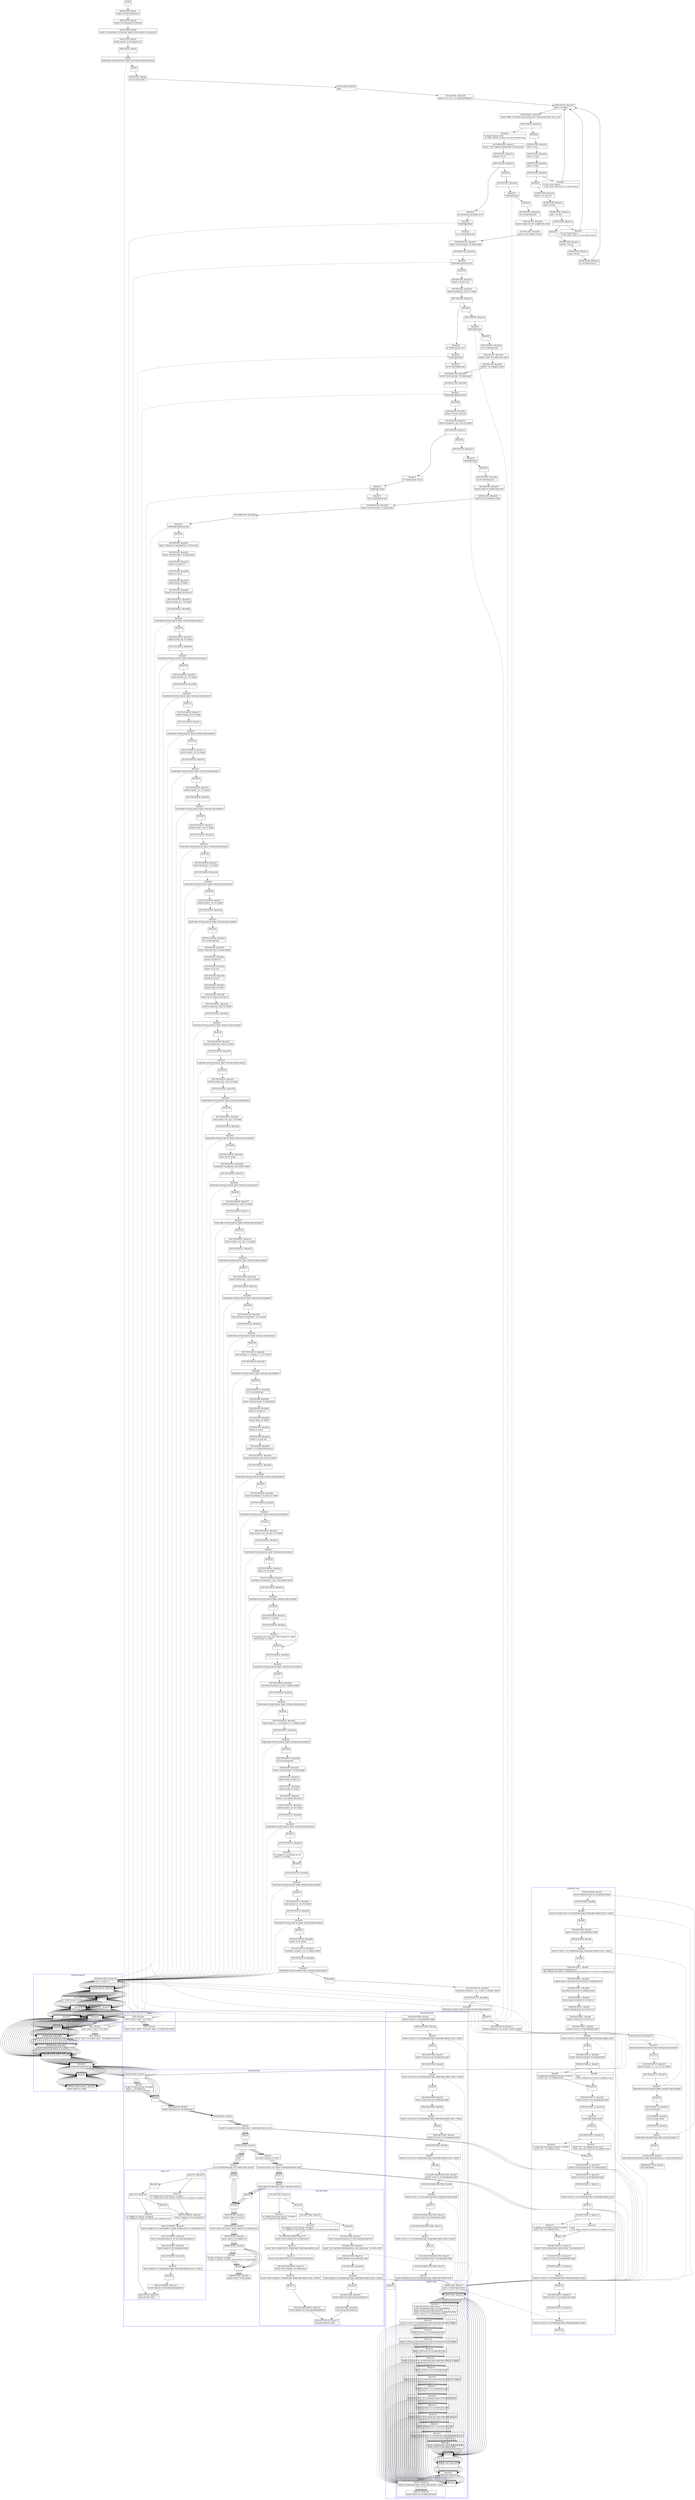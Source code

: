 digraph Cfg {
compound=true;
node [
shape = "record"
]

edge [
arrowtail = "empty"
]
Block0 [
label = "{START|}"
]
Block1 [
label = "{OPEN-FILES. Block1|    OPEN     OUTPUT PRINT-FILE\l}"
]
Block2 [
label = "{OPEN-FILES. Block2|    MOVE CCVS-PGM-ID TO TEST-ID\l}"
]
Block3 [
label = "{OPEN-FILES. Block3|    MOVE CCVS-PGM-ID TO TEST-ID. MOVE CCVS-PGM-ID TO ID-AGAIN\l}"
]
Block4 [
label = "{OPEN-FILES. Block4|    MOVE    SPACE TO TEST-RESULTS\l}"
]
Block5 [
label = "{OPEN-FILES. Block5|}"
]
Block6 [
label = "{Block6|    PERFORM  HEAD-ROUTINE THRU COLUMN-NAMES-ROUTINE\l}"
]
subgraph cluster_1{
color = blue;
label = "HEAD-ROUTINE";
Block51 [
label = "{HEAD-ROUTINE. Block51|    MOVE CCVS-H-1  TO DUMMY-RECORD\l}"
]
Block52 [
label = "{HEAD-ROUTINE. Block52|}"
]
Block53 [
label = "{Block53|    MOVE CCVS-H-1  TO DUMMY-RECORD. PERFORM WRITE-LINE 2 TIMES\l}"
]
subgraph cluster_7{
color = blue;
label = "WRITE-LINE";
Block127 [
label = "{WRITE-LINE. Block127|    ADD 1 TO RECORD-COUNT\l}"
]
Block128 [
label = "{WRITE-LINE. Block128|}"
]
Block129 [
label = "{Block129|    IF RECORD-COUNT GREATER 42\l        MOVE DUMMY-RECORD TO DUMMY-HOLD\l        MOVE SPACE TO DUMMY-RECORD\l        WRITE DUMMY-RECORD AFTER ADVANCING PAGE\l        MOVE CCVS-H-1  TO DUMMY-RECORD\l}"
]
Block130 [
label = "{Block130|        MOVE CCVS-H-1  TO DUMMY-RECORD  PERFORM WRT-LN 2 TIMES\l}"
]
subgraph cluster_21{
color = blue;
label = "WRT-LN";
Block148 [
label = "{WRT-LN. Block148|    WRITE    DUMMY-RECORD AFTER ADVANCING 1 LINES\l}"
]
Block149 [
label = "{WRT-LN. Block149|    MOVE SPACE TO DUMMY-RECORD\l}"
]
Block148 -> Block149

}
Block130 -> Block148 [style=dashed, arrowhead=none]

Block131 [
label = "{Block131|        MOVE CCVS-H-2A TO DUMMY-RECORD\l}"
]
Block132 [
label = "{Block132|        MOVE CCVS-H-2A TO DUMMY-RECORD  PERFORM WRT-LN 2 TIMES\l}"
]
subgraph cluster_22{
color = blue;
label = "WRT-LN";
Block148 [
label = "{WRT-LN. Block148|    WRITE    DUMMY-RECORD AFTER ADVANCING 1 LINES\l}"
]
Block149 [
label = "{WRT-LN. Block149|    MOVE SPACE TO DUMMY-RECORD\l}"
]
Block148 -> Block149

}
Block132 -> Block148 [style=dashed, arrowhead=none]

Block133 [
label = "{Block133|        MOVE CCVS-H-2B TO DUMMY-RECORD\l}"
]
Block134 [
label = "{Block134|        MOVE CCVS-H-2B TO DUMMY-RECORD  PERFORM WRT-LN 3 TIMES\l}"
]
subgraph cluster_23{
color = blue;
label = "WRT-LN";
Block148 [
label = "{WRT-LN. Block148|    WRITE    DUMMY-RECORD AFTER ADVANCING 1 LINES\l}"
]
Block149 [
label = "{WRT-LN. Block149|    MOVE SPACE TO DUMMY-RECORD\l}"
]
Block148 -> Block149

}
Block134 -> Block148 [style=dashed, arrowhead=none]

Block135 [
label = "{Block135|        MOVE CCVS-H-3  TO DUMMY-RECORD\l}"
]
Block136 [
label = "{Block136|        MOVE CCVS-H-3  TO DUMMY-RECORD  PERFORM WRT-LN 3 TIMES\l}"
]
subgraph cluster_24{
color = blue;
label = "WRT-LN";
Block148 [
label = "{WRT-LN. Block148|    WRITE    DUMMY-RECORD AFTER ADVANCING 1 LINES\l}"
]
Block149 [
label = "{WRT-LN. Block149|    MOVE SPACE TO DUMMY-RECORD\l}"
]
Block148 -> Block149

}
Block136 -> Block148 [style=dashed, arrowhead=none]

Block137 [
label = "{Block137|        MOVE CCVS-C-1  TO DUMMY-RECORD\l}"
]
Block138 [
label = "{Block138|        MOVE CCVS-C-1  TO DUMMY-RECORD  PERFORM WRT-LN\l}"
]
subgraph cluster_25{
color = blue;
label = "WRT-LN";
Block148 [
label = "{WRT-LN. Block148|    WRITE    DUMMY-RECORD AFTER ADVANCING 1 LINES\l}"
]
Block149 [
label = "{WRT-LN. Block149|    MOVE SPACE TO DUMMY-RECORD\l}"
]
Block148 -> Block149

}
Block138 -> Block148 [style=dashed, arrowhead=none]

Block139 [
label = "{Block139|        MOVE CCVS-C-2  TO DUMMY-RECORD\l}"
]
Block140 [
label = "{Block140|        MOVE CCVS-C-2  TO DUMMY-RECORD  PERFORM WRT-LN\l}"
]
subgraph cluster_26{
color = blue;
label = "WRT-LN";
Block148 [
label = "{WRT-LN. Block148|    WRITE    DUMMY-RECORD AFTER ADVANCING 1 LINES\l}"
]
Block149 [
label = "{WRT-LN. Block149|    MOVE SPACE TO DUMMY-RECORD\l}"
]
Block148 -> Block149

}
Block140 -> Block148 [style=dashed, arrowhead=none]

Block141 [
label = "{Block141|        MOVE HYPHEN-LINE TO DUMMY-RECORD\l}"
]
Block142 [
label = "{Block142|        MOVE HYPHEN-LINE TO DUMMY-RECORD PERFORM WRT-LN\l}"
]
subgraph cluster_27{
color = blue;
label = "WRT-LN";
Block148 [
label = "{WRT-LN. Block148|    WRITE    DUMMY-RECORD AFTER ADVANCING 1 LINES\l}"
]
Block149 [
label = "{WRT-LN. Block149|    MOVE SPACE TO DUMMY-RECORD\l}"
]
Block148 -> Block149

}
Block142 -> Block148 [style=dashed, arrowhead=none]

Block143 [
label = "{Block143|        MOVE DUMMY-HOLD TO DUMMY-RECORD\l        MOVE ZERO TO RECORD-COUNT\l}"
]
Block144 [
label = "{Block144|}"
]
Block145 [
label = "{WRITE-LINE. Block145|}"
]
Block146 [
label = "{Block146|    PERFORM WRT-LN\l}"
]
subgraph cluster_28{
color = blue;
label = "WRT-LN";
Block148 [
label = "{WRT-LN. Block148|    WRITE    DUMMY-RECORD AFTER ADVANCING 1 LINES\l}"
]
Block149 [
label = "{WRT-LN. Block149|    MOVE SPACE TO DUMMY-RECORD\l}"
]
Block148 -> Block149

}
Block146 -> Block148 [style=dashed, arrowhead=none]

Block147 [
label = "{Block147|}"
]
Block127 -> Block128
Block128 -> Block129
Block128 -> Block144
Block129 -> Block130
Block130 -> Block131
Block131 -> Block132
Block132 -> Block133
Block133 -> Block134
Block134 -> Block135
Block135 -> Block136
Block136 -> Block137
Block137 -> Block138
Block138 -> Block139
Block139 -> Block140
Block140 -> Block141
Block141 -> Block142
Block142 -> Block143
Block143 -> Block144
Block144 -> Block145
Block145 -> Block146
Block146 -> Block147

}
Block53 -> Block127 [style=dashed, arrowhead=none]

Block54 [
label = "{Block54|}"
]
Block55 [
label = "{HEAD-ROUTINE. Block55|    MOVE CCVS-H-2A TO DUMMY-RECORD\l}"
]
Block56 [
label = "{HEAD-ROUTINE. Block56|}"
]
Block57 [
label = "{Block57|    MOVE CCVS-H-2A TO DUMMY-RECORD. PERFORM WRITE-LINE 2 TIMES\l}"
]
subgraph cluster_8{
color = blue;
label = "WRITE-LINE";
Block127 [
label = "{WRITE-LINE. Block127|    ADD 1 TO RECORD-COUNT\l}"
]
Block128 [
label = "{WRITE-LINE. Block128|}"
]
Block129 [
label = "{Block129|    IF RECORD-COUNT GREATER 42\l        MOVE DUMMY-RECORD TO DUMMY-HOLD\l        MOVE SPACE TO DUMMY-RECORD\l        WRITE DUMMY-RECORD AFTER ADVANCING PAGE\l        MOVE CCVS-H-1  TO DUMMY-RECORD\l}"
]
Block130 [
label = "{Block130|        MOVE CCVS-H-1  TO DUMMY-RECORD  PERFORM WRT-LN 2 TIMES\l}"
]
Block130 -> Block148 [style=dashed, arrowhead=none]

Block131 [
label = "{Block131|        MOVE CCVS-H-2A TO DUMMY-RECORD\l}"
]
Block132 [
label = "{Block132|        MOVE CCVS-H-2A TO DUMMY-RECORD  PERFORM WRT-LN 2 TIMES\l}"
]
Block132 -> Block148 [style=dashed, arrowhead=none]

Block133 [
label = "{Block133|        MOVE CCVS-H-2B TO DUMMY-RECORD\l}"
]
Block134 [
label = "{Block134|        MOVE CCVS-H-2B TO DUMMY-RECORD  PERFORM WRT-LN 3 TIMES\l}"
]
Block134 -> Block148 [style=dashed, arrowhead=none]

Block135 [
label = "{Block135|        MOVE CCVS-H-3  TO DUMMY-RECORD\l}"
]
Block136 [
label = "{Block136|        MOVE CCVS-H-3  TO DUMMY-RECORD  PERFORM WRT-LN 3 TIMES\l}"
]
Block136 -> Block148 [style=dashed, arrowhead=none]

Block137 [
label = "{Block137|        MOVE CCVS-C-1  TO DUMMY-RECORD\l}"
]
Block138 [
label = "{Block138|        MOVE CCVS-C-1  TO DUMMY-RECORD  PERFORM WRT-LN\l}"
]
Block138 -> Block148 [style=dashed, arrowhead=none]

Block139 [
label = "{Block139|        MOVE CCVS-C-2  TO DUMMY-RECORD\l}"
]
Block140 [
label = "{Block140|        MOVE CCVS-C-2  TO DUMMY-RECORD  PERFORM WRT-LN\l}"
]
Block140 -> Block148 [style=dashed, arrowhead=none]

Block141 [
label = "{Block141|        MOVE HYPHEN-LINE TO DUMMY-RECORD\l}"
]
Block142 [
label = "{Block142|        MOVE HYPHEN-LINE TO DUMMY-RECORD PERFORM WRT-LN\l}"
]
Block142 -> Block148 [style=dashed, arrowhead=none]

Block143 [
label = "{Block143|        MOVE DUMMY-HOLD TO DUMMY-RECORD\l        MOVE ZERO TO RECORD-COUNT\l}"
]
Block144 [
label = "{Block144|}"
]
Block145 [
label = "{WRITE-LINE. Block145|}"
]
Block146 [
label = "{Block146|    PERFORM WRT-LN\l}"
]
Block146 -> Block148 [style=dashed, arrowhead=none]

Block147 [
label = "{Block147|}"
]
Block127 -> Block128
Block128 -> Block129
Block128 -> Block144
Block129 -> Block130
Block130 -> Block131
Block131 -> Block132
Block132 -> Block133
Block133 -> Block134
Block134 -> Block135
Block135 -> Block136
Block136 -> Block137
Block137 -> Block138
Block138 -> Block139
Block139 -> Block140
Block140 -> Block141
Block141 -> Block142
Block142 -> Block143
Block143 -> Block144
Block144 -> Block145
Block145 -> Block146
Block146 -> Block147

}
Block57 -> Block127 [style=dashed, arrowhead=none]

Block58 [
label = "{Block58|}"
]
Block59 [
label = "{HEAD-ROUTINE. Block59|    MOVE CCVS-H-2B TO DUMMY-RECORD\l}"
]
Block60 [
label = "{HEAD-ROUTINE. Block60|}"
]
Block61 [
label = "{Block61|    MOVE CCVS-H-2B TO DUMMY-RECORD. PERFORM WRITE-LINE 3 TIMES\l}"
]
subgraph cluster_9{
color = blue;
label = "WRITE-LINE";
Block127 [
label = "{WRITE-LINE. Block127|    ADD 1 TO RECORD-COUNT\l}"
]
Block128 [
label = "{WRITE-LINE. Block128|}"
]
Block129 [
label = "{Block129|    IF RECORD-COUNT GREATER 42\l        MOVE DUMMY-RECORD TO DUMMY-HOLD\l        MOVE SPACE TO DUMMY-RECORD\l        WRITE DUMMY-RECORD AFTER ADVANCING PAGE\l        MOVE CCVS-H-1  TO DUMMY-RECORD\l}"
]
Block130 [
label = "{Block130|        MOVE CCVS-H-1  TO DUMMY-RECORD  PERFORM WRT-LN 2 TIMES\l}"
]
Block130 -> Block148 [style=dashed, arrowhead=none]

Block131 [
label = "{Block131|        MOVE CCVS-H-2A TO DUMMY-RECORD\l}"
]
Block132 [
label = "{Block132|        MOVE CCVS-H-2A TO DUMMY-RECORD  PERFORM WRT-LN 2 TIMES\l}"
]
Block132 -> Block148 [style=dashed, arrowhead=none]

Block133 [
label = "{Block133|        MOVE CCVS-H-2B TO DUMMY-RECORD\l}"
]
Block134 [
label = "{Block134|        MOVE CCVS-H-2B TO DUMMY-RECORD  PERFORM WRT-LN 3 TIMES\l}"
]
Block134 -> Block148 [style=dashed, arrowhead=none]

Block135 [
label = "{Block135|        MOVE CCVS-H-3  TO DUMMY-RECORD\l}"
]
Block136 [
label = "{Block136|        MOVE CCVS-H-3  TO DUMMY-RECORD  PERFORM WRT-LN 3 TIMES\l}"
]
Block136 -> Block148 [style=dashed, arrowhead=none]

Block137 [
label = "{Block137|        MOVE CCVS-C-1  TO DUMMY-RECORD\l}"
]
Block138 [
label = "{Block138|        MOVE CCVS-C-1  TO DUMMY-RECORD  PERFORM WRT-LN\l}"
]
Block138 -> Block148 [style=dashed, arrowhead=none]

Block139 [
label = "{Block139|        MOVE CCVS-C-2  TO DUMMY-RECORD\l}"
]
Block140 [
label = "{Block140|        MOVE CCVS-C-2  TO DUMMY-RECORD  PERFORM WRT-LN\l}"
]
Block140 -> Block148 [style=dashed, arrowhead=none]

Block141 [
label = "{Block141|        MOVE HYPHEN-LINE TO DUMMY-RECORD\l}"
]
Block142 [
label = "{Block142|        MOVE HYPHEN-LINE TO DUMMY-RECORD PERFORM WRT-LN\l}"
]
Block142 -> Block148 [style=dashed, arrowhead=none]

Block143 [
label = "{Block143|        MOVE DUMMY-HOLD TO DUMMY-RECORD\l        MOVE ZERO TO RECORD-COUNT\l}"
]
Block144 [
label = "{Block144|}"
]
Block145 [
label = "{WRITE-LINE. Block145|}"
]
Block146 [
label = "{Block146|    PERFORM WRT-LN\l}"
]
Block146 -> Block148 [style=dashed, arrowhead=none]

Block147 [
label = "{Block147|}"
]
Block127 -> Block128
Block128 -> Block129
Block128 -> Block144
Block129 -> Block130
Block130 -> Block131
Block131 -> Block132
Block132 -> Block133
Block133 -> Block134
Block134 -> Block135
Block135 -> Block136
Block136 -> Block137
Block137 -> Block138
Block138 -> Block139
Block139 -> Block140
Block140 -> Block141
Block141 -> Block142
Block142 -> Block143
Block143 -> Block144
Block144 -> Block145
Block145 -> Block146
Block146 -> Block147

}
Block61 -> Block127 [style=dashed, arrowhead=none]

Block62 [
label = "{Block62|}"
]
Block63 [
label = "{HEAD-ROUTINE. Block63|    MOVE CCVS-H-3  TO DUMMY-RECORD\l}"
]
Block64 [
label = "{HEAD-ROUTINE. Block64|}"
]
Block65 [
label = "{Block65|    MOVE CCVS-H-3  TO DUMMY-RECORD. PERFORM WRITE-LINE 3 TIMES\l}"
]
subgraph cluster_10{
color = blue;
label = "WRITE-LINE";
Block127 [
label = "{WRITE-LINE. Block127|    ADD 1 TO RECORD-COUNT\l}"
]
Block128 [
label = "{WRITE-LINE. Block128|}"
]
Block129 [
label = "{Block129|    IF RECORD-COUNT GREATER 42\l        MOVE DUMMY-RECORD TO DUMMY-HOLD\l        MOVE SPACE TO DUMMY-RECORD\l        WRITE DUMMY-RECORD AFTER ADVANCING PAGE\l        MOVE CCVS-H-1  TO DUMMY-RECORD\l}"
]
Block130 [
label = "{Block130|        MOVE CCVS-H-1  TO DUMMY-RECORD  PERFORM WRT-LN 2 TIMES\l}"
]
Block130 -> Block148 [style=dashed, arrowhead=none]

Block131 [
label = "{Block131|        MOVE CCVS-H-2A TO DUMMY-RECORD\l}"
]
Block132 [
label = "{Block132|        MOVE CCVS-H-2A TO DUMMY-RECORD  PERFORM WRT-LN 2 TIMES\l}"
]
Block132 -> Block148 [style=dashed, arrowhead=none]

Block133 [
label = "{Block133|        MOVE CCVS-H-2B TO DUMMY-RECORD\l}"
]
Block134 [
label = "{Block134|        MOVE CCVS-H-2B TO DUMMY-RECORD  PERFORM WRT-LN 3 TIMES\l}"
]
Block134 -> Block148 [style=dashed, arrowhead=none]

Block135 [
label = "{Block135|        MOVE CCVS-H-3  TO DUMMY-RECORD\l}"
]
Block136 [
label = "{Block136|        MOVE CCVS-H-3  TO DUMMY-RECORD  PERFORM WRT-LN 3 TIMES\l}"
]
Block136 -> Block148 [style=dashed, arrowhead=none]

Block137 [
label = "{Block137|        MOVE CCVS-C-1  TO DUMMY-RECORD\l}"
]
Block138 [
label = "{Block138|        MOVE CCVS-C-1  TO DUMMY-RECORD  PERFORM WRT-LN\l}"
]
Block138 -> Block148 [style=dashed, arrowhead=none]

Block139 [
label = "{Block139|        MOVE CCVS-C-2  TO DUMMY-RECORD\l}"
]
Block140 [
label = "{Block140|        MOVE CCVS-C-2  TO DUMMY-RECORD  PERFORM WRT-LN\l}"
]
Block140 -> Block148 [style=dashed, arrowhead=none]

Block141 [
label = "{Block141|        MOVE HYPHEN-LINE TO DUMMY-RECORD\l}"
]
Block142 [
label = "{Block142|        MOVE HYPHEN-LINE TO DUMMY-RECORD PERFORM WRT-LN\l}"
]
Block142 -> Block148 [style=dashed, arrowhead=none]

Block143 [
label = "{Block143|        MOVE DUMMY-HOLD TO DUMMY-RECORD\l        MOVE ZERO TO RECORD-COUNT\l}"
]
Block144 [
label = "{Block144|}"
]
Block145 [
label = "{WRITE-LINE. Block145|}"
]
Block146 [
label = "{Block146|    PERFORM WRT-LN\l}"
]
Block146 -> Block148 [style=dashed, arrowhead=none]

Block147 [
label = "{Block147|}"
]
Block127 -> Block128
Block128 -> Block129
Block128 -> Block144
Block129 -> Block130
Block130 -> Block131
Block131 -> Block132
Block132 -> Block133
Block133 -> Block134
Block134 -> Block135
Block135 -> Block136
Block136 -> Block137
Block137 -> Block138
Block138 -> Block139
Block139 -> Block140
Block140 -> Block141
Block141 -> Block142
Block142 -> Block143
Block143 -> Block144
Block144 -> Block145
Block145 -> Block146
Block146 -> Block147

}
Block65 -> Block127 [style=dashed, arrowhead=none]

Block66 [
label = "{Block66|}"
]
Block67 [
label = "{COLUMN-NAMES-ROUTINE. Block67|    MOVE CCVS-C-1 TO DUMMY-RECORD\l}"
]
Block68 [
label = "{COLUMN-NAMES-ROUTINE. Block68|}"
]
Block69 [
label = "{Block69|    MOVE CCVS-C-1 TO DUMMY-RECORD. PERFORM WRITE-LINE\l}"
]
subgraph cluster_11{
color = blue;
label = "WRITE-LINE";
Block127 [
label = "{WRITE-LINE. Block127|    ADD 1 TO RECORD-COUNT\l}"
]
Block128 [
label = "{WRITE-LINE. Block128|}"
]
Block129 [
label = "{Block129|    IF RECORD-COUNT GREATER 42\l        MOVE DUMMY-RECORD TO DUMMY-HOLD\l        MOVE SPACE TO DUMMY-RECORD\l        WRITE DUMMY-RECORD AFTER ADVANCING PAGE\l        MOVE CCVS-H-1  TO DUMMY-RECORD\l}"
]
Block130 [
label = "{Block130|        MOVE CCVS-H-1  TO DUMMY-RECORD  PERFORM WRT-LN 2 TIMES\l}"
]
Block130 -> Block148 [style=dashed, arrowhead=none]

Block131 [
label = "{Block131|        MOVE CCVS-H-2A TO DUMMY-RECORD\l}"
]
Block132 [
label = "{Block132|        MOVE CCVS-H-2A TO DUMMY-RECORD  PERFORM WRT-LN 2 TIMES\l}"
]
Block132 -> Block148 [style=dashed, arrowhead=none]

Block133 [
label = "{Block133|        MOVE CCVS-H-2B TO DUMMY-RECORD\l}"
]
Block134 [
label = "{Block134|        MOVE CCVS-H-2B TO DUMMY-RECORD  PERFORM WRT-LN 3 TIMES\l}"
]
Block134 -> Block148 [style=dashed, arrowhead=none]

Block135 [
label = "{Block135|        MOVE CCVS-H-3  TO DUMMY-RECORD\l}"
]
Block136 [
label = "{Block136|        MOVE CCVS-H-3  TO DUMMY-RECORD  PERFORM WRT-LN 3 TIMES\l}"
]
Block136 -> Block148 [style=dashed, arrowhead=none]

Block137 [
label = "{Block137|        MOVE CCVS-C-1  TO DUMMY-RECORD\l}"
]
Block138 [
label = "{Block138|        MOVE CCVS-C-1  TO DUMMY-RECORD  PERFORM WRT-LN\l}"
]
Block138 -> Block148 [style=dashed, arrowhead=none]

Block139 [
label = "{Block139|        MOVE CCVS-C-2  TO DUMMY-RECORD\l}"
]
Block140 [
label = "{Block140|        MOVE CCVS-C-2  TO DUMMY-RECORD  PERFORM WRT-LN\l}"
]
Block140 -> Block148 [style=dashed, arrowhead=none]

Block141 [
label = "{Block141|        MOVE HYPHEN-LINE TO DUMMY-RECORD\l}"
]
Block142 [
label = "{Block142|        MOVE HYPHEN-LINE TO DUMMY-RECORD PERFORM WRT-LN\l}"
]
Block142 -> Block148 [style=dashed, arrowhead=none]

Block143 [
label = "{Block143|        MOVE DUMMY-HOLD TO DUMMY-RECORD\l        MOVE ZERO TO RECORD-COUNT\l}"
]
Block144 [
label = "{Block144|}"
]
Block145 [
label = "{WRITE-LINE. Block145|}"
]
Block146 [
label = "{Block146|    PERFORM WRT-LN\l}"
]
Block146 -> Block148 [style=dashed, arrowhead=none]

Block147 [
label = "{Block147|}"
]
Block127 -> Block128
Block128 -> Block129
Block128 -> Block144
Block129 -> Block130
Block130 -> Block131
Block131 -> Block132
Block132 -> Block133
Block133 -> Block134
Block134 -> Block135
Block135 -> Block136
Block136 -> Block137
Block137 -> Block138
Block138 -> Block139
Block139 -> Block140
Block140 -> Block141
Block141 -> Block142
Block142 -> Block143
Block143 -> Block144
Block144 -> Block145
Block145 -> Block146
Block146 -> Block147

}
Block69 -> Block127 [style=dashed, arrowhead=none]

Block70 [
label = "{Block70|}"
]
Block71 [
label = "{COLUMN-NAMES-ROUTINE. Block71|    MOVE CCVS-C-2 TO DUMMY-RECORD\l}"
]
Block72 [
label = "{COLUMN-NAMES-ROUTINE. Block72|}"
]
Block73 [
label = "{Block73|    MOVE CCVS-C-2 TO DUMMY-RECORD. PERFORM WRITE-LINE 2 TIMES\l}"
]
subgraph cluster_12{
color = blue;
label = "WRITE-LINE";
Block127 [
label = "{WRITE-LINE. Block127|    ADD 1 TO RECORD-COUNT\l}"
]
Block128 [
label = "{WRITE-LINE. Block128|}"
]
Block129 [
label = "{Block129|    IF RECORD-COUNT GREATER 42\l        MOVE DUMMY-RECORD TO DUMMY-HOLD\l        MOVE SPACE TO DUMMY-RECORD\l        WRITE DUMMY-RECORD AFTER ADVANCING PAGE\l        MOVE CCVS-H-1  TO DUMMY-RECORD\l}"
]
Block130 [
label = "{Block130|        MOVE CCVS-H-1  TO DUMMY-RECORD  PERFORM WRT-LN 2 TIMES\l}"
]
Block130 -> Block148 [style=dashed, arrowhead=none]

Block131 [
label = "{Block131|        MOVE CCVS-H-2A TO DUMMY-RECORD\l}"
]
Block132 [
label = "{Block132|        MOVE CCVS-H-2A TO DUMMY-RECORD  PERFORM WRT-LN 2 TIMES\l}"
]
Block132 -> Block148 [style=dashed, arrowhead=none]

Block133 [
label = "{Block133|        MOVE CCVS-H-2B TO DUMMY-RECORD\l}"
]
Block134 [
label = "{Block134|        MOVE CCVS-H-2B TO DUMMY-RECORD  PERFORM WRT-LN 3 TIMES\l}"
]
Block134 -> Block148 [style=dashed, arrowhead=none]

Block135 [
label = "{Block135|        MOVE CCVS-H-3  TO DUMMY-RECORD\l}"
]
Block136 [
label = "{Block136|        MOVE CCVS-H-3  TO DUMMY-RECORD  PERFORM WRT-LN 3 TIMES\l}"
]
Block136 -> Block148 [style=dashed, arrowhead=none]

Block137 [
label = "{Block137|        MOVE CCVS-C-1  TO DUMMY-RECORD\l}"
]
Block138 [
label = "{Block138|        MOVE CCVS-C-1  TO DUMMY-RECORD  PERFORM WRT-LN\l}"
]
Block138 -> Block148 [style=dashed, arrowhead=none]

Block139 [
label = "{Block139|        MOVE CCVS-C-2  TO DUMMY-RECORD\l}"
]
Block140 [
label = "{Block140|        MOVE CCVS-C-2  TO DUMMY-RECORD  PERFORM WRT-LN\l}"
]
Block140 -> Block148 [style=dashed, arrowhead=none]

Block141 [
label = "{Block141|        MOVE HYPHEN-LINE TO DUMMY-RECORD\l}"
]
Block142 [
label = "{Block142|        MOVE HYPHEN-LINE TO DUMMY-RECORD PERFORM WRT-LN\l}"
]
Block142 -> Block148 [style=dashed, arrowhead=none]

Block143 [
label = "{Block143|        MOVE DUMMY-HOLD TO DUMMY-RECORD\l        MOVE ZERO TO RECORD-COUNT\l}"
]
Block144 [
label = "{Block144|}"
]
Block145 [
label = "{WRITE-LINE. Block145|}"
]
Block146 [
label = "{Block146|    PERFORM WRT-LN\l}"
]
Block146 -> Block148 [style=dashed, arrowhead=none]

Block147 [
label = "{Block147|}"
]
Block127 -> Block128
Block128 -> Block129
Block128 -> Block144
Block129 -> Block130
Block130 -> Block131
Block131 -> Block132
Block132 -> Block133
Block133 -> Block134
Block134 -> Block135
Block135 -> Block136
Block136 -> Block137
Block137 -> Block138
Block138 -> Block139
Block139 -> Block140
Block140 -> Block141
Block141 -> Block142
Block142 -> Block143
Block143 -> Block144
Block144 -> Block145
Block145 -> Block146
Block146 -> Block147

}
Block73 -> Block127 [style=dashed, arrowhead=none]

Block74 [
label = "{Block74|}"
]
Block75 [
label = "{COLUMN-NAMES-ROUTINE. Block75|    MOVE HYPHEN-LINE TO DUMMY-RECORD\l}"
]
Block76 [
label = "{COLUMN-NAMES-ROUTINE. Block76|}"
]
Block77 [
label = "{Block77|    MOVE HYPHEN-LINE TO DUMMY-RECORD. PERFORM WRITE-LINE\l}"
]
subgraph cluster_13{
color = blue;
label = "WRITE-LINE";
Block127 [
label = "{WRITE-LINE. Block127|    ADD 1 TO RECORD-COUNT\l}"
]
Block128 [
label = "{WRITE-LINE. Block128|}"
]
Block129 [
label = "{Block129|    IF RECORD-COUNT GREATER 42\l        MOVE DUMMY-RECORD TO DUMMY-HOLD\l        MOVE SPACE TO DUMMY-RECORD\l        WRITE DUMMY-RECORD AFTER ADVANCING PAGE\l        MOVE CCVS-H-1  TO DUMMY-RECORD\l}"
]
Block130 [
label = "{Block130|        MOVE CCVS-H-1  TO DUMMY-RECORD  PERFORM WRT-LN 2 TIMES\l}"
]
Block130 -> Block148 [style=dashed, arrowhead=none]

Block131 [
label = "{Block131|        MOVE CCVS-H-2A TO DUMMY-RECORD\l}"
]
Block132 [
label = "{Block132|        MOVE CCVS-H-2A TO DUMMY-RECORD  PERFORM WRT-LN 2 TIMES\l}"
]
Block132 -> Block148 [style=dashed, arrowhead=none]

Block133 [
label = "{Block133|        MOVE CCVS-H-2B TO DUMMY-RECORD\l}"
]
Block134 [
label = "{Block134|        MOVE CCVS-H-2B TO DUMMY-RECORD  PERFORM WRT-LN 3 TIMES\l}"
]
Block134 -> Block148 [style=dashed, arrowhead=none]

Block135 [
label = "{Block135|        MOVE CCVS-H-3  TO DUMMY-RECORD\l}"
]
Block136 [
label = "{Block136|        MOVE CCVS-H-3  TO DUMMY-RECORD  PERFORM WRT-LN 3 TIMES\l}"
]
Block136 -> Block148 [style=dashed, arrowhead=none]

Block137 [
label = "{Block137|        MOVE CCVS-C-1  TO DUMMY-RECORD\l}"
]
Block138 [
label = "{Block138|        MOVE CCVS-C-1  TO DUMMY-RECORD  PERFORM WRT-LN\l}"
]
Block138 -> Block148 [style=dashed, arrowhead=none]

Block139 [
label = "{Block139|        MOVE CCVS-C-2  TO DUMMY-RECORD\l}"
]
Block140 [
label = "{Block140|        MOVE CCVS-C-2  TO DUMMY-RECORD  PERFORM WRT-LN\l}"
]
Block140 -> Block148 [style=dashed, arrowhead=none]

Block141 [
label = "{Block141|        MOVE HYPHEN-LINE TO DUMMY-RECORD\l}"
]
Block142 [
label = "{Block142|        MOVE HYPHEN-LINE TO DUMMY-RECORD PERFORM WRT-LN\l}"
]
Block142 -> Block148 [style=dashed, arrowhead=none]

Block143 [
label = "{Block143|        MOVE DUMMY-HOLD TO DUMMY-RECORD\l        MOVE ZERO TO RECORD-COUNT\l}"
]
Block144 [
label = "{Block144|}"
]
Block145 [
label = "{WRITE-LINE. Block145|}"
]
Block146 [
label = "{Block146|    PERFORM WRT-LN\l}"
]
Block146 -> Block148 [style=dashed, arrowhead=none]

Block147 [
label = "{Block147|}"
]
Block127 -> Block128
Block128 -> Block129
Block128 -> Block144
Block129 -> Block130
Block130 -> Block131
Block131 -> Block132
Block132 -> Block133
Block133 -> Block134
Block134 -> Block135
Block135 -> Block136
Block136 -> Block137
Block137 -> Block138
Block138 -> Block139
Block139 -> Block140
Block140 -> Block141
Block141 -> Block142
Block142 -> Block143
Block143 -> Block144
Block144 -> Block145
Block145 -> Block146
Block146 -> Block147

}
Block77 -> Block127 [style=dashed, arrowhead=none]

Block78 [
label = "{Block78|}"
]
Block51 -> Block52
Block52 -> Block53
Block53 -> Block54
Block54 -> Block55
Block55 -> Block56
Block56 -> Block57
Block57 -> Block58
Block58 -> Block59
Block59 -> Block60
Block60 -> Block61
Block61 -> Block62
Block62 -> Block63
Block63 -> Block64
Block64 -> Block65
Block65 -> Block66
Block66 -> Block67
Block67 -> Block68
Block68 -> Block69
Block69 -> Block70
Block70 -> Block71
Block71 -> Block72
Block72 -> Block73
Block73 -> Block74
Block74 -> Block75
Block75 -> Block76
Block76 -> Block77
Block77 -> Block78

}
Block6 -> Block51 [style=dashed, arrowhead=none]

Block7 [
label = "{Block7|}"
]
Block8 [
label = "{OPEN-FILES. Block8|    GO TO CCVS1-EXIT\l}"
]
Block195 [
label = "{CCVS1-EXIT. Block195|    EXIT\l}"
]
Block196 [
label = "{NC138A-0001. Block196|    MOVE \"IV-4 4.2.1\" TO ANSI-REFERENCE\l}"
]
Block197 [
label = "{MOVE-VALUE. Block197|    ADD 1 TO WRK1\l}"
]
Block198 [
label = "{MOVE-VALUE. Block198|    MOVE WRK1 TO ELEM1 (S1)  ELEM2 (S21, S22)                   ELEM3 (S31, S32, S33)\l}"
]
Block199 [
label = "{MOVE-VALUE. Block199|}"
]
Block200 [
label = "{Block200|    IF WRK1 EQUAL TO 60\l    IF WRK1 EQUAL TO 60   GO TO SECT-TH109-0002\l}"
]
Block221 [
label = "{SECT-0002-INIT. Block221|    MOVE \"LEFT PAREN SEPARATOR\" TO FEATURE\l}"
]
Block222 [
label = "{SEP-INIT-001. Block222|    MOVE 6 TO S1\l}"
]
Block223 [
label = "{SEP-TEST-001. Block223|}"
]
Block224 [
label = "{Block224|    IF ELEM1(S1) IS EQUAL TO 6\l}"
]
Block225 [
label = "{Block225|            PERFORM PASS\l}"
]
subgraph cluster_34{
color = blue;
label = "PASS";
Block20 [
label = "{PASS. Block20|PASS.  MOVE \"PASS \" TO P-OR-F\l}"
]
Block21 [
label = "{PASS. Block21|PASS.  MOVE \"PASS \" TO P-OR-F.  ADD 1 TO PASS-COUNTER\l}"
]
Block20 -> Block21

}
Block225 -> Block20 [style=dashed, arrowhead=none]

Block226 [
label = "{Block226|            GO TO SEP-WRITE-001\l}"
]
Block241 [
label = "{SEP-WRITE-001. Block241|    MOVE \"SEP-TEST-001\" TO PAR-NAME\l}"
]
Block242 [
label = "{SEP-WRITE-001. Block242|}"
]
Block243 [
label = "{Block243|    PERFORM PRINT-DETAIL\l}"
]
subgraph cluster_37{
color = blue;
label = "PRINT-DETAIL";
Block27 [
label = "{PRINT-DETAIL. Block27|}"
]
Block28 [
label = "{Block28|    IF REC-CT NOT EQUAL TO ZERO\l            MOVE \".\" TO PARDOT-X\l            MOVE REC-CT TO DOTVALUE\l}"
]
Block29 [
label = "{Block29|}"
]
Block30 [
label = "{PRINT-DETAIL. Block30|    MOVE     TEST-RESULTS TO PRINT-REC\l}"
]
Block31 [
label = "{PRINT-DETAIL. Block31|}"
]
Block32 [
label = "{Block32|    MOVE     TEST-RESULTS TO PRINT-REC. PERFORM WRITE-LINE\l}"
]
subgraph cluster_3{
color = blue;
label = "WRITE-LINE";
Block127 [
label = "{WRITE-LINE. Block127|    ADD 1 TO RECORD-COUNT\l}"
]
Block128 [
label = "{WRITE-LINE. Block128|}"
]
Block129 [
label = "{Block129|    IF RECORD-COUNT GREATER 42\l        MOVE DUMMY-RECORD TO DUMMY-HOLD\l        MOVE SPACE TO DUMMY-RECORD\l        WRITE DUMMY-RECORD AFTER ADVANCING PAGE\l        MOVE CCVS-H-1  TO DUMMY-RECORD\l}"
]
Block130 [
label = "{Block130|        MOVE CCVS-H-1  TO DUMMY-RECORD  PERFORM WRT-LN 2 TIMES\l}"
]
Block130 -> Block148 [style=dashed, arrowhead=none]

Block131 [
label = "{Block131|        MOVE CCVS-H-2A TO DUMMY-RECORD\l}"
]
Block132 [
label = "{Block132|        MOVE CCVS-H-2A TO DUMMY-RECORD  PERFORM WRT-LN 2 TIMES\l}"
]
Block132 -> Block148 [style=dashed, arrowhead=none]

Block133 [
label = "{Block133|        MOVE CCVS-H-2B TO DUMMY-RECORD\l}"
]
Block134 [
label = "{Block134|        MOVE CCVS-H-2B TO DUMMY-RECORD  PERFORM WRT-LN 3 TIMES\l}"
]
Block134 -> Block148 [style=dashed, arrowhead=none]

Block135 [
label = "{Block135|        MOVE CCVS-H-3  TO DUMMY-RECORD\l}"
]
Block136 [
label = "{Block136|        MOVE CCVS-H-3  TO DUMMY-RECORD  PERFORM WRT-LN 3 TIMES\l}"
]
Block136 -> Block148 [style=dashed, arrowhead=none]

Block137 [
label = "{Block137|        MOVE CCVS-C-1  TO DUMMY-RECORD\l}"
]
Block138 [
label = "{Block138|        MOVE CCVS-C-1  TO DUMMY-RECORD  PERFORM WRT-LN\l}"
]
Block138 -> Block148 [style=dashed, arrowhead=none]

Block139 [
label = "{Block139|        MOVE CCVS-C-2  TO DUMMY-RECORD\l}"
]
Block140 [
label = "{Block140|        MOVE CCVS-C-2  TO DUMMY-RECORD  PERFORM WRT-LN\l}"
]
Block140 -> Block148 [style=dashed, arrowhead=none]

Block141 [
label = "{Block141|        MOVE HYPHEN-LINE TO DUMMY-RECORD\l}"
]
Block142 [
label = "{Block142|        MOVE HYPHEN-LINE TO DUMMY-RECORD PERFORM WRT-LN\l}"
]
Block142 -> Block148 [style=dashed, arrowhead=none]

Block143 [
label = "{Block143|        MOVE DUMMY-HOLD TO DUMMY-RECORD\l        MOVE ZERO TO RECORD-COUNT\l}"
]
Block144 [
label = "{Block144|}"
]
Block145 [
label = "{WRITE-LINE. Block145|}"
]
Block146 [
label = "{Block146|    PERFORM WRT-LN\l}"
]
Block146 -> Block148 [style=dashed, arrowhead=none]

Block147 [
label = "{Block147|}"
]
Block127 -> Block128
Block128 -> Block129
Block128 -> Block144
Block129 -> Block130
Block130 -> Block131
Block131 -> Block132
Block132 -> Block133
Block133 -> Block134
Block134 -> Block135
Block135 -> Block136
Block136 -> Block137
Block137 -> Block138
Block138 -> Block139
Block139 -> Block140
Block140 -> Block141
Block141 -> Block142
Block142 -> Block143
Block143 -> Block144
Block144 -> Block145
Block145 -> Block146
Block146 -> Block147

}
Block32 -> Block127 [style=dashed, arrowhead=none]

Block33 [
label = "{Block33|}"
]
Block34 [
label = "{PRINT-DETAIL. Block34|}"
]
Block35 [
label = "{Block35|    IF P-OR-F EQUAL TO \"FAIL*\"\l}"
]
Block36 [
label = "{Block36|    IF P-OR-F EQUAL TO \"FAIL*\"  PERFORM WRITE-LINE\l}"
]
subgraph cluster_4{
color = blue;
label = "WRITE-LINE";
Block127 [
label = "{WRITE-LINE. Block127|    ADD 1 TO RECORD-COUNT\l}"
]
Block128 [
label = "{WRITE-LINE. Block128|}"
]
Block129 [
label = "{Block129|    IF RECORD-COUNT GREATER 42\l        MOVE DUMMY-RECORD TO DUMMY-HOLD\l        MOVE SPACE TO DUMMY-RECORD\l        WRITE DUMMY-RECORD AFTER ADVANCING PAGE\l        MOVE CCVS-H-1  TO DUMMY-RECORD\l}"
]
Block130 [
label = "{Block130|        MOVE CCVS-H-1  TO DUMMY-RECORD  PERFORM WRT-LN 2 TIMES\l}"
]
Block130 -> Block148 [style=dashed, arrowhead=none]

Block131 [
label = "{Block131|        MOVE CCVS-H-2A TO DUMMY-RECORD\l}"
]
Block132 [
label = "{Block132|        MOVE CCVS-H-2A TO DUMMY-RECORD  PERFORM WRT-LN 2 TIMES\l}"
]
Block132 -> Block148 [style=dashed, arrowhead=none]

Block133 [
label = "{Block133|        MOVE CCVS-H-2B TO DUMMY-RECORD\l}"
]
Block134 [
label = "{Block134|        MOVE CCVS-H-2B TO DUMMY-RECORD  PERFORM WRT-LN 3 TIMES\l}"
]
Block134 -> Block148 [style=dashed, arrowhead=none]

Block135 [
label = "{Block135|        MOVE CCVS-H-3  TO DUMMY-RECORD\l}"
]
Block136 [
label = "{Block136|        MOVE CCVS-H-3  TO DUMMY-RECORD  PERFORM WRT-LN 3 TIMES\l}"
]
Block136 -> Block148 [style=dashed, arrowhead=none]

Block137 [
label = "{Block137|        MOVE CCVS-C-1  TO DUMMY-RECORD\l}"
]
Block138 [
label = "{Block138|        MOVE CCVS-C-1  TO DUMMY-RECORD  PERFORM WRT-LN\l}"
]
Block138 -> Block148 [style=dashed, arrowhead=none]

Block139 [
label = "{Block139|        MOVE CCVS-C-2  TO DUMMY-RECORD\l}"
]
Block140 [
label = "{Block140|        MOVE CCVS-C-2  TO DUMMY-RECORD  PERFORM WRT-LN\l}"
]
Block140 -> Block148 [style=dashed, arrowhead=none]

Block141 [
label = "{Block141|        MOVE HYPHEN-LINE TO DUMMY-RECORD\l}"
]
Block142 [
label = "{Block142|        MOVE HYPHEN-LINE TO DUMMY-RECORD PERFORM WRT-LN\l}"
]
Block142 -> Block148 [style=dashed, arrowhead=none]

Block143 [
label = "{Block143|        MOVE DUMMY-HOLD TO DUMMY-RECORD\l        MOVE ZERO TO RECORD-COUNT\l}"
]
Block144 [
label = "{Block144|}"
]
Block145 [
label = "{WRITE-LINE. Block145|}"
]
Block146 [
label = "{Block146|    PERFORM WRT-LN\l}"
]
Block146 -> Block148 [style=dashed, arrowhead=none]

Block147 [
label = "{Block147|}"
]
Block127 -> Block128
Block128 -> Block129
Block128 -> Block144
Block129 -> Block130
Block130 -> Block131
Block131 -> Block132
Block132 -> Block133
Block133 -> Block134
Block134 -> Block135
Block135 -> Block136
Block136 -> Block137
Block137 -> Block138
Block138 -> Block139
Block139 -> Block140
Block140 -> Block141
Block141 -> Block142
Block142 -> Block143
Block143 -> Block144
Block144 -> Block145
Block145 -> Block146
Block146 -> Block147

}
Block36 -> Block127 [style=dashed, arrowhead=none]

Block37 [
label = "{Block37|}"
]
Block38 [
label = "{Block38|       PERFORM FAIL-ROUTINE THRU FAIL-ROUTINE-EX\l}"
]
subgraph cluster_5{
color = blue;
label = "FAIL-ROUTINE";
Block153 [
label = "{FAIL-ROUTINE. Block153|}"
]
Block154 [
label = "{Block154|    IF     COMPUTED-X NOT EQUAL TO SPACE\l           GO TO FAIL-ROUTINE-WRITE\l}"
]
Block170 [
label = "{FAIL-ROUTINE-WRITE. Block170|    MOVE   TEST-COMPUTED TO PRINT-REC\l}"
]
Block171 [
label = "{Block171|    MOVE   TEST-COMPUTED TO PRINT-REC PERFORM WRITE-LINE\l}"
]
subgraph cluster_31{
color = blue;
label = "WRITE-LINE";
Block127 [
label = "{WRITE-LINE. Block127|    ADD 1 TO RECORD-COUNT\l}"
]
Block128 [
label = "{WRITE-LINE. Block128|}"
]
Block129 [
label = "{Block129|    IF RECORD-COUNT GREATER 42\l        MOVE DUMMY-RECORD TO DUMMY-HOLD\l        MOVE SPACE TO DUMMY-RECORD\l        WRITE DUMMY-RECORD AFTER ADVANCING PAGE\l        MOVE CCVS-H-1  TO DUMMY-RECORD\l}"
]
Block130 [
label = "{Block130|        MOVE CCVS-H-1  TO DUMMY-RECORD  PERFORM WRT-LN 2 TIMES\l}"
]
Block130 -> Block148 [style=dashed, arrowhead=none]

Block131 [
label = "{Block131|        MOVE CCVS-H-2A TO DUMMY-RECORD\l}"
]
Block132 [
label = "{Block132|        MOVE CCVS-H-2A TO DUMMY-RECORD  PERFORM WRT-LN 2 TIMES\l}"
]
Block132 -> Block148 [style=dashed, arrowhead=none]

Block133 [
label = "{Block133|        MOVE CCVS-H-2B TO DUMMY-RECORD\l}"
]
Block134 [
label = "{Block134|        MOVE CCVS-H-2B TO DUMMY-RECORD  PERFORM WRT-LN 3 TIMES\l}"
]
Block134 -> Block148 [style=dashed, arrowhead=none]

Block135 [
label = "{Block135|        MOVE CCVS-H-3  TO DUMMY-RECORD\l}"
]
Block136 [
label = "{Block136|        MOVE CCVS-H-3  TO DUMMY-RECORD  PERFORM WRT-LN 3 TIMES\l}"
]
Block136 -> Block148 [style=dashed, arrowhead=none]

Block137 [
label = "{Block137|        MOVE CCVS-C-1  TO DUMMY-RECORD\l}"
]
Block138 [
label = "{Block138|        MOVE CCVS-C-1  TO DUMMY-RECORD  PERFORM WRT-LN\l}"
]
Block138 -> Block148 [style=dashed, arrowhead=none]

Block139 [
label = "{Block139|        MOVE CCVS-C-2  TO DUMMY-RECORD\l}"
]
Block140 [
label = "{Block140|        MOVE CCVS-C-2  TO DUMMY-RECORD  PERFORM WRT-LN\l}"
]
Block140 -> Block148 [style=dashed, arrowhead=none]

Block141 [
label = "{Block141|        MOVE HYPHEN-LINE TO DUMMY-RECORD\l}"
]
Block142 [
label = "{Block142|        MOVE HYPHEN-LINE TO DUMMY-RECORD PERFORM WRT-LN\l}"
]
Block142 -> Block148 [style=dashed, arrowhead=none]

Block143 [
label = "{Block143|        MOVE DUMMY-HOLD TO DUMMY-RECORD\l        MOVE ZERO TO RECORD-COUNT\l}"
]
Block144 [
label = "{Block144|}"
]
Block145 [
label = "{WRITE-LINE. Block145|}"
]
Block146 [
label = "{Block146|    PERFORM WRT-LN\l}"
]
Block146 -> Block148 [style=dashed, arrowhead=none]

Block147 [
label = "{Block147|}"
]
Block127 -> Block128
Block128 -> Block129
Block128 -> Block144
Block129 -> Block130
Block130 -> Block131
Block131 -> Block132
Block132 -> Block133
Block133 -> Block134
Block134 -> Block135
Block135 -> Block136
Block136 -> Block137
Block137 -> Block138
Block138 -> Block139
Block139 -> Block140
Block140 -> Block141
Block141 -> Block142
Block142 -> Block143
Block143 -> Block144
Block144 -> Block145
Block145 -> Block146
Block146 -> Block147

}
Block171 -> Block127 [style=dashed, arrowhead=none]

Block172 [
label = "{Block172|    MOVE   ANSI-REFERENCE TO COR-ANSI-REFERENCE\l}"
]
Block173 [
label = "{FAIL-ROUTINE-WRITE. Block173|    MOVE   TEST-CORRECT TO PRINT-REC\l}"
]
Block174 [
label = "{Block174|    MOVE   TEST-CORRECT TO PRINT-REC PERFORM WRITE-LINE 2 TIMES\l}"
]
subgraph cluster_32{
color = blue;
label = "WRITE-LINE";
Block127 [
label = "{WRITE-LINE. Block127|    ADD 1 TO RECORD-COUNT\l}"
]
Block128 [
label = "{WRITE-LINE. Block128|}"
]
Block129 [
label = "{Block129|    IF RECORD-COUNT GREATER 42\l        MOVE DUMMY-RECORD TO DUMMY-HOLD\l        MOVE SPACE TO DUMMY-RECORD\l        WRITE DUMMY-RECORD AFTER ADVANCING PAGE\l        MOVE CCVS-H-1  TO DUMMY-RECORD\l}"
]
Block130 [
label = "{Block130|        MOVE CCVS-H-1  TO DUMMY-RECORD  PERFORM WRT-LN 2 TIMES\l}"
]
Block130 -> Block148 [style=dashed, arrowhead=none]

Block131 [
label = "{Block131|        MOVE CCVS-H-2A TO DUMMY-RECORD\l}"
]
Block132 [
label = "{Block132|        MOVE CCVS-H-2A TO DUMMY-RECORD  PERFORM WRT-LN 2 TIMES\l}"
]
Block132 -> Block148 [style=dashed, arrowhead=none]

Block133 [
label = "{Block133|        MOVE CCVS-H-2B TO DUMMY-RECORD\l}"
]
Block134 [
label = "{Block134|        MOVE CCVS-H-2B TO DUMMY-RECORD  PERFORM WRT-LN 3 TIMES\l}"
]
Block134 -> Block148 [style=dashed, arrowhead=none]

Block135 [
label = "{Block135|        MOVE CCVS-H-3  TO DUMMY-RECORD\l}"
]
Block136 [
label = "{Block136|        MOVE CCVS-H-3  TO DUMMY-RECORD  PERFORM WRT-LN 3 TIMES\l}"
]
Block136 -> Block148 [style=dashed, arrowhead=none]

Block137 [
label = "{Block137|        MOVE CCVS-C-1  TO DUMMY-RECORD\l}"
]
Block138 [
label = "{Block138|        MOVE CCVS-C-1  TO DUMMY-RECORD  PERFORM WRT-LN\l}"
]
Block138 -> Block148 [style=dashed, arrowhead=none]

Block139 [
label = "{Block139|        MOVE CCVS-C-2  TO DUMMY-RECORD\l}"
]
Block140 [
label = "{Block140|        MOVE CCVS-C-2  TO DUMMY-RECORD  PERFORM WRT-LN\l}"
]
Block140 -> Block148 [style=dashed, arrowhead=none]

Block141 [
label = "{Block141|        MOVE HYPHEN-LINE TO DUMMY-RECORD\l}"
]
Block142 [
label = "{Block142|        MOVE HYPHEN-LINE TO DUMMY-RECORD PERFORM WRT-LN\l}"
]
Block142 -> Block148 [style=dashed, arrowhead=none]

Block143 [
label = "{Block143|        MOVE DUMMY-HOLD TO DUMMY-RECORD\l        MOVE ZERO TO RECORD-COUNT\l}"
]
Block144 [
label = "{Block144|}"
]
Block145 [
label = "{WRITE-LINE. Block145|}"
]
Block146 [
label = "{Block146|    PERFORM WRT-LN\l}"
]
Block146 -> Block148 [style=dashed, arrowhead=none]

Block147 [
label = "{Block147|}"
]
Block127 -> Block128
Block128 -> Block129
Block128 -> Block144
Block129 -> Block130
Block130 -> Block131
Block131 -> Block132
Block132 -> Block133
Block133 -> Block134
Block134 -> Block135
Block135 -> Block136
Block136 -> Block137
Block137 -> Block138
Block138 -> Block139
Block139 -> Block140
Block140 -> Block141
Block141 -> Block142
Block142 -> Block143
Block143 -> Block144
Block144 -> Block145
Block145 -> Block146
Block146 -> Block147

}
Block174 -> Block127 [style=dashed, arrowhead=none]

Block175 [
label = "{Block175|}"
]
Block176 [
label = "{FAIL-ROUTINE-WRITE. Block176|    MOVE   SPACES TO COR-ANSI-REFERENCE\l}"
]
Block177 [
label = "{FAIL-ROUTINE-EX. Block177|FAIL-ROUTINE-EX. EXIT\l}"
]
Block156 [
label = "{Block156|}"
]
Block157 [
label = "{FAIL-ROUTINE. Block157|}"
]
Block158 [
label = "{Block158|    IF     CORRECT-X NOT EQUAL TO SPACE\l    IF     CORRECT-X NOT EQUAL TO SPACE GO TO FAIL-ROUTINE-WRITE\l}"
]
Block160 [
label = "{Block160|}"
]
Block161 [
label = "{FAIL-ROUTINE. Block161|    MOVE   ANSI-REFERENCE TO INF-ANSI-REFERENCE\l}"
]
Block162 [
label = "{FAIL-ROUTINE. Block162|    MOVE  \"NO FURTHER INFORMATION, SEE PROGRAM.\" TO INFO-TEXT\l}"
]
Block163 [
label = "{FAIL-ROUTINE. Block163|    MOVE   XXINFO TO DUMMY-RECORD\l}"
]
Block164 [
label = "{FAIL-ROUTINE. Block164|}"
]
Block165 [
label = "{Block165|    MOVE   XXINFO TO DUMMY-RECORD. PERFORM WRITE-LINE 2 TIMES\l}"
]
subgraph cluster_30{
color = blue;
label = "WRITE-LINE";
Block127 [
label = "{WRITE-LINE. Block127|    ADD 1 TO RECORD-COUNT\l}"
]
Block128 [
label = "{WRITE-LINE. Block128|}"
]
Block129 [
label = "{Block129|    IF RECORD-COUNT GREATER 42\l        MOVE DUMMY-RECORD TO DUMMY-HOLD\l        MOVE SPACE TO DUMMY-RECORD\l        WRITE DUMMY-RECORD AFTER ADVANCING PAGE\l        MOVE CCVS-H-1  TO DUMMY-RECORD\l}"
]
Block130 [
label = "{Block130|        MOVE CCVS-H-1  TO DUMMY-RECORD  PERFORM WRT-LN 2 TIMES\l}"
]
Block130 -> Block148 [style=dashed, arrowhead=none]

Block131 [
label = "{Block131|        MOVE CCVS-H-2A TO DUMMY-RECORD\l}"
]
Block132 [
label = "{Block132|        MOVE CCVS-H-2A TO DUMMY-RECORD  PERFORM WRT-LN 2 TIMES\l}"
]
Block132 -> Block148 [style=dashed, arrowhead=none]

Block133 [
label = "{Block133|        MOVE CCVS-H-2B TO DUMMY-RECORD\l}"
]
Block134 [
label = "{Block134|        MOVE CCVS-H-2B TO DUMMY-RECORD  PERFORM WRT-LN 3 TIMES\l}"
]
Block134 -> Block148 [style=dashed, arrowhead=none]

Block135 [
label = "{Block135|        MOVE CCVS-H-3  TO DUMMY-RECORD\l}"
]
Block136 [
label = "{Block136|        MOVE CCVS-H-3  TO DUMMY-RECORD  PERFORM WRT-LN 3 TIMES\l}"
]
Block136 -> Block148 [style=dashed, arrowhead=none]

Block137 [
label = "{Block137|        MOVE CCVS-C-1  TO DUMMY-RECORD\l}"
]
Block138 [
label = "{Block138|        MOVE CCVS-C-1  TO DUMMY-RECORD  PERFORM WRT-LN\l}"
]
Block138 -> Block148 [style=dashed, arrowhead=none]

Block139 [
label = "{Block139|        MOVE CCVS-C-2  TO DUMMY-RECORD\l}"
]
Block140 [
label = "{Block140|        MOVE CCVS-C-2  TO DUMMY-RECORD  PERFORM WRT-LN\l}"
]
Block140 -> Block148 [style=dashed, arrowhead=none]

Block141 [
label = "{Block141|        MOVE HYPHEN-LINE TO DUMMY-RECORD\l}"
]
Block142 [
label = "{Block142|        MOVE HYPHEN-LINE TO DUMMY-RECORD PERFORM WRT-LN\l}"
]
Block142 -> Block148 [style=dashed, arrowhead=none]

Block143 [
label = "{Block143|        MOVE DUMMY-HOLD TO DUMMY-RECORD\l        MOVE ZERO TO RECORD-COUNT\l}"
]
Block144 [
label = "{Block144|}"
]
Block145 [
label = "{WRITE-LINE. Block145|}"
]
Block146 [
label = "{Block146|    PERFORM WRT-LN\l}"
]
Block146 -> Block148 [style=dashed, arrowhead=none]

Block147 [
label = "{Block147|}"
]
Block127 -> Block128
Block128 -> Block129
Block128 -> Block144
Block129 -> Block130
Block130 -> Block131
Block131 -> Block132
Block132 -> Block133
Block133 -> Block134
Block134 -> Block135
Block135 -> Block136
Block136 -> Block137
Block137 -> Block138
Block138 -> Block139
Block139 -> Block140
Block140 -> Block141
Block141 -> Block142
Block142 -> Block143
Block143 -> Block144
Block144 -> Block145
Block145 -> Block146
Block146 -> Block147

}
Block165 -> Block127 [style=dashed, arrowhead=none]

Block166 [
label = "{Block166|}"
]
Block167 [
label = "{FAIL-ROUTINE. Block167|    MOVE   SPACES TO INF-ANSI-REFERENCE\l}"
]
Block168 [
label = "{FAIL-ROUTINE. Block168|    GO TO  FAIL-ROUTINE-EX\l}"
]
Block153 -> Block154
Block153 -> Block156
Block154 -> Block170
Block170 -> Block171
Block171 -> Block172
Block172 -> Block173
Block173 -> Block174
Block174 -> Block175
Block175 -> Block176
Block176 -> Block177
Block156 -> Block157
Block157 -> Block158
Block157 -> Block160
Block158 -> Block170
Block160 -> Block161
Block161 -> Block162
Block162 -> Block163
Block163 -> Block164
Block164 -> Block165
Block165 -> Block166
Block166 -> Block167
Block167 -> Block168
Block168 -> Block177

}
Block38 -> Block153 [style=dashed, arrowhead=none]

Block39 [
label = "{Block39|}"
]
Block43 [
label = "{Block43|}"
]
Block44 [
label = "{PRINT-DETAIL. Block44|    MOVE SPACE TO P-OR-F\l}"
]
Block45 [
label = "{PRINT-DETAIL. Block45|    MOVE SPACE TO P-OR-F. MOVE SPACE TO COMPUTED-X\l}"
]
Block46 [
label = "{PRINT-DETAIL. Block46|    MOVE SPACE TO CORRECT-X\l}"
]
Block47 [
label = "{PRINT-DETAIL. Block47|}"
]
Block48 [
label = "{Block48|    IF     REC-CT EQUAL TO ZERO\l    IF     REC-CT EQUAL TO ZERO  MOVE SPACE TO PAR-NAME\l}"
]
Block49 [
label = "{Block49|}"
]
Block50 [
label = "{PRINT-DETAIL. Block50|    MOVE     SPACE TO RE-MARK\l}"
]
Block40 [
label = "{Block40|         ELSE\l}"
]
Block41 [
label = "{Block41|         ELSE PERFORM BAIL-OUT THRU BAIL-OUT-EX\l}"
]
subgraph cluster_6{
color = blue;
label = "BAIL-OUT";
Block178 [
label = "{BAIL-OUT. Block178|}"
]
Block179 [
label = "{Block179|    IF     COMPUTED-A NOT EQUAL TO SPACE\l    IF     COMPUTED-A NOT EQUAL TO SPACE GO TO BAIL-OUT-WRITE\l}"
]
Block186 [
label = "{BAIL-OUT-WRITE. Block186|    MOVE CORRECT-A TO XXCORRECT\l}"
]
Block187 [
label = "{BAIL-OUT-WRITE. Block187|    MOVE CORRECT-A TO XXCORRECT. MOVE COMPUTED-A TO XXCOMPUTED\l}"
]
Block188 [
label = "{BAIL-OUT-WRITE. Block188|    MOVE   ANSI-REFERENCE TO INF-ANSI-REFERENCE\l}"
]
Block189 [
label = "{BAIL-OUT-WRITE. Block189|    MOVE   XXINFO TO DUMMY-RECORD\l}"
]
Block190 [
label = "{BAIL-OUT-WRITE. Block190|}"
]
Block191 [
label = "{Block191|    MOVE   XXINFO TO DUMMY-RECORD. PERFORM WRITE-LINE 2 TIMES\l}"
]
subgraph cluster_33{
color = blue;
label = "WRITE-LINE";
Block127 [
label = "{WRITE-LINE. Block127|    ADD 1 TO RECORD-COUNT\l}"
]
Block128 [
label = "{WRITE-LINE. Block128|}"
]
Block129 [
label = "{Block129|    IF RECORD-COUNT GREATER 42\l        MOVE DUMMY-RECORD TO DUMMY-HOLD\l        MOVE SPACE TO DUMMY-RECORD\l        WRITE DUMMY-RECORD AFTER ADVANCING PAGE\l        MOVE CCVS-H-1  TO DUMMY-RECORD\l}"
]
Block130 [
label = "{Block130|        MOVE CCVS-H-1  TO DUMMY-RECORD  PERFORM WRT-LN 2 TIMES\l}"
]
Block130 -> Block148 [style=dashed, arrowhead=none]

Block131 [
label = "{Block131|        MOVE CCVS-H-2A TO DUMMY-RECORD\l}"
]
Block132 [
label = "{Block132|        MOVE CCVS-H-2A TO DUMMY-RECORD  PERFORM WRT-LN 2 TIMES\l}"
]
Block132 -> Block148 [style=dashed, arrowhead=none]

Block133 [
label = "{Block133|        MOVE CCVS-H-2B TO DUMMY-RECORD\l}"
]
Block134 [
label = "{Block134|        MOVE CCVS-H-2B TO DUMMY-RECORD  PERFORM WRT-LN 3 TIMES\l}"
]
Block134 -> Block148 [style=dashed, arrowhead=none]

Block135 [
label = "{Block135|        MOVE CCVS-H-3  TO DUMMY-RECORD\l}"
]
Block136 [
label = "{Block136|        MOVE CCVS-H-3  TO DUMMY-RECORD  PERFORM WRT-LN 3 TIMES\l}"
]
Block136 -> Block148 [style=dashed, arrowhead=none]

Block137 [
label = "{Block137|        MOVE CCVS-C-1  TO DUMMY-RECORD\l}"
]
Block138 [
label = "{Block138|        MOVE CCVS-C-1  TO DUMMY-RECORD  PERFORM WRT-LN\l}"
]
Block138 -> Block148 [style=dashed, arrowhead=none]

Block139 [
label = "{Block139|        MOVE CCVS-C-2  TO DUMMY-RECORD\l}"
]
Block140 [
label = "{Block140|        MOVE CCVS-C-2  TO DUMMY-RECORD  PERFORM WRT-LN\l}"
]
Block140 -> Block148 [style=dashed, arrowhead=none]

Block141 [
label = "{Block141|        MOVE HYPHEN-LINE TO DUMMY-RECORD\l}"
]
Block142 [
label = "{Block142|        MOVE HYPHEN-LINE TO DUMMY-RECORD PERFORM WRT-LN\l}"
]
Block142 -> Block148 [style=dashed, arrowhead=none]

Block143 [
label = "{Block143|        MOVE DUMMY-HOLD TO DUMMY-RECORD\l        MOVE ZERO TO RECORD-COUNT\l}"
]
Block144 [
label = "{Block144|}"
]
Block145 [
label = "{WRITE-LINE. Block145|}"
]
Block146 [
label = "{Block146|    PERFORM WRT-LN\l}"
]
Block146 -> Block148 [style=dashed, arrowhead=none]

Block147 [
label = "{Block147|}"
]
Block127 -> Block128
Block128 -> Block129
Block128 -> Block144
Block129 -> Block130
Block130 -> Block131
Block131 -> Block132
Block132 -> Block133
Block133 -> Block134
Block134 -> Block135
Block135 -> Block136
Block136 -> Block137
Block137 -> Block138
Block138 -> Block139
Block139 -> Block140
Block140 -> Block141
Block141 -> Block142
Block142 -> Block143
Block143 -> Block144
Block144 -> Block145
Block145 -> Block146
Block146 -> Block147

}
Block191 -> Block127 [style=dashed, arrowhead=none]

Block192 [
label = "{Block192|}"
]
Block193 [
label = "{BAIL-OUT-WRITE. Block193|    MOVE   SPACES TO INF-ANSI-REFERENCE\l}"
]
Block194 [
label = "{BAIL-OUT-EX. Block194|BAIL-OUT-EX. EXIT\l}"
]
Block181 [
label = "{Block181|}"
]
Block182 [
label = "{BAIL-OUT. Block182|}"
]
Block183 [
label = "{Block183|    IF     CORRECT-A EQUAL TO SPACE\l    IF     CORRECT-A EQUAL TO SPACE GO TO BAIL-OUT-EX\l}"
]
Block185 [
label = "{Block185|}"
]
Block178 -> Block179
Block178 -> Block181
Block179 -> Block186
Block186 -> Block187
Block187 -> Block188
Block188 -> Block189
Block189 -> Block190
Block190 -> Block191
Block191 -> Block192
Block192 -> Block193
Block193 -> Block194
Block181 -> Block182
Block182 -> Block183
Block182 -> Block185
Block183 -> Block194
Block185 -> Block186

}
Block41 -> Block178 [style=dashed, arrowhead=none]

Block42 [
label = "{Block42|}"
]
Block27 -> Block28
Block27 -> Block29
Block28 -> Block29
Block29 -> Block30
Block30 -> Block31
Block31 -> Block32
Block32 -> Block33
Block33 -> Block34
Block34 -> Block35
Block34 -> Block40
Block35 -> Block36
Block36 -> Block37
Block37 -> Block38
Block38 -> Block39
Block39 -> Block43
Block43 -> Block44
Block44 -> Block45
Block45 -> Block46
Block46 -> Block47
Block47 -> Block48
Block47 -> Block49
Block48 -> Block49
Block49 -> Block50
Block40 -> Block41
Block41 -> Block42
Block42 -> Block43

}
Block243 -> Block27 [style=dashed, arrowhead=none]

Block244 [
label = "{Block244|}"
]
Block245 [
label = "{SEP-INIT-002. Block245|    MOVE 2 TO S21 S22\l}"
]
Block246 [
label = "{SEP-TEST-002. Block246|    MOVE ELEM2(S21, S22) TO TEMP\l}"
]
Block247 [
label = "{SEP-TEST-002. Block247|}"
]
Block248 [
label = "{Block248|    IF TEMP EQUAL TO 7\l}"
]
Block249 [
label = "{Block249|            PERFORM PASS\l}"
]
subgraph cluster_38{
color = blue;
label = "PASS";
Block20 [
label = "{PASS. Block20|PASS.  MOVE \"PASS \" TO P-OR-F\l}"
]
Block21 [
label = "{PASS. Block21|PASS.  MOVE \"PASS \" TO P-OR-F.  ADD 1 TO PASS-COUNTER\l}"
]
Block20 -> Block21

}
Block249 -> Block20 [style=dashed, arrowhead=none]

Block250 [
label = "{Block250|            GO TO SEP-WRITE-002\l}"
]
Block265 [
label = "{SEP-WRITE-002. Block265|    MOVE \"SEP-TEST-002\" TO PAR-NAME\l}"
]
Block266 [
label = "{SEP-WRITE-002. Block266|}"
]
Block267 [
label = "{Block267|    PERFORM PRINT-DETAIL\l}"
]
subgraph cluster_41{
color = blue;
label = "PRINT-DETAIL";
Block27 [
label = "{PRINT-DETAIL. Block27|}"
]
Block28 [
label = "{Block28|    IF REC-CT NOT EQUAL TO ZERO\l            MOVE \".\" TO PARDOT-X\l            MOVE REC-CT TO DOTVALUE\l}"
]
Block29 [
label = "{Block29|}"
]
Block30 [
label = "{PRINT-DETAIL. Block30|    MOVE     TEST-RESULTS TO PRINT-REC\l}"
]
Block31 [
label = "{PRINT-DETAIL. Block31|}"
]
Block32 [
label = "{Block32|    MOVE     TEST-RESULTS TO PRINT-REC. PERFORM WRITE-LINE\l}"
]
Block32 -> Block127 [style=dashed, arrowhead=none]

Block33 [
label = "{Block33|}"
]
Block34 [
label = "{PRINT-DETAIL. Block34|}"
]
Block35 [
label = "{Block35|    IF P-OR-F EQUAL TO \"FAIL*\"\l}"
]
Block36 [
label = "{Block36|    IF P-OR-F EQUAL TO \"FAIL*\"  PERFORM WRITE-LINE\l}"
]
Block36 -> Block127 [style=dashed, arrowhead=none]

Block37 [
label = "{Block37|}"
]
Block38 [
label = "{Block38|       PERFORM FAIL-ROUTINE THRU FAIL-ROUTINE-EX\l}"
]
Block38 -> Block153 [style=dashed, arrowhead=none]

Block39 [
label = "{Block39|}"
]
Block43 [
label = "{Block43|}"
]
Block44 [
label = "{PRINT-DETAIL. Block44|    MOVE SPACE TO P-OR-F\l}"
]
Block45 [
label = "{PRINT-DETAIL. Block45|    MOVE SPACE TO P-OR-F. MOVE SPACE TO COMPUTED-X\l}"
]
Block46 [
label = "{PRINT-DETAIL. Block46|    MOVE SPACE TO CORRECT-X\l}"
]
Block47 [
label = "{PRINT-DETAIL. Block47|}"
]
Block48 [
label = "{Block48|    IF     REC-CT EQUAL TO ZERO\l    IF     REC-CT EQUAL TO ZERO  MOVE SPACE TO PAR-NAME\l}"
]
Block49 [
label = "{Block49|}"
]
Block50 [
label = "{PRINT-DETAIL. Block50|    MOVE     SPACE TO RE-MARK\l}"
]
Block40 [
label = "{Block40|         ELSE\l}"
]
Block41 [
label = "{Block41|         ELSE PERFORM BAIL-OUT THRU BAIL-OUT-EX\l}"
]
Block41 -> Block178 [style=dashed, arrowhead=none]

Block42 [
label = "{Block42|}"
]
Block27 -> Block28
Block27 -> Block29
Block28 -> Block29
Block29 -> Block30
Block30 -> Block31
Block31 -> Block32
Block32 -> Block33
Block33 -> Block34
Block34 -> Block35
Block34 -> Block40
Block35 -> Block36
Block36 -> Block37
Block37 -> Block38
Block38 -> Block39
Block39 -> Block43
Block43 -> Block44
Block44 -> Block45
Block45 -> Block46
Block46 -> Block47
Block47 -> Block48
Block47 -> Block49
Block48 -> Block49
Block49 -> Block50
Block40 -> Block41
Block41 -> Block42
Block42 -> Block43

}
Block267 -> Block27 [style=dashed, arrowhead=none]

Block268 [
label = "{Block268|}"
]
Block269 [
label = "{SEP-INIT-003. Block269|    MOVE 3 TO S31 S32 S33\l}"
]
Block270 [
label = "{SEP-TEST-003. Block270|    MOVE ELEM3(S31, S32, S33)  TO TEMP\l}"
]
Block271 [
label = "{SEP-TEST-003. Block271|}"
]
Block272 [
label = "{Block272|    IF TEMP EQUAL TO 43\l}"
]
Block273 [
label = "{Block273|            PERFORM PASS\l}"
]
subgraph cluster_42{
color = blue;
label = "PASS";
Block20 [
label = "{PASS. Block20|PASS.  MOVE \"PASS \" TO P-OR-F\l}"
]
Block21 [
label = "{PASS. Block21|PASS.  MOVE \"PASS \" TO P-OR-F.  ADD 1 TO PASS-COUNTER\l}"
]
Block20 -> Block21

}
Block273 -> Block20 [style=dashed, arrowhead=none]

Block274 [
label = "{Block274|            GO TO SEP-WRITE-003\l}"
]
Block289 [
label = "{SEP-WRITE-003. Block289|    MOVE \"SEP-TEST-003\" TO PAR-NAME\l}"
]
Block290 [
label = "{SEP-WRITE-003. Block290|}"
]
Block291 [
label = "{Block291|    PERFORM PRINT-DETAIL\l}"
]
subgraph cluster_45{
color = blue;
label = "PRINT-DETAIL";
Block27 [
label = "{PRINT-DETAIL. Block27|}"
]
Block28 [
label = "{Block28|    IF REC-CT NOT EQUAL TO ZERO\l            MOVE \".\" TO PARDOT-X\l            MOVE REC-CT TO DOTVALUE\l}"
]
Block29 [
label = "{Block29|}"
]
Block30 [
label = "{PRINT-DETAIL. Block30|    MOVE     TEST-RESULTS TO PRINT-REC\l}"
]
Block31 [
label = "{PRINT-DETAIL. Block31|}"
]
Block32 [
label = "{Block32|    MOVE     TEST-RESULTS TO PRINT-REC. PERFORM WRITE-LINE\l}"
]
Block32 -> Block127 [style=dashed, arrowhead=none]

Block33 [
label = "{Block33|}"
]
Block34 [
label = "{PRINT-DETAIL. Block34|}"
]
Block35 [
label = "{Block35|    IF P-OR-F EQUAL TO \"FAIL*\"\l}"
]
Block36 [
label = "{Block36|    IF P-OR-F EQUAL TO \"FAIL*\"  PERFORM WRITE-LINE\l}"
]
Block36 -> Block127 [style=dashed, arrowhead=none]

Block37 [
label = "{Block37|}"
]
Block38 [
label = "{Block38|       PERFORM FAIL-ROUTINE THRU FAIL-ROUTINE-EX\l}"
]
Block38 -> Block153 [style=dashed, arrowhead=none]

Block39 [
label = "{Block39|}"
]
Block43 [
label = "{Block43|}"
]
Block44 [
label = "{PRINT-DETAIL. Block44|    MOVE SPACE TO P-OR-F\l}"
]
Block45 [
label = "{PRINT-DETAIL. Block45|    MOVE SPACE TO P-OR-F. MOVE SPACE TO COMPUTED-X\l}"
]
Block46 [
label = "{PRINT-DETAIL. Block46|    MOVE SPACE TO CORRECT-X\l}"
]
Block47 [
label = "{PRINT-DETAIL. Block47|}"
]
Block48 [
label = "{Block48|    IF     REC-CT EQUAL TO ZERO\l    IF     REC-CT EQUAL TO ZERO  MOVE SPACE TO PAR-NAME\l}"
]
Block49 [
label = "{Block49|}"
]
Block50 [
label = "{PRINT-DETAIL. Block50|    MOVE     SPACE TO RE-MARK\l}"
]
Block40 [
label = "{Block40|         ELSE\l}"
]
Block41 [
label = "{Block41|         ELSE PERFORM BAIL-OUT THRU BAIL-OUT-EX\l}"
]
Block41 -> Block178 [style=dashed, arrowhead=none]

Block42 [
label = "{Block42|}"
]
Block27 -> Block28
Block27 -> Block29
Block28 -> Block29
Block29 -> Block30
Block30 -> Block31
Block31 -> Block32
Block32 -> Block33
Block33 -> Block34
Block34 -> Block35
Block34 -> Block40
Block35 -> Block36
Block36 -> Block37
Block37 -> Block38
Block38 -> Block39
Block39 -> Block43
Block43 -> Block44
Block44 -> Block45
Block45 -> Block46
Block46 -> Block47
Block47 -> Block48
Block47 -> Block49
Block48 -> Block49
Block49 -> Block50
Block40 -> Block41
Block41 -> Block42
Block42 -> Block43

}
Block291 -> Block27 [style=dashed, arrowhead=none]

Block292 [
label = "{Block292|}"
]
Block293 [
label = "{SEP-INIT-004. Block293|    MOVE \"SPACES AS SEPARATOR\" TO FEATURE\l}"
]
Block294 [
label = "{SEP-INIT-004. Block294|    MOVE \"SEP-TEST-004\" TO PAR-NAME\l}"
]
Block295 [
label = "{SEP-INIT-004. Block295|    MOVE 0 TO REC-CT\l}"
]
Block296 [
label = "{SEP-INIT-004. Block296|    MOVE 19 TO S1\l}"
]
Block297 [
label = "{SEP-INIT-004. Block297|    MOVE ZERO TO TEMP\l}"
]
Block298 [
label = "{SEP-INIT-004. Block298|    MOVE 19 TO EXPECTED-VALUE\l}"
]
Block299 [
label = "{SEP-TEST-004-01. Block299|    MOVE ELEM1 (S1 ) TO TEMP\l}"
]
Block300 [
label = "{SEP-TEST-004-01. Block300|}"
]
Block301 [
label = "{Block301|    PERFORM SYNTAX-CHECK THRU SYNTAX-CHECK-WRITE\l}"
]
subgraph cluster_46{
color = blue;
label = "SYNTAX-CHECK";
Block536 [
label = "{SYNTAX-CHECK. Block536|    ADD 1 TO REC-CT\l}"
]
Block537 [
label = "{SYNTAX-CHECK. Block537|}"
]
Block538 [
label = "{Block538|    IF TEMP EQUAL TO EXPECTED-VALUE\l}"
]
Block539 [
label = "{Block539|            PERFORM PASS\l}"
]
subgraph cluster_96{
color = blue;
label = "PASS";
Block20 [
label = "{PASS. Block20|PASS.  MOVE \"PASS \" TO P-OR-F\l}"
]
Block21 [
label = "{PASS. Block21|PASS.  MOVE \"PASS \" TO P-OR-F.  ADD 1 TO PASS-COUNTER\l}"
]
Block20 -> Block21

}
Block539 -> Block20 [style=dashed, arrowhead=none]

Block540 [
label = "{Block540|            GO TO SYNTAX-CHECK-WRITE\l}"
]
Block548 [
label = "{SYNTAX-CHECK-WRITE. Block548|}"
]
Block549 [
label = "{Block549|    PERFORM PRINT-DETAIL\l}"
]
subgraph cluster_98{
color = blue;
label = "PRINT-DETAIL";
Block27 [
label = "{PRINT-DETAIL. Block27|}"
]
Block28 [
label = "{Block28|    IF REC-CT NOT EQUAL TO ZERO\l            MOVE \".\" TO PARDOT-X\l            MOVE REC-CT TO DOTVALUE\l}"
]
Block29 [
label = "{Block29|}"
]
Block30 [
label = "{PRINT-DETAIL. Block30|    MOVE     TEST-RESULTS TO PRINT-REC\l}"
]
Block31 [
label = "{PRINT-DETAIL. Block31|}"
]
Block32 [
label = "{Block32|    MOVE     TEST-RESULTS TO PRINT-REC. PERFORM WRITE-LINE\l}"
]
Block32 -> Block127 [style=dashed, arrowhead=none]

Block33 [
label = "{Block33|}"
]
Block34 [
label = "{PRINT-DETAIL. Block34|}"
]
Block35 [
label = "{Block35|    IF P-OR-F EQUAL TO \"FAIL*\"\l}"
]
Block36 [
label = "{Block36|    IF P-OR-F EQUAL TO \"FAIL*\"  PERFORM WRITE-LINE\l}"
]
Block36 -> Block127 [style=dashed, arrowhead=none]

Block37 [
label = "{Block37|}"
]
Block38 [
label = "{Block38|       PERFORM FAIL-ROUTINE THRU FAIL-ROUTINE-EX\l}"
]
Block38 -> Block153 [style=dashed, arrowhead=none]

Block39 [
label = "{Block39|}"
]
Block43 [
label = "{Block43|}"
]
Block44 [
label = "{PRINT-DETAIL. Block44|    MOVE SPACE TO P-OR-F\l}"
]
Block45 [
label = "{PRINT-DETAIL. Block45|    MOVE SPACE TO P-OR-F. MOVE SPACE TO COMPUTED-X\l}"
]
Block46 [
label = "{PRINT-DETAIL. Block46|    MOVE SPACE TO CORRECT-X\l}"
]
Block47 [
label = "{PRINT-DETAIL. Block47|}"
]
Block48 [
label = "{Block48|    IF     REC-CT EQUAL TO ZERO\l    IF     REC-CT EQUAL TO ZERO  MOVE SPACE TO PAR-NAME\l}"
]
Block49 [
label = "{Block49|}"
]
Block50 [
label = "{PRINT-DETAIL. Block50|    MOVE     SPACE TO RE-MARK\l}"
]
Block40 [
label = "{Block40|         ELSE\l}"
]
Block41 [
label = "{Block41|         ELSE PERFORM BAIL-OUT THRU BAIL-OUT-EX\l}"
]
Block41 -> Block178 [style=dashed, arrowhead=none]

Block42 [
label = "{Block42|}"
]
Block27 -> Block28
Block27 -> Block29
Block28 -> Block29
Block29 -> Block30
Block30 -> Block31
Block31 -> Block32
Block32 -> Block33
Block33 -> Block34
Block34 -> Block35
Block34 -> Block40
Block35 -> Block36
Block36 -> Block37
Block37 -> Block38
Block38 -> Block39
Block39 -> Block43
Block43 -> Block44
Block44 -> Block45
Block45 -> Block46
Block46 -> Block47
Block47 -> Block48
Block47 -> Block49
Block48 -> Block49
Block49 -> Block50
Block40 -> Block41
Block41 -> Block42
Block42 -> Block43

}
Block549 -> Block27 [style=dashed, arrowhead=none]

Block550 [
label = "{Block550|}"
]
Block551 [
label = "{SYNTAX-CHECK-WRITE. Block551|    MOVE ZERO TO TEMP\l}"
]
Block542 [
label = "{Block542|}"
]
Block543 [
label = "{SYNTAX-FAIL. Block543|}"
]
Block544 [
label = "{Block544|    PERFORM FAIL\l}"
]
subgraph cluster_97{
color = blue;
label = "FAIL";
Block22 [
label = "{FAIL. Block22|FAIL.  MOVE \"FAIL*\" TO P-OR-F\l}"
]
Block23 [
label = "{FAIL. Block23|FAIL.  MOVE \"FAIL*\" TO P-OR-F.  ADD 1 TO ERROR-COUNTER\l}"
]
Block22 -> Block23

}
Block544 -> Block22 [style=dashed, arrowhead=none]

Block545 [
label = "{Block545|}"
]
Block546 [
label = "{SYNTAX-FAIL. Block546|    MOVE TEMP TO COMPUTED-18V0\l}"
]
Block547 [
label = "{SYNTAX-FAIL. Block547|    MOVE EXPECTED-VALUE TO CORRECT-18V0\l}"
]
Block536 -> Block537
Block537 -> Block538
Block537 -> Block542
Block538 -> Block539
Block539 -> Block540
Block540 -> Block548
Block548 -> Block549
Block549 -> Block550
Block550 -> Block551
Block542 -> Block543
Block543 -> Block544
Block544 -> Block545
Block545 -> Block546
Block546 -> Block547
Block547 -> Block548

}
Block301 -> Block536 [style=dashed, arrowhead=none]

Block302 [
label = "{Block302|}"
]
Block303 [
label = "{SEP-TEST-004-02. Block303|    MOVE ELEM1    (S1) TO TEMP\l}"
]
Block304 [
label = "{SEP-TEST-004-02. Block304|}"
]
Block305 [
label = "{Block305|    PERFORM SYNTAX-CHECK THRU SYNTAX-CHECK-WRITE\l}"
]
subgraph cluster_47{
color = blue;
label = "SYNTAX-CHECK";
Block536 [
label = "{SYNTAX-CHECK. Block536|    ADD 1 TO REC-CT\l}"
]
Block537 [
label = "{SYNTAX-CHECK. Block537|}"
]
Block538 [
label = "{Block538|    IF TEMP EQUAL TO EXPECTED-VALUE\l}"
]
Block539 [
label = "{Block539|            PERFORM PASS\l}"
]
Block539 -> Block20 [style=dashed, arrowhead=none]

Block540 [
label = "{Block540|            GO TO SYNTAX-CHECK-WRITE\l}"
]
Block548 [
label = "{SYNTAX-CHECK-WRITE. Block548|}"
]
Block549 [
label = "{Block549|    PERFORM PRINT-DETAIL\l}"
]
Block549 -> Block27 [style=dashed, arrowhead=none]

Block550 [
label = "{Block550|}"
]
Block551 [
label = "{SYNTAX-CHECK-WRITE. Block551|    MOVE ZERO TO TEMP\l}"
]
Block542 [
label = "{Block542|}"
]
Block543 [
label = "{SYNTAX-FAIL. Block543|}"
]
Block544 [
label = "{Block544|    PERFORM FAIL\l}"
]
Block544 -> Block22 [style=dashed, arrowhead=none]

Block545 [
label = "{Block545|}"
]
Block546 [
label = "{SYNTAX-FAIL. Block546|    MOVE TEMP TO COMPUTED-18V0\l}"
]
Block547 [
label = "{SYNTAX-FAIL. Block547|    MOVE EXPECTED-VALUE TO CORRECT-18V0\l}"
]
Block536 -> Block537
Block537 -> Block538
Block537 -> Block542
Block538 -> Block539
Block539 -> Block540
Block540 -> Block548
Block548 -> Block549
Block549 -> Block550
Block550 -> Block551
Block542 -> Block543
Block543 -> Block544
Block544 -> Block545
Block545 -> Block546
Block546 -> Block547
Block547 -> Block548

}
Block305 -> Block536 [style=dashed, arrowhead=none]

Block306 [
label = "{Block306|}"
]
Block307 [
label = "{SEP-TEST-004-03. Block307|    MOVE ELEM1   (S1     )   TO  TEMP\l}"
]
Block308 [
label = "{SEP-TEST-004-03. Block308|}"
]
Block309 [
label = "{Block309|    PERFORM SYNTAX-CHECK THRU SYNTAX-CHECK-WRITE\l}"
]
subgraph cluster_48{
color = blue;
label = "SYNTAX-CHECK";
Block536 [
label = "{SYNTAX-CHECK. Block536|    ADD 1 TO REC-CT\l}"
]
Block537 [
label = "{SYNTAX-CHECK. Block537|}"
]
Block538 [
label = "{Block538|    IF TEMP EQUAL TO EXPECTED-VALUE\l}"
]
Block539 [
label = "{Block539|            PERFORM PASS\l}"
]
Block539 -> Block20 [style=dashed, arrowhead=none]

Block540 [
label = "{Block540|            GO TO SYNTAX-CHECK-WRITE\l}"
]
Block548 [
label = "{SYNTAX-CHECK-WRITE. Block548|}"
]
Block549 [
label = "{Block549|    PERFORM PRINT-DETAIL\l}"
]
Block549 -> Block27 [style=dashed, arrowhead=none]

Block550 [
label = "{Block550|}"
]
Block551 [
label = "{SYNTAX-CHECK-WRITE. Block551|    MOVE ZERO TO TEMP\l}"
]
Block542 [
label = "{Block542|}"
]
Block543 [
label = "{SYNTAX-FAIL. Block543|}"
]
Block544 [
label = "{Block544|    PERFORM FAIL\l}"
]
Block544 -> Block22 [style=dashed, arrowhead=none]

Block545 [
label = "{Block545|}"
]
Block546 [
label = "{SYNTAX-FAIL. Block546|    MOVE TEMP TO COMPUTED-18V0\l}"
]
Block547 [
label = "{SYNTAX-FAIL. Block547|    MOVE EXPECTED-VALUE TO CORRECT-18V0\l}"
]
Block536 -> Block537
Block537 -> Block538
Block537 -> Block542
Block538 -> Block539
Block539 -> Block540
Block540 -> Block548
Block548 -> Block549
Block549 -> Block550
Block550 -> Block551
Block542 -> Block543
Block543 -> Block544
Block544 -> Block545
Block545 -> Block546
Block546 -> Block547
Block547 -> Block548

}
Block309 -> Block536 [style=dashed, arrowhead=none]

Block310 [
label = "{Block310|}"
]
Block311 [
label = "{SEP-TEST-004-04. Block311|    MOVE ELEM1( S1) TO TEMP\l}"
]
Block312 [
label = "{SEP-TEST-004-04. Block312|}"
]
Block313 [
label = "{Block313|    PERFORM SYNTAX-CHECK THRU SYNTAX-CHECK-WRITE\l}"
]
subgraph cluster_49{
color = blue;
label = "SYNTAX-CHECK";
Block536 [
label = "{SYNTAX-CHECK. Block536|    ADD 1 TO REC-CT\l}"
]
Block537 [
label = "{SYNTAX-CHECK. Block537|}"
]
Block538 [
label = "{Block538|    IF TEMP EQUAL TO EXPECTED-VALUE\l}"
]
Block539 [
label = "{Block539|            PERFORM PASS\l}"
]
Block539 -> Block20 [style=dashed, arrowhead=none]

Block540 [
label = "{Block540|            GO TO SYNTAX-CHECK-WRITE\l}"
]
Block548 [
label = "{SYNTAX-CHECK-WRITE. Block548|}"
]
Block549 [
label = "{Block549|    PERFORM PRINT-DETAIL\l}"
]
Block549 -> Block27 [style=dashed, arrowhead=none]

Block550 [
label = "{Block550|}"
]
Block551 [
label = "{SYNTAX-CHECK-WRITE. Block551|    MOVE ZERO TO TEMP\l}"
]
Block542 [
label = "{Block542|}"
]
Block543 [
label = "{SYNTAX-FAIL. Block543|}"
]
Block544 [
label = "{Block544|    PERFORM FAIL\l}"
]
Block544 -> Block22 [style=dashed, arrowhead=none]

Block545 [
label = "{Block545|}"
]
Block546 [
label = "{SYNTAX-FAIL. Block546|    MOVE TEMP TO COMPUTED-18V0\l}"
]
Block547 [
label = "{SYNTAX-FAIL. Block547|    MOVE EXPECTED-VALUE TO CORRECT-18V0\l}"
]
Block536 -> Block537
Block537 -> Block538
Block537 -> Block542
Block538 -> Block539
Block539 -> Block540
Block540 -> Block548
Block548 -> Block549
Block549 -> Block550
Block550 -> Block551
Block542 -> Block543
Block543 -> Block544
Block544 -> Block545
Block545 -> Block546
Block546 -> Block547
Block547 -> Block548

}
Block313 -> Block536 [style=dashed, arrowhead=none]

Block314 [
label = "{Block314|}"
]
Block315 [
label = "{SEP-TEST-004-05. Block315|    MOVE ELEM1 ( S1) TO TEMP\l}"
]
Block316 [
label = "{SEP-TEST-004-05. Block316|}"
]
Block317 [
label = "{Block317|    PERFORM SYNTAX-CHECK THRU SYNTAX-CHECK-WRITE\l}"
]
subgraph cluster_50{
color = blue;
label = "SYNTAX-CHECK";
Block536 [
label = "{SYNTAX-CHECK. Block536|    ADD 1 TO REC-CT\l}"
]
Block537 [
label = "{SYNTAX-CHECK. Block537|}"
]
Block538 [
label = "{Block538|    IF TEMP EQUAL TO EXPECTED-VALUE\l}"
]
Block539 [
label = "{Block539|            PERFORM PASS\l}"
]
Block539 -> Block20 [style=dashed, arrowhead=none]

Block540 [
label = "{Block540|            GO TO SYNTAX-CHECK-WRITE\l}"
]
Block548 [
label = "{SYNTAX-CHECK-WRITE. Block548|}"
]
Block549 [
label = "{Block549|    PERFORM PRINT-DETAIL\l}"
]
Block549 -> Block27 [style=dashed, arrowhead=none]

Block550 [
label = "{Block550|}"
]
Block551 [
label = "{SYNTAX-CHECK-WRITE. Block551|    MOVE ZERO TO TEMP\l}"
]
Block542 [
label = "{Block542|}"
]
Block543 [
label = "{SYNTAX-FAIL. Block543|}"
]
Block544 [
label = "{Block544|    PERFORM FAIL\l}"
]
Block544 -> Block22 [style=dashed, arrowhead=none]

Block545 [
label = "{Block545|}"
]
Block546 [
label = "{SYNTAX-FAIL. Block546|    MOVE TEMP TO COMPUTED-18V0\l}"
]
Block547 [
label = "{SYNTAX-FAIL. Block547|    MOVE EXPECTED-VALUE TO CORRECT-18V0\l}"
]
Block536 -> Block537
Block537 -> Block538
Block537 -> Block542
Block538 -> Block539
Block539 -> Block540
Block540 -> Block548
Block548 -> Block549
Block549 -> Block550
Block550 -> Block551
Block542 -> Block543
Block543 -> Block544
Block544 -> Block545
Block545 -> Block546
Block546 -> Block547
Block547 -> Block548

}
Block317 -> Block536 [style=dashed, arrowhead=none]

Block318 [
label = "{Block318|}"
]
Block319 [
label = "{SEP-TEST-004-06. Block319|    MOVE ELEM1 ( S1 ) TO TEMP\l}"
]
Block320 [
label = "{SEP-TEST-004-06. Block320|}"
]
Block321 [
label = "{Block321|    PERFORM SYNTAX-CHECK THRU SYNTAX-CHECK-WRITE\l}"
]
subgraph cluster_51{
color = blue;
label = "SYNTAX-CHECK";
Block536 [
label = "{SYNTAX-CHECK. Block536|    ADD 1 TO REC-CT\l}"
]
Block537 [
label = "{SYNTAX-CHECK. Block537|}"
]
Block538 [
label = "{Block538|    IF TEMP EQUAL TO EXPECTED-VALUE\l}"
]
Block539 [
label = "{Block539|            PERFORM PASS\l}"
]
Block539 -> Block20 [style=dashed, arrowhead=none]

Block540 [
label = "{Block540|            GO TO SYNTAX-CHECK-WRITE\l}"
]
Block548 [
label = "{SYNTAX-CHECK-WRITE. Block548|}"
]
Block549 [
label = "{Block549|    PERFORM PRINT-DETAIL\l}"
]
Block549 -> Block27 [style=dashed, arrowhead=none]

Block550 [
label = "{Block550|}"
]
Block551 [
label = "{SYNTAX-CHECK-WRITE. Block551|    MOVE ZERO TO TEMP\l}"
]
Block542 [
label = "{Block542|}"
]
Block543 [
label = "{SYNTAX-FAIL. Block543|}"
]
Block544 [
label = "{Block544|    PERFORM FAIL\l}"
]
Block544 -> Block22 [style=dashed, arrowhead=none]

Block545 [
label = "{Block545|}"
]
Block546 [
label = "{SYNTAX-FAIL. Block546|    MOVE TEMP TO COMPUTED-18V0\l}"
]
Block547 [
label = "{SYNTAX-FAIL. Block547|    MOVE EXPECTED-VALUE TO CORRECT-18V0\l}"
]
Block536 -> Block537
Block537 -> Block538
Block537 -> Block542
Block538 -> Block539
Block539 -> Block540
Block540 -> Block548
Block548 -> Block549
Block549 -> Block550
Block550 -> Block551
Block542 -> Block543
Block543 -> Block544
Block544 -> Block545
Block545 -> Block546
Block546 -> Block547
Block547 -> Block548

}
Block321 -> Block536 [style=dashed, arrowhead=none]

Block322 [
label = "{Block322|}"
]
Block323 [
label = "{SEP-TEST-004-07. Block323|    MOVE ELEM1 ( 19) TO TEMP\l}"
]
Block324 [
label = "{SEP-TEST-004-07. Block324|}"
]
Block325 [
label = "{Block325|    PERFORM SYNTAX-CHECK THRU SYNTAX-CHECK-WRITE\l}"
]
subgraph cluster_52{
color = blue;
label = "SYNTAX-CHECK";
Block536 [
label = "{SYNTAX-CHECK. Block536|    ADD 1 TO REC-CT\l}"
]
Block537 [
label = "{SYNTAX-CHECK. Block537|}"
]
Block538 [
label = "{Block538|    IF TEMP EQUAL TO EXPECTED-VALUE\l}"
]
Block539 [
label = "{Block539|            PERFORM PASS\l}"
]
Block539 -> Block20 [style=dashed, arrowhead=none]

Block540 [
label = "{Block540|            GO TO SYNTAX-CHECK-WRITE\l}"
]
Block548 [
label = "{SYNTAX-CHECK-WRITE. Block548|}"
]
Block549 [
label = "{Block549|    PERFORM PRINT-DETAIL\l}"
]
Block549 -> Block27 [style=dashed, arrowhead=none]

Block550 [
label = "{Block550|}"
]
Block551 [
label = "{SYNTAX-CHECK-WRITE. Block551|    MOVE ZERO TO TEMP\l}"
]
Block542 [
label = "{Block542|}"
]
Block543 [
label = "{SYNTAX-FAIL. Block543|}"
]
Block544 [
label = "{Block544|    PERFORM FAIL\l}"
]
Block544 -> Block22 [style=dashed, arrowhead=none]

Block545 [
label = "{Block545|}"
]
Block546 [
label = "{SYNTAX-FAIL. Block546|    MOVE TEMP TO COMPUTED-18V0\l}"
]
Block547 [
label = "{SYNTAX-FAIL. Block547|    MOVE EXPECTED-VALUE TO CORRECT-18V0\l}"
]
Block536 -> Block537
Block537 -> Block538
Block537 -> Block542
Block538 -> Block539
Block539 -> Block540
Block540 -> Block548
Block548 -> Block549
Block549 -> Block550
Block550 -> Block551
Block542 -> Block543
Block543 -> Block544
Block544 -> Block545
Block545 -> Block546
Block546 -> Block547
Block547 -> Block548

}
Block325 -> Block536 [style=dashed, arrowhead=none]

Block326 [
label = "{Block326|}"
]
Block327 [
label = "{SEP-TEST-004-08. Block327|    MOVE ELEM1(S1 ) TO TEMP\l}"
]
Block328 [
label = "{SEP-TEST-004-08. Block328|}"
]
Block329 [
label = "{Block329|    PERFORM SYNTAX-CHECK THRU SYNTAX-CHECK-WRITE\l}"
]
subgraph cluster_53{
color = blue;
label = "SYNTAX-CHECK";
Block536 [
label = "{SYNTAX-CHECK. Block536|    ADD 1 TO REC-CT\l}"
]
Block537 [
label = "{SYNTAX-CHECK. Block537|}"
]
Block538 [
label = "{Block538|    IF TEMP EQUAL TO EXPECTED-VALUE\l}"
]
Block539 [
label = "{Block539|            PERFORM PASS\l}"
]
Block539 -> Block20 [style=dashed, arrowhead=none]

Block540 [
label = "{Block540|            GO TO SYNTAX-CHECK-WRITE\l}"
]
Block548 [
label = "{SYNTAX-CHECK-WRITE. Block548|}"
]
Block549 [
label = "{Block549|    PERFORM PRINT-DETAIL\l}"
]
Block549 -> Block27 [style=dashed, arrowhead=none]

Block550 [
label = "{Block550|}"
]
Block551 [
label = "{SYNTAX-CHECK-WRITE. Block551|    MOVE ZERO TO TEMP\l}"
]
Block542 [
label = "{Block542|}"
]
Block543 [
label = "{SYNTAX-FAIL. Block543|}"
]
Block544 [
label = "{Block544|    PERFORM FAIL\l}"
]
Block544 -> Block22 [style=dashed, arrowhead=none]

Block545 [
label = "{Block545|}"
]
Block546 [
label = "{SYNTAX-FAIL. Block546|    MOVE TEMP TO COMPUTED-18V0\l}"
]
Block547 [
label = "{SYNTAX-FAIL. Block547|    MOVE EXPECTED-VALUE TO CORRECT-18V0\l}"
]
Block536 -> Block537
Block537 -> Block538
Block537 -> Block542
Block538 -> Block539
Block539 -> Block540
Block540 -> Block548
Block548 -> Block549
Block549 -> Block550
Block550 -> Block551
Block542 -> Block543
Block543 -> Block544
Block544 -> Block545
Block545 -> Block546
Block546 -> Block547
Block547 -> Block548

}
Block329 -> Block536 [style=dashed, arrowhead=none]

Block330 [
label = "{Block330|}"
]
Block331 [
label = "{SEP-TEST-004-09. Block331|    MOVE ELEM1 (   19     )   TO  TEMP\l}"
]
Block332 [
label = "{SEP-TEST-004-09. Block332|}"
]
Block333 [
label = "{Block333|    PERFORM SYNTAX-CHECK THRU SYNTAX-CHECK-WRITE\l}"
]
subgraph cluster_54{
color = blue;
label = "SYNTAX-CHECK";
Block536 [
label = "{SYNTAX-CHECK. Block536|    ADD 1 TO REC-CT\l}"
]
Block537 [
label = "{SYNTAX-CHECK. Block537|}"
]
Block538 [
label = "{Block538|    IF TEMP EQUAL TO EXPECTED-VALUE\l}"
]
Block539 [
label = "{Block539|            PERFORM PASS\l}"
]
Block539 -> Block20 [style=dashed, arrowhead=none]

Block540 [
label = "{Block540|            GO TO SYNTAX-CHECK-WRITE\l}"
]
Block548 [
label = "{SYNTAX-CHECK-WRITE. Block548|}"
]
Block549 [
label = "{Block549|    PERFORM PRINT-DETAIL\l}"
]
Block549 -> Block27 [style=dashed, arrowhead=none]

Block550 [
label = "{Block550|}"
]
Block551 [
label = "{SYNTAX-CHECK-WRITE. Block551|    MOVE ZERO TO TEMP\l}"
]
Block542 [
label = "{Block542|}"
]
Block543 [
label = "{SYNTAX-FAIL. Block543|}"
]
Block544 [
label = "{Block544|    PERFORM FAIL\l}"
]
Block544 -> Block22 [style=dashed, arrowhead=none]

Block545 [
label = "{Block545|}"
]
Block546 [
label = "{SYNTAX-FAIL. Block546|    MOVE TEMP TO COMPUTED-18V0\l}"
]
Block547 [
label = "{SYNTAX-FAIL. Block547|    MOVE EXPECTED-VALUE TO CORRECT-18V0\l}"
]
Block536 -> Block537
Block537 -> Block538
Block537 -> Block542
Block538 -> Block539
Block539 -> Block540
Block540 -> Block548
Block548 -> Block549
Block549 -> Block550
Block550 -> Block551
Block542 -> Block543
Block543 -> Block544
Block544 -> Block545
Block545 -> Block546
Block546 -> Block547
Block547 -> Block548

}
Block333 -> Block536 [style=dashed, arrowhead=none]

Block334 [
label = "{Block334|}"
]
Block335 [
label = "{SEP-TEST-004-09. Block335|    GO TO SEP-INIT-005\l}"
]
Block343 [
label = "{SEP-INIT-005. Block343|    MOVE \"SEP-TEST-005\" TO PAR-NAME\l}"
]
Block344 [
label = "{SEP-INIT-005. Block344|    MOVE 0 TO REC-CT\l}"
]
Block345 [
label = "{SEP-INIT-005. Block345|    MOVE 10 TO S21\l}"
]
Block346 [
label = "{SEP-INIT-005. Block346|    MOVE 03 TO S22\l}"
]
Block347 [
label = "{SEP-INIT-005. Block347|    MOVE ZERO TO TEMP\l}"
]
Block348 [
label = "{SEP-INIT-005. Block348|    MOVE 48 TO EXPECTED-VALUE\l}"
]
Block349 [
label = "{SEP-TEST-005-01. Block349|    MOVE ELEM2 (S21 S22) TO TEMP\l}"
]
Block350 [
label = "{SEP-TEST-005-01. Block350|}"
]
Block351 [
label = "{Block351|    PERFORM SYNTAX-CHECK THRU SYNTAX-CHECK-WRITE\l}"
]
subgraph cluster_57{
color = blue;
label = "SYNTAX-CHECK";
Block536 [
label = "{SYNTAX-CHECK. Block536|    ADD 1 TO REC-CT\l}"
]
Block537 [
label = "{SYNTAX-CHECK. Block537|}"
]
Block538 [
label = "{Block538|    IF TEMP EQUAL TO EXPECTED-VALUE\l}"
]
Block539 [
label = "{Block539|            PERFORM PASS\l}"
]
Block539 -> Block20 [style=dashed, arrowhead=none]

Block540 [
label = "{Block540|            GO TO SYNTAX-CHECK-WRITE\l}"
]
Block548 [
label = "{SYNTAX-CHECK-WRITE. Block548|}"
]
Block549 [
label = "{Block549|    PERFORM PRINT-DETAIL\l}"
]
Block549 -> Block27 [style=dashed, arrowhead=none]

Block550 [
label = "{Block550|}"
]
Block551 [
label = "{SYNTAX-CHECK-WRITE. Block551|    MOVE ZERO TO TEMP\l}"
]
Block542 [
label = "{Block542|}"
]
Block543 [
label = "{SYNTAX-FAIL. Block543|}"
]
Block544 [
label = "{Block544|    PERFORM FAIL\l}"
]
Block544 -> Block22 [style=dashed, arrowhead=none]

Block545 [
label = "{Block545|}"
]
Block546 [
label = "{SYNTAX-FAIL. Block546|    MOVE TEMP TO COMPUTED-18V0\l}"
]
Block547 [
label = "{SYNTAX-FAIL. Block547|    MOVE EXPECTED-VALUE TO CORRECT-18V0\l}"
]
Block536 -> Block537
Block537 -> Block538
Block537 -> Block542
Block538 -> Block539
Block539 -> Block540
Block540 -> Block548
Block548 -> Block549
Block549 -> Block550
Block550 -> Block551
Block542 -> Block543
Block543 -> Block544
Block544 -> Block545
Block545 -> Block546
Block546 -> Block547
Block547 -> Block548

}
Block351 -> Block536 [style=dashed, arrowhead=none]

Block352 [
label = "{Block352|}"
]
Block353 [
label = "{SEP-TEST-005-02. Block353|    MOVE ELEM2 (S21,  S22)  TO  TEMP\l}"
]
Block354 [
label = "{SEP-TEST-005-02. Block354|}"
]
Block355 [
label = "{Block355|    PERFORM SYNTAX-CHECK THRU SYNTAX-CHECK-WRITE\l}"
]
subgraph cluster_58{
color = blue;
label = "SYNTAX-CHECK";
Block536 [
label = "{SYNTAX-CHECK. Block536|    ADD 1 TO REC-CT\l}"
]
Block537 [
label = "{SYNTAX-CHECK. Block537|}"
]
Block538 [
label = "{Block538|    IF TEMP EQUAL TO EXPECTED-VALUE\l}"
]
Block539 [
label = "{Block539|            PERFORM PASS\l}"
]
Block539 -> Block20 [style=dashed, arrowhead=none]

Block540 [
label = "{Block540|            GO TO SYNTAX-CHECK-WRITE\l}"
]
Block548 [
label = "{SYNTAX-CHECK-WRITE. Block548|}"
]
Block549 [
label = "{Block549|    PERFORM PRINT-DETAIL\l}"
]
Block549 -> Block27 [style=dashed, arrowhead=none]

Block550 [
label = "{Block550|}"
]
Block551 [
label = "{SYNTAX-CHECK-WRITE. Block551|    MOVE ZERO TO TEMP\l}"
]
Block542 [
label = "{Block542|}"
]
Block543 [
label = "{SYNTAX-FAIL. Block543|}"
]
Block544 [
label = "{Block544|    PERFORM FAIL\l}"
]
Block544 -> Block22 [style=dashed, arrowhead=none]

Block545 [
label = "{Block545|}"
]
Block546 [
label = "{SYNTAX-FAIL. Block546|    MOVE TEMP TO COMPUTED-18V0\l}"
]
Block547 [
label = "{SYNTAX-FAIL. Block547|    MOVE EXPECTED-VALUE TO CORRECT-18V0\l}"
]
Block536 -> Block537
Block537 -> Block538
Block537 -> Block542
Block538 -> Block539
Block539 -> Block540
Block540 -> Block548
Block548 -> Block549
Block549 -> Block550
Block550 -> Block551
Block542 -> Block543
Block543 -> Block544
Block544 -> Block545
Block545 -> Block546
Block546 -> Block547
Block547 -> Block548

}
Block355 -> Block536 [style=dashed, arrowhead=none]

Block356 [
label = "{Block356|}"
]
Block357 [
label = "{SEP-TEST-005-03. Block357|    MOVE ELEM2 (S21, S22) TO TEMP\l}"
]
Block358 [
label = "{SEP-TEST-005-03. Block358|}"
]
Block359 [
label = "{Block359|    PERFORM SYNTAX-CHECK THRU SYNTAX-CHECK-WRITE\l}"
]
subgraph cluster_59{
color = blue;
label = "SYNTAX-CHECK";
Block536 [
label = "{SYNTAX-CHECK. Block536|    ADD 1 TO REC-CT\l}"
]
Block537 [
label = "{SYNTAX-CHECK. Block537|}"
]
Block538 [
label = "{Block538|    IF TEMP EQUAL TO EXPECTED-VALUE\l}"
]
Block539 [
label = "{Block539|            PERFORM PASS\l}"
]
Block539 -> Block20 [style=dashed, arrowhead=none]

Block540 [
label = "{Block540|            GO TO SYNTAX-CHECK-WRITE\l}"
]
Block548 [
label = "{SYNTAX-CHECK-WRITE. Block548|}"
]
Block549 [
label = "{Block549|    PERFORM PRINT-DETAIL\l}"
]
Block549 -> Block27 [style=dashed, arrowhead=none]

Block550 [
label = "{Block550|}"
]
Block551 [
label = "{SYNTAX-CHECK-WRITE. Block551|    MOVE ZERO TO TEMP\l}"
]
Block542 [
label = "{Block542|}"
]
Block543 [
label = "{SYNTAX-FAIL. Block543|}"
]
Block544 [
label = "{Block544|    PERFORM FAIL\l}"
]
Block544 -> Block22 [style=dashed, arrowhead=none]

Block545 [
label = "{Block545|}"
]
Block546 [
label = "{SYNTAX-FAIL. Block546|    MOVE TEMP TO COMPUTED-18V0\l}"
]
Block547 [
label = "{SYNTAX-FAIL. Block547|    MOVE EXPECTED-VALUE TO CORRECT-18V0\l}"
]
Block536 -> Block537
Block537 -> Block538
Block537 -> Block542
Block538 -> Block539
Block539 -> Block540
Block540 -> Block548
Block548 -> Block549
Block549 -> Block550
Block550 -> Block551
Block542 -> Block543
Block543 -> Block544
Block544 -> Block545
Block545 -> Block546
Block546 -> Block547
Block547 -> Block548

}
Block359 -> Block536 [style=dashed, arrowhead=none]

Block360 [
label = "{Block360|}"
]
Block361 [
label = "{SEP-TEST-005-04. Block361|    ADD ELEM2 ( S21   S22 ) TO TEMP\l}"
]
Block362 [
label = "{SEP-TEST-005-04. Block362|}"
]
Block363 [
label = "{Block363|    PERFORM SYNTAX-CHECK THRU SYNTAX-CHECK-WRITE\l}"
]
subgraph cluster_60{
color = blue;
label = "SYNTAX-CHECK";
Block536 [
label = "{SYNTAX-CHECK. Block536|    ADD 1 TO REC-CT\l}"
]
Block537 [
label = "{SYNTAX-CHECK. Block537|}"
]
Block538 [
label = "{Block538|    IF TEMP EQUAL TO EXPECTED-VALUE\l}"
]
Block539 [
label = "{Block539|            PERFORM PASS\l}"
]
Block539 -> Block20 [style=dashed, arrowhead=none]

Block540 [
label = "{Block540|            GO TO SYNTAX-CHECK-WRITE\l}"
]
Block548 [
label = "{SYNTAX-CHECK-WRITE. Block548|}"
]
Block549 [
label = "{Block549|    PERFORM PRINT-DETAIL\l}"
]
Block549 -> Block27 [style=dashed, arrowhead=none]

Block550 [
label = "{Block550|}"
]
Block551 [
label = "{SYNTAX-CHECK-WRITE. Block551|    MOVE ZERO TO TEMP\l}"
]
Block542 [
label = "{Block542|}"
]
Block543 [
label = "{SYNTAX-FAIL. Block543|}"
]
Block544 [
label = "{Block544|    PERFORM FAIL\l}"
]
Block544 -> Block22 [style=dashed, arrowhead=none]

Block545 [
label = "{Block545|}"
]
Block546 [
label = "{SYNTAX-FAIL. Block546|    MOVE TEMP TO COMPUTED-18V0\l}"
]
Block547 [
label = "{SYNTAX-FAIL. Block547|    MOVE EXPECTED-VALUE TO CORRECT-18V0\l}"
]
Block536 -> Block537
Block537 -> Block538
Block537 -> Block542
Block538 -> Block539
Block539 -> Block540
Block540 -> Block548
Block548 -> Block549
Block549 -> Block550
Block550 -> Block551
Block542 -> Block543
Block543 -> Block544
Block544 -> Block545
Block545 -> Block546
Block546 -> Block547
Block547 -> Block548

}
Block363 -> Block536 [style=dashed, arrowhead=none]

Block364 [
label = "{Block364|}"
]
Block365 [
label = "{SEP-TEST-005-05. Block365|    MOVE 96 TO TEMP\l}"
]
Block366 [
label = "{SEP-TEST-005-05. Block366|    SUBTRACT ELEM2(S21 S22) FROM TEMP\l}"
]
Block367 [
label = "{SEP-TEST-005-05. Block367|}"
]
Block368 [
label = "{Block368|    PERFORM SYNTAX-CHECK THRU SYNTAX-CHECK-WRITE\l}"
]
subgraph cluster_61{
color = blue;
label = "SYNTAX-CHECK";
Block536 [
label = "{SYNTAX-CHECK. Block536|    ADD 1 TO REC-CT\l}"
]
Block537 [
label = "{SYNTAX-CHECK. Block537|}"
]
Block538 [
label = "{Block538|    IF TEMP EQUAL TO EXPECTED-VALUE\l}"
]
Block539 [
label = "{Block539|            PERFORM PASS\l}"
]
Block539 -> Block20 [style=dashed, arrowhead=none]

Block540 [
label = "{Block540|            GO TO SYNTAX-CHECK-WRITE\l}"
]
Block548 [
label = "{SYNTAX-CHECK-WRITE. Block548|}"
]
Block549 [
label = "{Block549|    PERFORM PRINT-DETAIL\l}"
]
Block549 -> Block27 [style=dashed, arrowhead=none]

Block550 [
label = "{Block550|}"
]
Block551 [
label = "{SYNTAX-CHECK-WRITE. Block551|    MOVE ZERO TO TEMP\l}"
]
Block542 [
label = "{Block542|}"
]
Block543 [
label = "{SYNTAX-FAIL. Block543|}"
]
Block544 [
label = "{Block544|    PERFORM FAIL\l}"
]
Block544 -> Block22 [style=dashed, arrowhead=none]

Block545 [
label = "{Block545|}"
]
Block546 [
label = "{SYNTAX-FAIL. Block546|    MOVE TEMP TO COMPUTED-18V0\l}"
]
Block547 [
label = "{SYNTAX-FAIL. Block547|    MOVE EXPECTED-VALUE TO CORRECT-18V0\l}"
]
Block536 -> Block537
Block537 -> Block538
Block537 -> Block542
Block538 -> Block539
Block539 -> Block540
Block540 -> Block548
Block548 -> Block549
Block549 -> Block550
Block550 -> Block551
Block542 -> Block543
Block543 -> Block544
Block544 -> Block545
Block545 -> Block546
Block546 -> Block547
Block547 -> Block548

}
Block368 -> Block536 [style=dashed, arrowhead=none]

Block369 [
label = "{Block369|}"
]
Block370 [
label = "{SEP-TEST-005-06. Block370|    MOVE ELEM2( S21,  S22) TO TEMP\l}"
]
Block371 [
label = "{SEP-TEST-005-06. Block371|}"
]
Block372 [
label = "{Block372|    PERFORM SYNTAX-CHECK THRU SYNTAX-CHECK-WRITE\l}"
]
subgraph cluster_62{
color = blue;
label = "SYNTAX-CHECK";
Block536 [
label = "{SYNTAX-CHECK. Block536|    ADD 1 TO REC-CT\l}"
]
Block537 [
label = "{SYNTAX-CHECK. Block537|}"
]
Block538 [
label = "{Block538|    IF TEMP EQUAL TO EXPECTED-VALUE\l}"
]
Block539 [
label = "{Block539|            PERFORM PASS\l}"
]
Block539 -> Block20 [style=dashed, arrowhead=none]

Block540 [
label = "{Block540|            GO TO SYNTAX-CHECK-WRITE\l}"
]
Block548 [
label = "{SYNTAX-CHECK-WRITE. Block548|}"
]
Block549 [
label = "{Block549|    PERFORM PRINT-DETAIL\l}"
]
Block549 -> Block27 [style=dashed, arrowhead=none]

Block550 [
label = "{Block550|}"
]
Block551 [
label = "{SYNTAX-CHECK-WRITE. Block551|    MOVE ZERO TO TEMP\l}"
]
Block542 [
label = "{Block542|}"
]
Block543 [
label = "{SYNTAX-FAIL. Block543|}"
]
Block544 [
label = "{Block544|    PERFORM FAIL\l}"
]
Block544 -> Block22 [style=dashed, arrowhead=none]

Block545 [
label = "{Block545|}"
]
Block546 [
label = "{SYNTAX-FAIL. Block546|    MOVE TEMP TO COMPUTED-18V0\l}"
]
Block547 [
label = "{SYNTAX-FAIL. Block547|    MOVE EXPECTED-VALUE TO CORRECT-18V0\l}"
]
Block536 -> Block537
Block537 -> Block538
Block537 -> Block542
Block538 -> Block539
Block539 -> Block540
Block540 -> Block548
Block548 -> Block549
Block549 -> Block550
Block550 -> Block551
Block542 -> Block543
Block543 -> Block544
Block544 -> Block545
Block545 -> Block546
Block546 -> Block547
Block547 -> Block548

}
Block372 -> Block536 [style=dashed, arrowhead=none]

Block373 [
label = "{Block373|}"
]
Block374 [
label = "{SEP-TEST-005-07. Block374|    MOVE ELEM2   (   S21   S22  ) TO TEMP\l}"
]
Block375 [
label = "{SEP-TEST-005-07. Block375|}"
]
Block376 [
label = "{Block376|    PERFORM SYNTAX-CHECK THRU SYNTAX-CHECK-WRITE\l}"
]
subgraph cluster_63{
color = blue;
label = "SYNTAX-CHECK";
Block536 [
label = "{SYNTAX-CHECK. Block536|    ADD 1 TO REC-CT\l}"
]
Block537 [
label = "{SYNTAX-CHECK. Block537|}"
]
Block538 [
label = "{Block538|    IF TEMP EQUAL TO EXPECTED-VALUE\l}"
]
Block539 [
label = "{Block539|            PERFORM PASS\l}"
]
Block539 -> Block20 [style=dashed, arrowhead=none]

Block540 [
label = "{Block540|            GO TO SYNTAX-CHECK-WRITE\l}"
]
Block548 [
label = "{SYNTAX-CHECK-WRITE. Block548|}"
]
Block549 [
label = "{Block549|    PERFORM PRINT-DETAIL\l}"
]
Block549 -> Block27 [style=dashed, arrowhead=none]

Block550 [
label = "{Block550|}"
]
Block551 [
label = "{SYNTAX-CHECK-WRITE. Block551|    MOVE ZERO TO TEMP\l}"
]
Block542 [
label = "{Block542|}"
]
Block543 [
label = "{SYNTAX-FAIL. Block543|}"
]
Block544 [
label = "{Block544|    PERFORM FAIL\l}"
]
Block544 -> Block22 [style=dashed, arrowhead=none]

Block545 [
label = "{Block545|}"
]
Block546 [
label = "{SYNTAX-FAIL. Block546|    MOVE TEMP TO COMPUTED-18V0\l}"
]
Block547 [
label = "{SYNTAX-FAIL. Block547|    MOVE EXPECTED-VALUE TO CORRECT-18V0\l}"
]
Block536 -> Block537
Block537 -> Block538
Block537 -> Block542
Block538 -> Block539
Block539 -> Block540
Block540 -> Block548
Block548 -> Block549
Block549 -> Block550
Block550 -> Block551
Block542 -> Block543
Block543 -> Block544
Block544 -> Block545
Block545 -> Block546
Block546 -> Block547
Block547 -> Block548

}
Block376 -> Block536 [style=dashed, arrowhead=none]

Block377 [
label = "{Block377|}"
]
Block378 [
label = "{SEP-TEST-005-08. Block378|    MOVE ELEM2 (S21 , S22) TO TEMP\l}"
]
Block379 [
label = "{SEP-TEST-005-08. Block379|}"
]
Block380 [
label = "{Block380|    PERFORM SYNTAX-CHECK THRU SYNTAX-CHECK-WRITE\l}"
]
subgraph cluster_64{
color = blue;
label = "SYNTAX-CHECK";
Block536 [
label = "{SYNTAX-CHECK. Block536|    ADD 1 TO REC-CT\l}"
]
Block537 [
label = "{SYNTAX-CHECK. Block537|}"
]
Block538 [
label = "{Block538|    IF TEMP EQUAL TO EXPECTED-VALUE\l}"
]
Block539 [
label = "{Block539|            PERFORM PASS\l}"
]
Block539 -> Block20 [style=dashed, arrowhead=none]

Block540 [
label = "{Block540|            GO TO SYNTAX-CHECK-WRITE\l}"
]
Block548 [
label = "{SYNTAX-CHECK-WRITE. Block548|}"
]
Block549 [
label = "{Block549|    PERFORM PRINT-DETAIL\l}"
]
Block549 -> Block27 [style=dashed, arrowhead=none]

Block550 [
label = "{Block550|}"
]
Block551 [
label = "{SYNTAX-CHECK-WRITE. Block551|    MOVE ZERO TO TEMP\l}"
]
Block542 [
label = "{Block542|}"
]
Block543 [
label = "{SYNTAX-FAIL. Block543|}"
]
Block544 [
label = "{Block544|    PERFORM FAIL\l}"
]
Block544 -> Block22 [style=dashed, arrowhead=none]

Block545 [
label = "{Block545|}"
]
Block546 [
label = "{SYNTAX-FAIL. Block546|    MOVE TEMP TO COMPUTED-18V0\l}"
]
Block547 [
label = "{SYNTAX-FAIL. Block547|    MOVE EXPECTED-VALUE TO CORRECT-18V0\l}"
]
Block536 -> Block537
Block537 -> Block538
Block537 -> Block542
Block538 -> Block539
Block539 -> Block540
Block540 -> Block548
Block548 -> Block549
Block549 -> Block550
Block550 -> Block551
Block542 -> Block543
Block543 -> Block544
Block544 -> Block545
Block545 -> Block546
Block546 -> Block547
Block547 -> Block548

}
Block380 -> Block536 [style=dashed, arrowhead=none]

Block381 [
label = "{Block381|}"
]
Block382 [
label = "{SEP-TEST-005-09. Block382|    ADD ELEM2 (3 5)  ELEM2(7, 3) TO TEMP\l}"
]
Block383 [
label = "{SEP-TEST-005-09. Block383|}"
]
Block384 [
label = "{Block384|    PERFORM SYNTAX-CHECK THRU SYNTAX-CHECK-WRITE\l}"
]
subgraph cluster_65{
color = blue;
label = "SYNTAX-CHECK";
Block536 [
label = "{SYNTAX-CHECK. Block536|    ADD 1 TO REC-CT\l}"
]
Block537 [
label = "{SYNTAX-CHECK. Block537|}"
]
Block538 [
label = "{Block538|    IF TEMP EQUAL TO EXPECTED-VALUE\l}"
]
Block539 [
label = "{Block539|            PERFORM PASS\l}"
]
Block539 -> Block20 [style=dashed, arrowhead=none]

Block540 [
label = "{Block540|            GO TO SYNTAX-CHECK-WRITE\l}"
]
Block548 [
label = "{SYNTAX-CHECK-WRITE. Block548|}"
]
Block549 [
label = "{Block549|    PERFORM PRINT-DETAIL\l}"
]
Block549 -> Block27 [style=dashed, arrowhead=none]

Block550 [
label = "{Block550|}"
]
Block551 [
label = "{SYNTAX-CHECK-WRITE. Block551|    MOVE ZERO TO TEMP\l}"
]
Block542 [
label = "{Block542|}"
]
Block543 [
label = "{SYNTAX-FAIL. Block543|}"
]
Block544 [
label = "{Block544|    PERFORM FAIL\l}"
]
Block544 -> Block22 [style=dashed, arrowhead=none]

Block545 [
label = "{Block545|}"
]
Block546 [
label = "{SYNTAX-FAIL. Block546|    MOVE TEMP TO COMPUTED-18V0\l}"
]
Block547 [
label = "{SYNTAX-FAIL. Block547|    MOVE EXPECTED-VALUE TO CORRECT-18V0\l}"
]
Block536 -> Block537
Block537 -> Block538
Block537 -> Block542
Block538 -> Block539
Block539 -> Block540
Block540 -> Block548
Block548 -> Block549
Block549 -> Block550
Block550 -> Block551
Block542 -> Block543
Block543 -> Block544
Block544 -> Block545
Block545 -> Block546
Block546 -> Block547
Block547 -> Block548

}
Block384 -> Block536 [style=dashed, arrowhead=none]

Block385 [
label = "{Block385|}"
]
Block386 [
label = "{SEP-TEST-005-10. Block386|    ADD ELEM2( 3  5 )  ELEM2 ( 7 3    )  TO  TEMP\l}"
]
Block387 [
label = "{SEP-TEST-005-10. Block387|}"
]
Block388 [
label = "{Block388|    PERFORM SYNTAX-CHECK THRU SYNTAX-CHECK-WRITE\l}"
]
subgraph cluster_66{
color = blue;
label = "SYNTAX-CHECK";
Block536 [
label = "{SYNTAX-CHECK. Block536|    ADD 1 TO REC-CT\l}"
]
Block537 [
label = "{SYNTAX-CHECK. Block537|}"
]
Block538 [
label = "{Block538|    IF TEMP EQUAL TO EXPECTED-VALUE\l}"
]
Block539 [
label = "{Block539|            PERFORM PASS\l}"
]
Block539 -> Block20 [style=dashed, arrowhead=none]

Block540 [
label = "{Block540|            GO TO SYNTAX-CHECK-WRITE\l}"
]
Block548 [
label = "{SYNTAX-CHECK-WRITE. Block548|}"
]
Block549 [
label = "{Block549|    PERFORM PRINT-DETAIL\l}"
]
Block549 -> Block27 [style=dashed, arrowhead=none]

Block550 [
label = "{Block550|}"
]
Block551 [
label = "{SYNTAX-CHECK-WRITE. Block551|    MOVE ZERO TO TEMP\l}"
]
Block542 [
label = "{Block542|}"
]
Block543 [
label = "{SYNTAX-FAIL. Block543|}"
]
Block544 [
label = "{Block544|    PERFORM FAIL\l}"
]
Block544 -> Block22 [style=dashed, arrowhead=none]

Block545 [
label = "{Block545|}"
]
Block546 [
label = "{SYNTAX-FAIL. Block546|    MOVE TEMP TO COMPUTED-18V0\l}"
]
Block547 [
label = "{SYNTAX-FAIL. Block547|    MOVE EXPECTED-VALUE TO CORRECT-18V0\l}"
]
Block536 -> Block537
Block537 -> Block538
Block537 -> Block542
Block538 -> Block539
Block539 -> Block540
Block540 -> Block548
Block548 -> Block549
Block549 -> Block550
Block550 -> Block551
Block542 -> Block543
Block543 -> Block544
Block544 -> Block545
Block545 -> Block546
Block546 -> Block547
Block547 -> Block548

}
Block388 -> Block536 [style=dashed, arrowhead=none]

Block389 [
label = "{Block389|}"
]
Block390 [
label = "{SEP-TEST-005-10. Block390|    GO TO SEP-INIT-006\l}"
]
Block398 [
label = "{SEP-INIT-006. Block398|    MOVE \"SEP-TEST-006\" TO PAR-NAME\l}"
]
Block399 [
label = "{SEP-INIT-006. Block399|    MOVE 0 TO REC-CT\l}"
]
Block400 [
label = "{SEP-INIT-006. Block400|    MOVE ZERO TO TEMP\l}"
]
Block401 [
label = "{SEP-INIT-006. Block401|    MOVE 3 TO S31\l}"
]
Block402 [
label = "{SEP-INIT-006. Block402|    MOVE 2 TO S32 S33\l}"
]
Block403 [
label = "{SEP-INIT-006. Block403|    MOVE 37 TO EXPECTED-VALUE\l}"
]
Block404 [
label = "{SEP-TEST-006-01. Block404|    MOVE ELEM3(S31 S32 S33) TO TEMP\l}"
]
Block405 [
label = "{SEP-TEST-006-01. Block405|}"
]
Block406 [
label = "{Block406|    PERFORM SYNTAX-CHECK THRU SYNTAX-CHECK-WRITE\l}"
]
subgraph cluster_69{
color = blue;
label = "SYNTAX-CHECK";
Block536 [
label = "{SYNTAX-CHECK. Block536|    ADD 1 TO REC-CT\l}"
]
Block537 [
label = "{SYNTAX-CHECK. Block537|}"
]
Block538 [
label = "{Block538|    IF TEMP EQUAL TO EXPECTED-VALUE\l}"
]
Block539 [
label = "{Block539|            PERFORM PASS\l}"
]
Block539 -> Block20 [style=dashed, arrowhead=none]

Block540 [
label = "{Block540|            GO TO SYNTAX-CHECK-WRITE\l}"
]
Block548 [
label = "{SYNTAX-CHECK-WRITE. Block548|}"
]
Block549 [
label = "{Block549|    PERFORM PRINT-DETAIL\l}"
]
Block549 -> Block27 [style=dashed, arrowhead=none]

Block550 [
label = "{Block550|}"
]
Block551 [
label = "{SYNTAX-CHECK-WRITE. Block551|    MOVE ZERO TO TEMP\l}"
]
Block542 [
label = "{Block542|}"
]
Block543 [
label = "{SYNTAX-FAIL. Block543|}"
]
Block544 [
label = "{Block544|    PERFORM FAIL\l}"
]
Block544 -> Block22 [style=dashed, arrowhead=none]

Block545 [
label = "{Block545|}"
]
Block546 [
label = "{SYNTAX-FAIL. Block546|    MOVE TEMP TO COMPUTED-18V0\l}"
]
Block547 [
label = "{SYNTAX-FAIL. Block547|    MOVE EXPECTED-VALUE TO CORRECT-18V0\l}"
]
Block536 -> Block537
Block537 -> Block538
Block537 -> Block542
Block538 -> Block539
Block539 -> Block540
Block540 -> Block548
Block548 -> Block549
Block549 -> Block550
Block550 -> Block551
Block542 -> Block543
Block543 -> Block544
Block544 -> Block545
Block545 -> Block546
Block546 -> Block547
Block547 -> Block548

}
Block406 -> Block536 [style=dashed, arrowhead=none]

Block407 [
label = "{Block407|}"
]
Block408 [
label = "{SEP-TEST-006-02. Block408|    MOVE ELEM3(S31, S32 S33)   TO TEMP\l}"
]
Block409 [
label = "{SEP-TEST-006-02. Block409|}"
]
Block410 [
label = "{Block410|    PERFORM SYNTAX-CHECK THRU SYNTAX-CHECK-WRITE\l}"
]
subgraph cluster_70{
color = blue;
label = "SYNTAX-CHECK";
Block536 [
label = "{SYNTAX-CHECK. Block536|    ADD 1 TO REC-CT\l}"
]
Block537 [
label = "{SYNTAX-CHECK. Block537|}"
]
Block538 [
label = "{Block538|    IF TEMP EQUAL TO EXPECTED-VALUE\l}"
]
Block539 [
label = "{Block539|            PERFORM PASS\l}"
]
Block539 -> Block20 [style=dashed, arrowhead=none]

Block540 [
label = "{Block540|            GO TO SYNTAX-CHECK-WRITE\l}"
]
Block548 [
label = "{SYNTAX-CHECK-WRITE. Block548|}"
]
Block549 [
label = "{Block549|    PERFORM PRINT-DETAIL\l}"
]
Block549 -> Block27 [style=dashed, arrowhead=none]

Block550 [
label = "{Block550|}"
]
Block551 [
label = "{SYNTAX-CHECK-WRITE. Block551|    MOVE ZERO TO TEMP\l}"
]
Block542 [
label = "{Block542|}"
]
Block543 [
label = "{SYNTAX-FAIL. Block543|}"
]
Block544 [
label = "{Block544|    PERFORM FAIL\l}"
]
Block544 -> Block22 [style=dashed, arrowhead=none]

Block545 [
label = "{Block545|}"
]
Block546 [
label = "{SYNTAX-FAIL. Block546|    MOVE TEMP TO COMPUTED-18V0\l}"
]
Block547 [
label = "{SYNTAX-FAIL. Block547|    MOVE EXPECTED-VALUE TO CORRECT-18V0\l}"
]
Block536 -> Block537
Block537 -> Block538
Block537 -> Block542
Block538 -> Block539
Block539 -> Block540
Block540 -> Block548
Block548 -> Block549
Block549 -> Block550
Block550 -> Block551
Block542 -> Block543
Block543 -> Block544
Block544 -> Block545
Block545 -> Block546
Block546 -> Block547
Block547 -> Block548

}
Block410 -> Block536 [style=dashed, arrowhead=none]

Block411 [
label = "{Block411|}"
]
Block412 [
label = "{SEP-TEST-006-03. Block412|    ADD ELEM3  (  S31  S32  S33  )   TO  TEMP\l}"
]
Block413 [
label = "{SEP-TEST-006-03. Block413|}"
]
Block414 [
label = "{Block414|    PERFORM SYNTAX-CHECK THRU SYNTAX-CHECK-WRITE\l}"
]
subgraph cluster_71{
color = blue;
label = "SYNTAX-CHECK";
Block536 [
label = "{SYNTAX-CHECK. Block536|    ADD 1 TO REC-CT\l}"
]
Block537 [
label = "{SYNTAX-CHECK. Block537|}"
]
Block538 [
label = "{Block538|    IF TEMP EQUAL TO EXPECTED-VALUE\l}"
]
Block539 [
label = "{Block539|            PERFORM PASS\l}"
]
Block539 -> Block20 [style=dashed, arrowhead=none]

Block540 [
label = "{Block540|            GO TO SYNTAX-CHECK-WRITE\l}"
]
Block548 [
label = "{SYNTAX-CHECK-WRITE. Block548|}"
]
Block549 [
label = "{Block549|    PERFORM PRINT-DETAIL\l}"
]
Block549 -> Block27 [style=dashed, arrowhead=none]

Block550 [
label = "{Block550|}"
]
Block551 [
label = "{SYNTAX-CHECK-WRITE. Block551|    MOVE ZERO TO TEMP\l}"
]
Block542 [
label = "{Block542|}"
]
Block543 [
label = "{SYNTAX-FAIL. Block543|}"
]
Block544 [
label = "{Block544|    PERFORM FAIL\l}"
]
Block544 -> Block22 [style=dashed, arrowhead=none]

Block545 [
label = "{Block545|}"
]
Block546 [
label = "{SYNTAX-FAIL. Block546|    MOVE TEMP TO COMPUTED-18V0\l}"
]
Block547 [
label = "{SYNTAX-FAIL. Block547|    MOVE EXPECTED-VALUE TO CORRECT-18V0\l}"
]
Block536 -> Block537
Block537 -> Block538
Block537 -> Block542
Block538 -> Block539
Block539 -> Block540
Block540 -> Block548
Block548 -> Block549
Block549 -> Block550
Block550 -> Block551
Block542 -> Block543
Block543 -> Block544
Block544 -> Block545
Block545 -> Block546
Block546 -> Block547
Block547 -> Block548

}
Block414 -> Block536 [style=dashed, arrowhead=none]

Block415 [
label = "{Block415|}"
]
Block416 [
label = "{SEP-TEST-006-04. Block416|    MOVE 74 TO TEMP\l}"
]
Block417 [
label = "{SEP-TEST-006-04. Block417|    SUBTRACT ELEM3(S31 , S32 , S33) FROM TEMP\l}"
]
Block418 [
label = "{SEP-TEST-006-04. Block418|}"
]
Block419 [
label = "{Block419|    PERFORM SYNTAX-CHECK THRU SYNTAX-CHECK-WRITE\l}"
]
subgraph cluster_72{
color = blue;
label = "SYNTAX-CHECK";
Block536 [
label = "{SYNTAX-CHECK. Block536|    ADD 1 TO REC-CT\l}"
]
Block537 [
label = "{SYNTAX-CHECK. Block537|}"
]
Block538 [
label = "{Block538|    IF TEMP EQUAL TO EXPECTED-VALUE\l}"
]
Block539 [
label = "{Block539|            PERFORM PASS\l}"
]
Block539 -> Block20 [style=dashed, arrowhead=none]

Block540 [
label = "{Block540|            GO TO SYNTAX-CHECK-WRITE\l}"
]
Block548 [
label = "{SYNTAX-CHECK-WRITE. Block548|}"
]
Block549 [
label = "{Block549|    PERFORM PRINT-DETAIL\l}"
]
Block549 -> Block27 [style=dashed, arrowhead=none]

Block550 [
label = "{Block550|}"
]
Block551 [
label = "{SYNTAX-CHECK-WRITE. Block551|    MOVE ZERO TO TEMP\l}"
]
Block542 [
label = "{Block542|}"
]
Block543 [
label = "{SYNTAX-FAIL. Block543|}"
]
Block544 [
label = "{Block544|    PERFORM FAIL\l}"
]
Block544 -> Block22 [style=dashed, arrowhead=none]

Block545 [
label = "{Block545|}"
]
Block546 [
label = "{SYNTAX-FAIL. Block546|    MOVE TEMP TO COMPUTED-18V0\l}"
]
Block547 [
label = "{SYNTAX-FAIL. Block547|    MOVE EXPECTED-VALUE TO CORRECT-18V0\l}"
]
Block536 -> Block537
Block537 -> Block538
Block537 -> Block542
Block538 -> Block539
Block539 -> Block540
Block540 -> Block548
Block548 -> Block549
Block549 -> Block550
Block550 -> Block551
Block542 -> Block543
Block543 -> Block544
Block544 -> Block545
Block545 -> Block546
Block546 -> Block547
Block547 -> Block548

}
Block419 -> Block536 [style=dashed, arrowhead=none]

Block420 [
label = "{Block420|}"
]
Block421 [
label = "{SEP-TEST-006-05. Block421|    MOVE 37 TO TEMP\l}"
]
Block422 [
label = "{SEP-TEST-006-05. Block422|}"
]
Block423 [
label = "{Block423|    IF ELEM3 ( S31, S32, S33 )               NOT EQUAL TO TEMP\l             MOVE ZERO TO TEMP\l}"
]
Block424 [
label = "{Block424|}"
]
Block425 [
label = "{SEP-TEST-006-05. Block425|}"
]
Block426 [
label = "{Block426|    PERFORM SYNTAX-CHECK THRU SYNTAX-CHECK-WRITE\l}"
]
subgraph cluster_73{
color = blue;
label = "SYNTAX-CHECK";
Block536 [
label = "{SYNTAX-CHECK. Block536|    ADD 1 TO REC-CT\l}"
]
Block537 [
label = "{SYNTAX-CHECK. Block537|}"
]
Block538 [
label = "{Block538|    IF TEMP EQUAL TO EXPECTED-VALUE\l}"
]
Block539 [
label = "{Block539|            PERFORM PASS\l}"
]
Block539 -> Block20 [style=dashed, arrowhead=none]

Block540 [
label = "{Block540|            GO TO SYNTAX-CHECK-WRITE\l}"
]
Block548 [
label = "{SYNTAX-CHECK-WRITE. Block548|}"
]
Block549 [
label = "{Block549|    PERFORM PRINT-DETAIL\l}"
]
Block549 -> Block27 [style=dashed, arrowhead=none]

Block550 [
label = "{Block550|}"
]
Block551 [
label = "{SYNTAX-CHECK-WRITE. Block551|    MOVE ZERO TO TEMP\l}"
]
Block542 [
label = "{Block542|}"
]
Block543 [
label = "{SYNTAX-FAIL. Block543|}"
]
Block544 [
label = "{Block544|    PERFORM FAIL\l}"
]
Block544 -> Block22 [style=dashed, arrowhead=none]

Block545 [
label = "{Block545|}"
]
Block546 [
label = "{SYNTAX-FAIL. Block546|    MOVE TEMP TO COMPUTED-18V0\l}"
]
Block547 [
label = "{SYNTAX-FAIL. Block547|    MOVE EXPECTED-VALUE TO CORRECT-18V0\l}"
]
Block536 -> Block537
Block537 -> Block538
Block537 -> Block542
Block538 -> Block539
Block539 -> Block540
Block540 -> Block548
Block548 -> Block549
Block549 -> Block550
Block550 -> Block551
Block542 -> Block543
Block543 -> Block544
Block544 -> Block545
Block545 -> Block546
Block546 -> Block547
Block547 -> Block548

}
Block426 -> Block536 [style=dashed, arrowhead=none]

Block427 [
label = "{Block427|}"
]
Block428 [
label = "{SEP-TEST-006-06. Block428|    MULTIPLY ELEM3 (3 2 2) BY 1               GIVING TEMP\l}"
]
Block429 [
label = "{SEP-TEST-006-06. Block429|}"
]
Block430 [
label = "{Block430|    PERFORM SYNTAX-CHECK THRU SYNTAX-CHECK-WRITE\l}"
]
subgraph cluster_74{
color = blue;
label = "SYNTAX-CHECK";
Block536 [
label = "{SYNTAX-CHECK. Block536|    ADD 1 TO REC-CT\l}"
]
Block537 [
label = "{SYNTAX-CHECK. Block537|}"
]
Block538 [
label = "{Block538|    IF TEMP EQUAL TO EXPECTED-VALUE\l}"
]
Block539 [
label = "{Block539|            PERFORM PASS\l}"
]
Block539 -> Block20 [style=dashed, arrowhead=none]

Block540 [
label = "{Block540|            GO TO SYNTAX-CHECK-WRITE\l}"
]
Block548 [
label = "{SYNTAX-CHECK-WRITE. Block548|}"
]
Block549 [
label = "{Block549|    PERFORM PRINT-DETAIL\l}"
]
Block549 -> Block27 [style=dashed, arrowhead=none]

Block550 [
label = "{Block550|}"
]
Block551 [
label = "{SYNTAX-CHECK-WRITE. Block551|    MOVE ZERO TO TEMP\l}"
]
Block542 [
label = "{Block542|}"
]
Block543 [
label = "{SYNTAX-FAIL. Block543|}"
]
Block544 [
label = "{Block544|    PERFORM FAIL\l}"
]
Block544 -> Block22 [style=dashed, arrowhead=none]

Block545 [
label = "{Block545|}"
]
Block546 [
label = "{SYNTAX-FAIL. Block546|    MOVE TEMP TO COMPUTED-18V0\l}"
]
Block547 [
label = "{SYNTAX-FAIL. Block547|    MOVE EXPECTED-VALUE TO CORRECT-18V0\l}"
]
Block536 -> Block537
Block537 -> Block538
Block537 -> Block542
Block538 -> Block539
Block539 -> Block540
Block540 -> Block548
Block548 -> Block549
Block549 -> Block550
Block550 -> Block551
Block542 -> Block543
Block543 -> Block544
Block544 -> Block545
Block545 -> Block546
Block546 -> Block547
Block547 -> Block548

}
Block430 -> Block536 [style=dashed, arrowhead=none]

Block431 [
label = "{Block431|}"
]
Block432 [
label = "{SEP-TEST-006-07. Block432|    ADD ELEM3 (1, 1, 1)   ELEM3( 3  2  1 )               GIVING TEMP\l}"
]
Block433 [
label = "{SEP-TEST-006-07. Block433|}"
]
Block434 [
label = "{Block434|    PERFORM SYNTAX-CHECK THRU SYNTAX-CHECK-WRITE\l}"
]
subgraph cluster_75{
color = blue;
label = "SYNTAX-CHECK";
Block536 [
label = "{SYNTAX-CHECK. Block536|    ADD 1 TO REC-CT\l}"
]
Block537 [
label = "{SYNTAX-CHECK. Block537|}"
]
Block538 [
label = "{Block538|    IF TEMP EQUAL TO EXPECTED-VALUE\l}"
]
Block539 [
label = "{Block539|            PERFORM PASS\l}"
]
Block539 -> Block20 [style=dashed, arrowhead=none]

Block540 [
label = "{Block540|            GO TO SYNTAX-CHECK-WRITE\l}"
]
Block548 [
label = "{SYNTAX-CHECK-WRITE. Block548|}"
]
Block549 [
label = "{Block549|    PERFORM PRINT-DETAIL\l}"
]
Block549 -> Block27 [style=dashed, arrowhead=none]

Block550 [
label = "{Block550|}"
]
Block551 [
label = "{SYNTAX-CHECK-WRITE. Block551|    MOVE ZERO TO TEMP\l}"
]
Block542 [
label = "{Block542|}"
]
Block543 [
label = "{SYNTAX-FAIL. Block543|}"
]
Block544 [
label = "{Block544|    PERFORM FAIL\l}"
]
Block544 -> Block22 [style=dashed, arrowhead=none]

Block545 [
label = "{Block545|}"
]
Block546 [
label = "{SYNTAX-FAIL. Block546|    MOVE TEMP TO COMPUTED-18V0\l}"
]
Block547 [
label = "{SYNTAX-FAIL. Block547|    MOVE EXPECTED-VALUE TO CORRECT-18V0\l}"
]
Block536 -> Block537
Block537 -> Block538
Block537 -> Block542
Block538 -> Block539
Block539 -> Block540
Block540 -> Block548
Block548 -> Block549
Block549 -> Block550
Block550 -> Block551
Block542 -> Block543
Block543 -> Block544
Block544 -> Block545
Block545 -> Block546
Block546 -> Block547
Block547 -> Block548

}
Block434 -> Block536 [style=dashed, arrowhead=none]

Block435 [
label = "{Block435|}"
]
Block436 [
label = "{SEP-TEST-006-07. Block436|    GO TO SEP-INIT-007\l}"
]
Block444 [
label = "{SEP-INIT-007. Block444|    MOVE \"SEP-TEST-007\" TO PAR-NAME\l}"
]
Block445 [
label = "{SEP-INIT-007. Block445|    MOVE ZERO TO REC-CT\l}"
]
Block446 [
label = "{SEP-INIT-007. Block446|    MOVE ZERO TO TEMP\l}"
]
Block447 [
label = "{SEP-INIT-007. Block447|    MOVE 12 TO EXPECTED-VALUE\l}"
]
Block448 [
label = "{SEP-TEST-007-01. Block448|    MOVE ELEM1(+12) TO TEMP\l}"
]
Block449 [
label = "{SEP-TEST-007-01. Block449|}"
]
Block450 [
label = "{Block450|    PERFORM SYNTAX-CHECK THRU SYNTAX-CHECK-WRITE\l}"
]
subgraph cluster_78{
color = blue;
label = "SYNTAX-CHECK";
Block536 [
label = "{SYNTAX-CHECK. Block536|    ADD 1 TO REC-CT\l}"
]
Block537 [
label = "{SYNTAX-CHECK. Block537|}"
]
Block538 [
label = "{Block538|    IF TEMP EQUAL TO EXPECTED-VALUE\l}"
]
Block539 [
label = "{Block539|            PERFORM PASS\l}"
]
Block539 -> Block20 [style=dashed, arrowhead=none]

Block540 [
label = "{Block540|            GO TO SYNTAX-CHECK-WRITE\l}"
]
Block548 [
label = "{SYNTAX-CHECK-WRITE. Block548|}"
]
Block549 [
label = "{Block549|    PERFORM PRINT-DETAIL\l}"
]
Block549 -> Block27 [style=dashed, arrowhead=none]

Block550 [
label = "{Block550|}"
]
Block551 [
label = "{SYNTAX-CHECK-WRITE. Block551|    MOVE ZERO TO TEMP\l}"
]
Block542 [
label = "{Block542|}"
]
Block543 [
label = "{SYNTAX-FAIL. Block543|}"
]
Block544 [
label = "{Block544|    PERFORM FAIL\l}"
]
Block544 -> Block22 [style=dashed, arrowhead=none]

Block545 [
label = "{Block545|}"
]
Block546 [
label = "{SYNTAX-FAIL. Block546|    MOVE TEMP TO COMPUTED-18V0\l}"
]
Block547 [
label = "{SYNTAX-FAIL. Block547|    MOVE EXPECTED-VALUE TO CORRECT-18V0\l}"
]
Block536 -> Block537
Block537 -> Block538
Block537 -> Block542
Block538 -> Block539
Block539 -> Block540
Block540 -> Block548
Block548 -> Block549
Block549 -> Block550
Block550 -> Block551
Block542 -> Block543
Block543 -> Block544
Block544 -> Block545
Block545 -> Block546
Block546 -> Block547
Block547 -> Block548

}
Block450 -> Block536 [style=dashed, arrowhead=none]

Block451 [
label = "{Block451|}"
]
Block452 [
label = "{SEP-TEST-007-02. Block452|}"
]
Block453 [
label = "{Block453|    IF ELEM2(+3 +2) EQUAL TO 12\l       MOVE 12 TO TEMP\l}"
]
Block454 [
label = "{Block454|}"
]
Block455 [
label = "{SEP-TEST-007-02. Block455|}"
]
Block456 [
label = "{Block456|    PERFORM SYNTAX-CHECK THRU SYNTAX-CHECK-WRITE\l}"
]
subgraph cluster_79{
color = blue;
label = "SYNTAX-CHECK";
Block536 [
label = "{SYNTAX-CHECK. Block536|    ADD 1 TO REC-CT\l}"
]
Block537 [
label = "{SYNTAX-CHECK. Block537|}"
]
Block538 [
label = "{Block538|    IF TEMP EQUAL TO EXPECTED-VALUE\l}"
]
Block539 [
label = "{Block539|            PERFORM PASS\l}"
]
Block539 -> Block20 [style=dashed, arrowhead=none]

Block540 [
label = "{Block540|            GO TO SYNTAX-CHECK-WRITE\l}"
]
Block548 [
label = "{SYNTAX-CHECK-WRITE. Block548|}"
]
Block549 [
label = "{Block549|    PERFORM PRINT-DETAIL\l}"
]
Block549 -> Block27 [style=dashed, arrowhead=none]

Block550 [
label = "{Block550|}"
]
Block551 [
label = "{SYNTAX-CHECK-WRITE. Block551|    MOVE ZERO TO TEMP\l}"
]
Block542 [
label = "{Block542|}"
]
Block543 [
label = "{SYNTAX-FAIL. Block543|}"
]
Block544 [
label = "{Block544|    PERFORM FAIL\l}"
]
Block544 -> Block22 [style=dashed, arrowhead=none]

Block545 [
label = "{Block545|}"
]
Block546 [
label = "{SYNTAX-FAIL. Block546|    MOVE TEMP TO COMPUTED-18V0\l}"
]
Block547 [
label = "{SYNTAX-FAIL. Block547|    MOVE EXPECTED-VALUE TO CORRECT-18V0\l}"
]
Block536 -> Block537
Block537 -> Block538
Block537 -> Block542
Block538 -> Block539
Block539 -> Block540
Block540 -> Block548
Block548 -> Block549
Block549 -> Block550
Block550 -> Block551
Block542 -> Block543
Block543 -> Block544
Block544 -> Block545
Block545 -> Block546
Block546 -> Block547
Block547 -> Block548

}
Block456 -> Block536 [style=dashed, arrowhead=none]

Block457 [
label = "{Block457|}"
]
Block458 [
label = "{SEP-TEST-007-03. Block458|    ADD ELEM2 (+3, +2) TO TEMP\l}"
]
Block459 [
label = "{SEP-TEST-007-03. Block459|}"
]
Block460 [
label = "{Block460|    PERFORM SYNTAX-CHECK THRU SYNTAX-CHECK-WRITE\l}"
]
subgraph cluster_80{
color = blue;
label = "SYNTAX-CHECK";
Block536 [
label = "{SYNTAX-CHECK. Block536|    ADD 1 TO REC-CT\l}"
]
Block537 [
label = "{SYNTAX-CHECK. Block537|}"
]
Block538 [
label = "{Block538|    IF TEMP EQUAL TO EXPECTED-VALUE\l}"
]
Block539 [
label = "{Block539|            PERFORM PASS\l}"
]
Block539 -> Block20 [style=dashed, arrowhead=none]

Block540 [
label = "{Block540|            GO TO SYNTAX-CHECK-WRITE\l}"
]
Block548 [
label = "{SYNTAX-CHECK-WRITE. Block548|}"
]
Block549 [
label = "{Block549|    PERFORM PRINT-DETAIL\l}"
]
Block549 -> Block27 [style=dashed, arrowhead=none]

Block550 [
label = "{Block550|}"
]
Block551 [
label = "{SYNTAX-CHECK-WRITE. Block551|    MOVE ZERO TO TEMP\l}"
]
Block542 [
label = "{Block542|}"
]
Block543 [
label = "{SYNTAX-FAIL. Block543|}"
]
Block544 [
label = "{Block544|    PERFORM FAIL\l}"
]
Block544 -> Block22 [style=dashed, arrowhead=none]

Block545 [
label = "{Block545|}"
]
Block546 [
label = "{SYNTAX-FAIL. Block546|    MOVE TEMP TO COMPUTED-18V0\l}"
]
Block547 [
label = "{SYNTAX-FAIL. Block547|    MOVE EXPECTED-VALUE TO CORRECT-18V0\l}"
]
Block536 -> Block537
Block537 -> Block538
Block537 -> Block542
Block538 -> Block539
Block539 -> Block540
Block540 -> Block548
Block548 -> Block549
Block549 -> Block550
Block550 -> Block551
Block542 -> Block543
Block543 -> Block544
Block544 -> Block545
Block545 -> Block546
Block546 -> Block547
Block547 -> Block548

}
Block460 -> Block536 [style=dashed, arrowhead=none]

Block461 [
label = "{Block461|}"
]
Block462 [
label = "{SEP-TEST-007-04. Block462|    MOVE 24 TO TEMP\l}"
]
Block463 [
label = "{SEP-TEST-007-04. Block463|    SUBTRACT ELEM2 ( +3   +2 ) FROM TEMP\l}"
]
Block464 [
label = "{SEP-TEST-007-04. Block464|}"
]
Block465 [
label = "{Block465|    PERFORM SYNTAX-CHECK THRU SYNTAX-CHECK-WRITE\l}"
]
subgraph cluster_81{
color = blue;
label = "SYNTAX-CHECK";
Block536 [
label = "{SYNTAX-CHECK. Block536|    ADD 1 TO REC-CT\l}"
]
Block537 [
label = "{SYNTAX-CHECK. Block537|}"
]
Block538 [
label = "{Block538|    IF TEMP EQUAL TO EXPECTED-VALUE\l}"
]
Block539 [
label = "{Block539|            PERFORM PASS\l}"
]
Block539 -> Block20 [style=dashed, arrowhead=none]

Block540 [
label = "{Block540|            GO TO SYNTAX-CHECK-WRITE\l}"
]
Block548 [
label = "{SYNTAX-CHECK-WRITE. Block548|}"
]
Block549 [
label = "{Block549|    PERFORM PRINT-DETAIL\l}"
]
Block549 -> Block27 [style=dashed, arrowhead=none]

Block550 [
label = "{Block550|}"
]
Block551 [
label = "{SYNTAX-CHECK-WRITE. Block551|    MOVE ZERO TO TEMP\l}"
]
Block542 [
label = "{Block542|}"
]
Block543 [
label = "{SYNTAX-FAIL. Block543|}"
]
Block544 [
label = "{Block544|    PERFORM FAIL\l}"
]
Block544 -> Block22 [style=dashed, arrowhead=none]

Block545 [
label = "{Block545|}"
]
Block546 [
label = "{SYNTAX-FAIL. Block546|    MOVE TEMP TO COMPUTED-18V0\l}"
]
Block547 [
label = "{SYNTAX-FAIL. Block547|    MOVE EXPECTED-VALUE TO CORRECT-18V0\l}"
]
Block536 -> Block537
Block537 -> Block538
Block537 -> Block542
Block538 -> Block539
Block539 -> Block540
Block540 -> Block548
Block548 -> Block549
Block549 -> Block550
Block550 -> Block551
Block542 -> Block543
Block543 -> Block544
Block544 -> Block545
Block545 -> Block546
Block546 -> Block547
Block547 -> Block548

}
Block465 -> Block536 [style=dashed, arrowhead=none]

Block466 [
label = "{Block466|}"
]
Block467 [
label = "{SEP-TEST-007-05. Block467|    MULTIPLY ELEM3(+1, +3, +2) BY +1              GIVING TEMP\l}"
]
Block468 [
label = "{SEP-TEST-007-05. Block468|}"
]
Block469 [
label = "{Block469|    PERFORM SYNTAX-CHECK THRU SYNTAX-CHECK-WRITE\l}"
]
subgraph cluster_82{
color = blue;
label = "SYNTAX-CHECK";
Block536 [
label = "{SYNTAX-CHECK. Block536|    ADD 1 TO REC-CT\l}"
]
Block537 [
label = "{SYNTAX-CHECK. Block537|}"
]
Block538 [
label = "{Block538|    IF TEMP EQUAL TO EXPECTED-VALUE\l}"
]
Block539 [
label = "{Block539|            PERFORM PASS\l}"
]
Block539 -> Block20 [style=dashed, arrowhead=none]

Block540 [
label = "{Block540|            GO TO SYNTAX-CHECK-WRITE\l}"
]
Block548 [
label = "{SYNTAX-CHECK-WRITE. Block548|}"
]
Block549 [
label = "{Block549|    PERFORM PRINT-DETAIL\l}"
]
Block549 -> Block27 [style=dashed, arrowhead=none]

Block550 [
label = "{Block550|}"
]
Block551 [
label = "{SYNTAX-CHECK-WRITE. Block551|    MOVE ZERO TO TEMP\l}"
]
Block542 [
label = "{Block542|}"
]
Block543 [
label = "{SYNTAX-FAIL. Block543|}"
]
Block544 [
label = "{Block544|    PERFORM FAIL\l}"
]
Block544 -> Block22 [style=dashed, arrowhead=none]

Block545 [
label = "{Block545|}"
]
Block546 [
label = "{SYNTAX-FAIL. Block546|    MOVE TEMP TO COMPUTED-18V0\l}"
]
Block547 [
label = "{SYNTAX-FAIL. Block547|    MOVE EXPECTED-VALUE TO CORRECT-18V0\l}"
]
Block536 -> Block537
Block537 -> Block538
Block537 -> Block542
Block538 -> Block539
Block539 -> Block540
Block540 -> Block548
Block548 -> Block549
Block549 -> Block550
Block550 -> Block551
Block542 -> Block543
Block543 -> Block544
Block544 -> Block545
Block545 -> Block546
Block546 -> Block547
Block547 -> Block548

}
Block469 -> Block536 [style=dashed, arrowhead=none]

Block470 [
label = "{Block470|}"
]
Block471 [
label = "{SEP-TEST-007-06. Block471|    DIVIDE ELEM3(+1 +3 +2) BY 1              GIVING TEMP\l}"
]
Block472 [
label = "{SEP-TEST-007-06. Block472|}"
]
Block473 [
label = "{Block473|    PERFORM SYNTAX-CHECK THRU SYNTAX-CHECK-WRITE\l}"
]
subgraph cluster_83{
color = blue;
label = "SYNTAX-CHECK";
Block536 [
label = "{SYNTAX-CHECK. Block536|    ADD 1 TO REC-CT\l}"
]
Block537 [
label = "{SYNTAX-CHECK. Block537|}"
]
Block538 [
label = "{Block538|    IF TEMP EQUAL TO EXPECTED-VALUE\l}"
]
Block539 [
label = "{Block539|            PERFORM PASS\l}"
]
Block539 -> Block20 [style=dashed, arrowhead=none]

Block540 [
label = "{Block540|            GO TO SYNTAX-CHECK-WRITE\l}"
]
Block548 [
label = "{SYNTAX-CHECK-WRITE. Block548|}"
]
Block549 [
label = "{Block549|    PERFORM PRINT-DETAIL\l}"
]
Block549 -> Block27 [style=dashed, arrowhead=none]

Block550 [
label = "{Block550|}"
]
Block551 [
label = "{SYNTAX-CHECK-WRITE. Block551|    MOVE ZERO TO TEMP\l}"
]
Block542 [
label = "{Block542|}"
]
Block543 [
label = "{SYNTAX-FAIL. Block543|}"
]
Block544 [
label = "{Block544|    PERFORM FAIL\l}"
]
Block544 -> Block22 [style=dashed, arrowhead=none]

Block545 [
label = "{Block545|}"
]
Block546 [
label = "{SYNTAX-FAIL. Block546|    MOVE TEMP TO COMPUTED-18V0\l}"
]
Block547 [
label = "{SYNTAX-FAIL. Block547|    MOVE EXPECTED-VALUE TO CORRECT-18V0\l}"
]
Block536 -> Block537
Block537 -> Block538
Block537 -> Block542
Block538 -> Block539
Block539 -> Block540
Block540 -> Block548
Block548 -> Block549
Block549 -> Block550
Block550 -> Block551
Block542 -> Block543
Block543 -> Block544
Block544 -> Block545
Block545 -> Block546
Block546 -> Block547
Block547 -> Block548

}
Block473 -> Block536 [style=dashed, arrowhead=none]

Block474 [
label = "{Block474|}"
]
Block475 [
label = "{SEP-TEST-007-07. Block475|    MOVE ELEM3 ( +1,  +3,  +2 ) TO TEMP\l}"
]
Block476 [
label = "{SEP-TEST-007-07. Block476|}"
]
Block477 [
label = "{Block477|    PERFORM SYNTAX-CHECK THRU SYNTAX-CHECK-WRITE\l}"
]
subgraph cluster_84{
color = blue;
label = "SYNTAX-CHECK";
Block536 [
label = "{SYNTAX-CHECK. Block536|    ADD 1 TO REC-CT\l}"
]
Block537 [
label = "{SYNTAX-CHECK. Block537|}"
]
Block538 [
label = "{Block538|    IF TEMP EQUAL TO EXPECTED-VALUE\l}"
]
Block539 [
label = "{Block539|            PERFORM PASS\l}"
]
Block539 -> Block20 [style=dashed, arrowhead=none]

Block540 [
label = "{Block540|            GO TO SYNTAX-CHECK-WRITE\l}"
]
Block548 [
label = "{SYNTAX-CHECK-WRITE. Block548|}"
]
Block549 [
label = "{Block549|    PERFORM PRINT-DETAIL\l}"
]
Block549 -> Block27 [style=dashed, arrowhead=none]

Block550 [
label = "{Block550|}"
]
Block551 [
label = "{SYNTAX-CHECK-WRITE. Block551|    MOVE ZERO TO TEMP\l}"
]
Block542 [
label = "{Block542|}"
]
Block543 [
label = "{SYNTAX-FAIL. Block543|}"
]
Block544 [
label = "{Block544|    PERFORM FAIL\l}"
]
Block544 -> Block22 [style=dashed, arrowhead=none]

Block545 [
label = "{Block545|}"
]
Block546 [
label = "{SYNTAX-FAIL. Block546|    MOVE TEMP TO COMPUTED-18V0\l}"
]
Block547 [
label = "{SYNTAX-FAIL. Block547|    MOVE EXPECTED-VALUE TO CORRECT-18V0\l}"
]
Block536 -> Block537
Block537 -> Block538
Block537 -> Block542
Block538 -> Block539
Block539 -> Block540
Block540 -> Block548
Block548 -> Block549
Block549 -> Block550
Block550 -> Block551
Block542 -> Block543
Block543 -> Block544
Block544 -> Block545
Block545 -> Block546
Block546 -> Block547
Block547 -> Block548

}
Block477 -> Block536 [style=dashed, arrowhead=none]

Block478 [
label = "{Block478|}"
]
Block479 [
label = "{SEP-TEST-007-07. Block479|    GO TO CCVS-EXIT\l}"
]
Block552 [
label = "{CCVS-999999. Block552|    GO TO CLOSE-FILES\l}"
]
Block10 [
label = "{CLOSE-FILES. Block10|}"
]
Block11 [
label = "{Block11|    PERFORM END-ROUTINE THRU END-ROUTINE-13\l}"
]
subgraph cluster_2{
color = blue;
label = "END-ROUTINE";
Block79 [
label = "{END-ROUTINE. Block79|    MOVE HYPHEN-LINE TO DUMMY-RECORD\l}"
]
Block80 [
label = "{END-ROUTINE. Block80|}"
]
Block81 [
label = "{Block81|    MOVE HYPHEN-LINE TO DUMMY-RECORD. PERFORM WRITE-LINE 5 TIMES\l}"
]
subgraph cluster_14{
color = blue;
label = "WRITE-LINE";
Block127 [
label = "{WRITE-LINE. Block127|    ADD 1 TO RECORD-COUNT\l}"
]
Block128 [
label = "{WRITE-LINE. Block128|}"
]
Block129 [
label = "{Block129|    IF RECORD-COUNT GREATER 42\l        MOVE DUMMY-RECORD TO DUMMY-HOLD\l        MOVE SPACE TO DUMMY-RECORD\l        WRITE DUMMY-RECORD AFTER ADVANCING PAGE\l        MOVE CCVS-H-1  TO DUMMY-RECORD\l}"
]
Block130 [
label = "{Block130|        MOVE CCVS-H-1  TO DUMMY-RECORD  PERFORM WRT-LN 2 TIMES\l}"
]
Block130 -> Block148 [style=dashed, arrowhead=none]

Block131 [
label = "{Block131|        MOVE CCVS-H-2A TO DUMMY-RECORD\l}"
]
Block132 [
label = "{Block132|        MOVE CCVS-H-2A TO DUMMY-RECORD  PERFORM WRT-LN 2 TIMES\l}"
]
Block132 -> Block148 [style=dashed, arrowhead=none]

Block133 [
label = "{Block133|        MOVE CCVS-H-2B TO DUMMY-RECORD\l}"
]
Block134 [
label = "{Block134|        MOVE CCVS-H-2B TO DUMMY-RECORD  PERFORM WRT-LN 3 TIMES\l}"
]
Block134 -> Block148 [style=dashed, arrowhead=none]

Block135 [
label = "{Block135|        MOVE CCVS-H-3  TO DUMMY-RECORD\l}"
]
Block136 [
label = "{Block136|        MOVE CCVS-H-3  TO DUMMY-RECORD  PERFORM WRT-LN 3 TIMES\l}"
]
Block136 -> Block148 [style=dashed, arrowhead=none]

Block137 [
label = "{Block137|        MOVE CCVS-C-1  TO DUMMY-RECORD\l}"
]
Block138 [
label = "{Block138|        MOVE CCVS-C-1  TO DUMMY-RECORD  PERFORM WRT-LN\l}"
]
Block138 -> Block148 [style=dashed, arrowhead=none]

Block139 [
label = "{Block139|        MOVE CCVS-C-2  TO DUMMY-RECORD\l}"
]
Block140 [
label = "{Block140|        MOVE CCVS-C-2  TO DUMMY-RECORD  PERFORM WRT-LN\l}"
]
Block140 -> Block148 [style=dashed, arrowhead=none]

Block141 [
label = "{Block141|        MOVE HYPHEN-LINE TO DUMMY-RECORD\l}"
]
Block142 [
label = "{Block142|        MOVE HYPHEN-LINE TO DUMMY-RECORD PERFORM WRT-LN\l}"
]
Block142 -> Block148 [style=dashed, arrowhead=none]

Block143 [
label = "{Block143|        MOVE DUMMY-HOLD TO DUMMY-RECORD\l        MOVE ZERO TO RECORD-COUNT\l}"
]
Block144 [
label = "{Block144|}"
]
Block145 [
label = "{WRITE-LINE. Block145|}"
]
Block146 [
label = "{Block146|    PERFORM WRT-LN\l}"
]
Block146 -> Block148 [style=dashed, arrowhead=none]

Block147 [
label = "{Block147|}"
]
Block127 -> Block128
Block128 -> Block129
Block128 -> Block144
Block129 -> Block130
Block130 -> Block131
Block131 -> Block132
Block132 -> Block133
Block133 -> Block134
Block134 -> Block135
Block135 -> Block136
Block136 -> Block137
Block137 -> Block138
Block138 -> Block139
Block139 -> Block140
Block140 -> Block141
Block141 -> Block142
Block142 -> Block143
Block143 -> Block144
Block144 -> Block145
Block145 -> Block146
Block146 -> Block147

}
Block81 -> Block127 [style=dashed, arrowhead=none]

Block82 [
label = "{Block82|}"
]
Block83 [
label = "{END-RTN-EXIT. Block83|    MOVE CCVS-E-1 TO DUMMY-RECORD\l}"
]
Block84 [
label = "{END-RTN-EXIT. Block84|}"
]
Block85 [
label = "{Block85|    MOVE CCVS-E-1 TO DUMMY-RECORD. PERFORM WRITE-LINE 2 TIMES\l}"
]
subgraph cluster_15{
color = blue;
label = "WRITE-LINE";
Block127 [
label = "{WRITE-LINE. Block127|    ADD 1 TO RECORD-COUNT\l}"
]
Block128 [
label = "{WRITE-LINE. Block128|}"
]
Block129 [
label = "{Block129|    IF RECORD-COUNT GREATER 42\l        MOVE DUMMY-RECORD TO DUMMY-HOLD\l        MOVE SPACE TO DUMMY-RECORD\l        WRITE DUMMY-RECORD AFTER ADVANCING PAGE\l        MOVE CCVS-H-1  TO DUMMY-RECORD\l}"
]
Block130 [
label = "{Block130|        MOVE CCVS-H-1  TO DUMMY-RECORD  PERFORM WRT-LN 2 TIMES\l}"
]
Block130 -> Block148 [style=dashed, arrowhead=none]

Block131 [
label = "{Block131|        MOVE CCVS-H-2A TO DUMMY-RECORD\l}"
]
Block132 [
label = "{Block132|        MOVE CCVS-H-2A TO DUMMY-RECORD  PERFORM WRT-LN 2 TIMES\l}"
]
Block132 -> Block148 [style=dashed, arrowhead=none]

Block133 [
label = "{Block133|        MOVE CCVS-H-2B TO DUMMY-RECORD\l}"
]
Block134 [
label = "{Block134|        MOVE CCVS-H-2B TO DUMMY-RECORD  PERFORM WRT-LN 3 TIMES\l}"
]
Block134 -> Block148 [style=dashed, arrowhead=none]

Block135 [
label = "{Block135|        MOVE CCVS-H-3  TO DUMMY-RECORD\l}"
]
Block136 [
label = "{Block136|        MOVE CCVS-H-3  TO DUMMY-RECORD  PERFORM WRT-LN 3 TIMES\l}"
]
Block136 -> Block148 [style=dashed, arrowhead=none]

Block137 [
label = "{Block137|        MOVE CCVS-C-1  TO DUMMY-RECORD\l}"
]
Block138 [
label = "{Block138|        MOVE CCVS-C-1  TO DUMMY-RECORD  PERFORM WRT-LN\l}"
]
Block138 -> Block148 [style=dashed, arrowhead=none]

Block139 [
label = "{Block139|        MOVE CCVS-C-2  TO DUMMY-RECORD\l}"
]
Block140 [
label = "{Block140|        MOVE CCVS-C-2  TO DUMMY-RECORD  PERFORM WRT-LN\l}"
]
Block140 -> Block148 [style=dashed, arrowhead=none]

Block141 [
label = "{Block141|        MOVE HYPHEN-LINE TO DUMMY-RECORD\l}"
]
Block142 [
label = "{Block142|        MOVE HYPHEN-LINE TO DUMMY-RECORD PERFORM WRT-LN\l}"
]
Block142 -> Block148 [style=dashed, arrowhead=none]

Block143 [
label = "{Block143|        MOVE DUMMY-HOLD TO DUMMY-RECORD\l        MOVE ZERO TO RECORD-COUNT\l}"
]
Block144 [
label = "{Block144|}"
]
Block145 [
label = "{WRITE-LINE. Block145|}"
]
Block146 [
label = "{Block146|    PERFORM WRT-LN\l}"
]
Block146 -> Block148 [style=dashed, arrowhead=none]

Block147 [
label = "{Block147|}"
]
Block127 -> Block128
Block128 -> Block129
Block128 -> Block144
Block129 -> Block130
Block130 -> Block131
Block131 -> Block132
Block132 -> Block133
Block133 -> Block134
Block134 -> Block135
Block135 -> Block136
Block136 -> Block137
Block137 -> Block138
Block138 -> Block139
Block139 -> Block140
Block140 -> Block141
Block141 -> Block142
Block142 -> Block143
Block143 -> Block144
Block144 -> Block145
Block145 -> Block146
Block146 -> Block147

}
Block85 -> Block127 [style=dashed, arrowhead=none]

Block86 [
label = "{Block86|}"
]
Block87 [
label = "{END-ROUTINE-1. Block87|     ADD ERROR-COUNTER TO ERROR-HOLD\l     ADD ERROR-COUNTER TO ERROR-HOLD ADD INSPECT-COUNTER TO       ERROR-HOLD\l}"
]
Block88 [
label = "{END-ROUTINE-1. Block88|     ERROR-HOLD. ADD DELETE-COUNTER TO ERROR-HOLD\l}"
]
Block89 [
label = "{END-ROUTINE-1. Block89|     ADD PASS-COUNTER TO ERROR-HOLD\l}"
]
Block90 [
label = "{END-ROUTINE-1. Block90|     MOVE PASS-COUNTER TO CCVS-E-4-1\l}"
]
Block91 [
label = "{END-ROUTINE-1. Block91|     MOVE ERROR-HOLD TO CCVS-E-4-2\l}"
]
Block92 [
label = "{END-ROUTINE-1. Block92|     MOVE CCVS-E-4 TO CCVS-E-2-2\l}"
]
Block93 [
label = "{END-ROUTINE-1. Block93|     MOVE CCVS-E-2 TO DUMMY-RECORD\l}"
]
Block94 [
label = "{Block94|     MOVE CCVS-E-2 TO DUMMY-RECORD PERFORM WRITE-LINE\l}"
]
subgraph cluster_16{
color = blue;
label = "WRITE-LINE";
Block127 [
label = "{WRITE-LINE. Block127|    ADD 1 TO RECORD-COUNT\l}"
]
Block128 [
label = "{WRITE-LINE. Block128|}"
]
Block129 [
label = "{Block129|    IF RECORD-COUNT GREATER 42\l        MOVE DUMMY-RECORD TO DUMMY-HOLD\l        MOVE SPACE TO DUMMY-RECORD\l        WRITE DUMMY-RECORD AFTER ADVANCING PAGE\l        MOVE CCVS-H-1  TO DUMMY-RECORD\l}"
]
Block130 [
label = "{Block130|        MOVE CCVS-H-1  TO DUMMY-RECORD  PERFORM WRT-LN 2 TIMES\l}"
]
Block130 -> Block148 [style=dashed, arrowhead=none]

Block131 [
label = "{Block131|        MOVE CCVS-H-2A TO DUMMY-RECORD\l}"
]
Block132 [
label = "{Block132|        MOVE CCVS-H-2A TO DUMMY-RECORD  PERFORM WRT-LN 2 TIMES\l}"
]
Block132 -> Block148 [style=dashed, arrowhead=none]

Block133 [
label = "{Block133|        MOVE CCVS-H-2B TO DUMMY-RECORD\l}"
]
Block134 [
label = "{Block134|        MOVE CCVS-H-2B TO DUMMY-RECORD  PERFORM WRT-LN 3 TIMES\l}"
]
Block134 -> Block148 [style=dashed, arrowhead=none]

Block135 [
label = "{Block135|        MOVE CCVS-H-3  TO DUMMY-RECORD\l}"
]
Block136 [
label = "{Block136|        MOVE CCVS-H-3  TO DUMMY-RECORD  PERFORM WRT-LN 3 TIMES\l}"
]
Block136 -> Block148 [style=dashed, arrowhead=none]

Block137 [
label = "{Block137|        MOVE CCVS-C-1  TO DUMMY-RECORD\l}"
]
Block138 [
label = "{Block138|        MOVE CCVS-C-1  TO DUMMY-RECORD  PERFORM WRT-LN\l}"
]
Block138 -> Block148 [style=dashed, arrowhead=none]

Block139 [
label = "{Block139|        MOVE CCVS-C-2  TO DUMMY-RECORD\l}"
]
Block140 [
label = "{Block140|        MOVE CCVS-C-2  TO DUMMY-RECORD  PERFORM WRT-LN\l}"
]
Block140 -> Block148 [style=dashed, arrowhead=none]

Block141 [
label = "{Block141|        MOVE HYPHEN-LINE TO DUMMY-RECORD\l}"
]
Block142 [
label = "{Block142|        MOVE HYPHEN-LINE TO DUMMY-RECORD PERFORM WRT-LN\l}"
]
Block142 -> Block148 [style=dashed, arrowhead=none]

Block143 [
label = "{Block143|        MOVE DUMMY-HOLD TO DUMMY-RECORD\l        MOVE ZERO TO RECORD-COUNT\l}"
]
Block144 [
label = "{Block144|}"
]
Block145 [
label = "{WRITE-LINE. Block145|}"
]
Block146 [
label = "{Block146|    PERFORM WRT-LN\l}"
]
Block146 -> Block148 [style=dashed, arrowhead=none]

Block147 [
label = "{Block147|}"
]
Block127 -> Block128
Block128 -> Block129
Block128 -> Block144
Block129 -> Block130
Block130 -> Block131
Block131 -> Block132
Block132 -> Block133
Block133 -> Block134
Block134 -> Block135
Block135 -> Block136
Block136 -> Block137
Block137 -> Block138
Block138 -> Block139
Block139 -> Block140
Block140 -> Block141
Block141 -> Block142
Block142 -> Block143
Block143 -> Block144
Block144 -> Block145
Block145 -> Block146
Block146 -> Block147

}
Block94 -> Block127 [style=dashed, arrowhead=none]

Block95 [
label = "{Block95|}"
]
Block96 [
label = "{END-ROUTINE-12. Block96|     MOVE \"TEST(S) FAILED\" TO ENDER-DESC\l}"
]
Block97 [
label = "{END-ROUTINE-12. Block97|}"
]
Block98 [
label = "{Block98|    IF       ERROR-COUNTER IS EQUAL TO ZERO\l        MOVE \"NO \" TO ERROR-TOTAL\l}"
]
Block100 [
label = "{Block100|}"
]
Block101 [
label = "{END-ROUTINE-12. Block101|    MOVE     CCVS-E-2 TO DUMMY-RECORD\l}"
]
Block102 [
label = "{END-ROUTINE-12. Block102|}"
]
Block103 [
label = "{Block103|    PERFORM WRITE-LINE\l}"
]
subgraph cluster_17{
color = blue;
label = "WRITE-LINE";
Block127 [
label = "{WRITE-LINE. Block127|    ADD 1 TO RECORD-COUNT\l}"
]
Block128 [
label = "{WRITE-LINE. Block128|}"
]
Block129 [
label = "{Block129|    IF RECORD-COUNT GREATER 42\l        MOVE DUMMY-RECORD TO DUMMY-HOLD\l        MOVE SPACE TO DUMMY-RECORD\l        WRITE DUMMY-RECORD AFTER ADVANCING PAGE\l        MOVE CCVS-H-1  TO DUMMY-RECORD\l}"
]
Block130 [
label = "{Block130|        MOVE CCVS-H-1  TO DUMMY-RECORD  PERFORM WRT-LN 2 TIMES\l}"
]
Block130 -> Block148 [style=dashed, arrowhead=none]

Block131 [
label = "{Block131|        MOVE CCVS-H-2A TO DUMMY-RECORD\l}"
]
Block132 [
label = "{Block132|        MOVE CCVS-H-2A TO DUMMY-RECORD  PERFORM WRT-LN 2 TIMES\l}"
]
Block132 -> Block148 [style=dashed, arrowhead=none]

Block133 [
label = "{Block133|        MOVE CCVS-H-2B TO DUMMY-RECORD\l}"
]
Block134 [
label = "{Block134|        MOVE CCVS-H-2B TO DUMMY-RECORD  PERFORM WRT-LN 3 TIMES\l}"
]
Block134 -> Block148 [style=dashed, arrowhead=none]

Block135 [
label = "{Block135|        MOVE CCVS-H-3  TO DUMMY-RECORD\l}"
]
Block136 [
label = "{Block136|        MOVE CCVS-H-3  TO DUMMY-RECORD  PERFORM WRT-LN 3 TIMES\l}"
]
Block136 -> Block148 [style=dashed, arrowhead=none]

Block137 [
label = "{Block137|        MOVE CCVS-C-1  TO DUMMY-RECORD\l}"
]
Block138 [
label = "{Block138|        MOVE CCVS-C-1  TO DUMMY-RECORD  PERFORM WRT-LN\l}"
]
Block138 -> Block148 [style=dashed, arrowhead=none]

Block139 [
label = "{Block139|        MOVE CCVS-C-2  TO DUMMY-RECORD\l}"
]
Block140 [
label = "{Block140|        MOVE CCVS-C-2  TO DUMMY-RECORD  PERFORM WRT-LN\l}"
]
Block140 -> Block148 [style=dashed, arrowhead=none]

Block141 [
label = "{Block141|        MOVE HYPHEN-LINE TO DUMMY-RECORD\l}"
]
Block142 [
label = "{Block142|        MOVE HYPHEN-LINE TO DUMMY-RECORD PERFORM WRT-LN\l}"
]
Block142 -> Block148 [style=dashed, arrowhead=none]

Block143 [
label = "{Block143|        MOVE DUMMY-HOLD TO DUMMY-RECORD\l        MOVE ZERO TO RECORD-COUNT\l}"
]
Block144 [
label = "{Block144|}"
]
Block145 [
label = "{WRITE-LINE. Block145|}"
]
Block146 [
label = "{Block146|    PERFORM WRT-LN\l}"
]
Block146 -> Block148 [style=dashed, arrowhead=none]

Block147 [
label = "{Block147|}"
]
Block127 -> Block128
Block128 -> Block129
Block128 -> Block144
Block129 -> Block130
Block130 -> Block131
Block131 -> Block132
Block132 -> Block133
Block133 -> Block134
Block134 -> Block135
Block135 -> Block136
Block136 -> Block137
Block137 -> Block138
Block138 -> Block139
Block139 -> Block140
Block140 -> Block141
Block141 -> Block142
Block142 -> Block143
Block143 -> Block144
Block144 -> Block145
Block145 -> Block146
Block146 -> Block147

}
Block103 -> Block127 [style=dashed, arrowhead=none]

Block104 [
label = "{Block104|}"
]
Block105 [
label = "{END-ROUTINE-13. Block105|}"
]
Block106 [
label = "{Block106|    IF DELETE-COUNTER IS EQUAL TO ZERO\l        MOVE \"NO \" TO ERROR-TOTAL\l}"
]
Block108 [
label = "{Block108|}"
]
Block109 [
label = "{END-ROUTINE-13. Block109|    MOVE \"TEST(S) DELETED     \" TO ENDER-DESC\l}"
]
Block110 [
label = "{END-ROUTINE-13. Block110|    MOVE CCVS-E-2 TO DUMMY-RECORD\l}"
]
Block111 [
label = "{END-ROUTINE-13. Block111|}"
]
Block112 [
label = "{Block112|    MOVE CCVS-E-2 TO DUMMY-RECORD. PERFORM WRITE-LINE\l}"
]
subgraph cluster_18{
color = blue;
label = "WRITE-LINE";
Block127 [
label = "{WRITE-LINE. Block127|    ADD 1 TO RECORD-COUNT\l}"
]
Block128 [
label = "{WRITE-LINE. Block128|}"
]
Block129 [
label = "{Block129|    IF RECORD-COUNT GREATER 42\l        MOVE DUMMY-RECORD TO DUMMY-HOLD\l        MOVE SPACE TO DUMMY-RECORD\l        WRITE DUMMY-RECORD AFTER ADVANCING PAGE\l        MOVE CCVS-H-1  TO DUMMY-RECORD\l}"
]
Block130 [
label = "{Block130|        MOVE CCVS-H-1  TO DUMMY-RECORD  PERFORM WRT-LN 2 TIMES\l}"
]
Block130 -> Block148 [style=dashed, arrowhead=none]

Block131 [
label = "{Block131|        MOVE CCVS-H-2A TO DUMMY-RECORD\l}"
]
Block132 [
label = "{Block132|        MOVE CCVS-H-2A TO DUMMY-RECORD  PERFORM WRT-LN 2 TIMES\l}"
]
Block132 -> Block148 [style=dashed, arrowhead=none]

Block133 [
label = "{Block133|        MOVE CCVS-H-2B TO DUMMY-RECORD\l}"
]
Block134 [
label = "{Block134|        MOVE CCVS-H-2B TO DUMMY-RECORD  PERFORM WRT-LN 3 TIMES\l}"
]
Block134 -> Block148 [style=dashed, arrowhead=none]

Block135 [
label = "{Block135|        MOVE CCVS-H-3  TO DUMMY-RECORD\l}"
]
Block136 [
label = "{Block136|        MOVE CCVS-H-3  TO DUMMY-RECORD  PERFORM WRT-LN 3 TIMES\l}"
]
Block136 -> Block148 [style=dashed, arrowhead=none]

Block137 [
label = "{Block137|        MOVE CCVS-C-1  TO DUMMY-RECORD\l}"
]
Block138 [
label = "{Block138|        MOVE CCVS-C-1  TO DUMMY-RECORD  PERFORM WRT-LN\l}"
]
Block138 -> Block148 [style=dashed, arrowhead=none]

Block139 [
label = "{Block139|        MOVE CCVS-C-2  TO DUMMY-RECORD\l}"
]
Block140 [
label = "{Block140|        MOVE CCVS-C-2  TO DUMMY-RECORD  PERFORM WRT-LN\l}"
]
Block140 -> Block148 [style=dashed, arrowhead=none]

Block141 [
label = "{Block141|        MOVE HYPHEN-LINE TO DUMMY-RECORD\l}"
]
Block142 [
label = "{Block142|        MOVE HYPHEN-LINE TO DUMMY-RECORD PERFORM WRT-LN\l}"
]
Block142 -> Block148 [style=dashed, arrowhead=none]

Block143 [
label = "{Block143|        MOVE DUMMY-HOLD TO DUMMY-RECORD\l        MOVE ZERO TO RECORD-COUNT\l}"
]
Block144 [
label = "{Block144|}"
]
Block145 [
label = "{WRITE-LINE. Block145|}"
]
Block146 [
label = "{Block146|    PERFORM WRT-LN\l}"
]
Block146 -> Block148 [style=dashed, arrowhead=none]

Block147 [
label = "{Block147|}"
]
Block127 -> Block128
Block128 -> Block129
Block128 -> Block144
Block129 -> Block130
Block130 -> Block131
Block131 -> Block132
Block132 -> Block133
Block133 -> Block134
Block134 -> Block135
Block135 -> Block136
Block136 -> Block137
Block137 -> Block138
Block138 -> Block139
Block139 -> Block140
Block140 -> Block141
Block141 -> Block142
Block142 -> Block143
Block143 -> Block144
Block144 -> Block145
Block145 -> Block146
Block146 -> Block147

}
Block112 -> Block127 [style=dashed, arrowhead=none]

Block113 [
label = "{Block113|}"
]
Block114 [
label = "{END-ROUTINE-13. Block114|}"
]
Block115 [
label = "{Block115|     IF   INSPECT-COUNTER EQUAL TO ZERO\l         MOVE \"NO \" TO ERROR-TOTAL\l}"
]
Block117 [
label = "{Block117|}"
]
Block118 [
label = "{END-ROUTINE-13. Block118|     MOVE \"TEST(S) REQUIRE INSPECTION\" TO ENDER-DESC\l}"
]
Block119 [
label = "{END-ROUTINE-13. Block119|     MOVE CCVS-E-2 TO DUMMY-RECORD\l}"
]
Block120 [
label = "{END-ROUTINE-13. Block120|}"
]
Block121 [
label = "{Block121|     MOVE CCVS-E-2 TO DUMMY-RECORD. PERFORM WRITE-LINE\l}"
]
subgraph cluster_19{
color = blue;
label = "WRITE-LINE";
Block127 [
label = "{WRITE-LINE. Block127|    ADD 1 TO RECORD-COUNT\l}"
]
Block128 [
label = "{WRITE-LINE. Block128|}"
]
Block129 [
label = "{Block129|    IF RECORD-COUNT GREATER 42\l        MOVE DUMMY-RECORD TO DUMMY-HOLD\l        MOVE SPACE TO DUMMY-RECORD\l        WRITE DUMMY-RECORD AFTER ADVANCING PAGE\l        MOVE CCVS-H-1  TO DUMMY-RECORD\l}"
]
Block130 [
label = "{Block130|        MOVE CCVS-H-1  TO DUMMY-RECORD  PERFORM WRT-LN 2 TIMES\l}"
]
Block130 -> Block148 [style=dashed, arrowhead=none]

Block131 [
label = "{Block131|        MOVE CCVS-H-2A TO DUMMY-RECORD\l}"
]
Block132 [
label = "{Block132|        MOVE CCVS-H-2A TO DUMMY-RECORD  PERFORM WRT-LN 2 TIMES\l}"
]
Block132 -> Block148 [style=dashed, arrowhead=none]

Block133 [
label = "{Block133|        MOVE CCVS-H-2B TO DUMMY-RECORD\l}"
]
Block134 [
label = "{Block134|        MOVE CCVS-H-2B TO DUMMY-RECORD  PERFORM WRT-LN 3 TIMES\l}"
]
Block134 -> Block148 [style=dashed, arrowhead=none]

Block135 [
label = "{Block135|        MOVE CCVS-H-3  TO DUMMY-RECORD\l}"
]
Block136 [
label = "{Block136|        MOVE CCVS-H-3  TO DUMMY-RECORD  PERFORM WRT-LN 3 TIMES\l}"
]
Block136 -> Block148 [style=dashed, arrowhead=none]

Block137 [
label = "{Block137|        MOVE CCVS-C-1  TO DUMMY-RECORD\l}"
]
Block138 [
label = "{Block138|        MOVE CCVS-C-1  TO DUMMY-RECORD  PERFORM WRT-LN\l}"
]
Block138 -> Block148 [style=dashed, arrowhead=none]

Block139 [
label = "{Block139|        MOVE CCVS-C-2  TO DUMMY-RECORD\l}"
]
Block140 [
label = "{Block140|        MOVE CCVS-C-2  TO DUMMY-RECORD  PERFORM WRT-LN\l}"
]
Block140 -> Block148 [style=dashed, arrowhead=none]

Block141 [
label = "{Block141|        MOVE HYPHEN-LINE TO DUMMY-RECORD\l}"
]
Block142 [
label = "{Block142|        MOVE HYPHEN-LINE TO DUMMY-RECORD PERFORM WRT-LN\l}"
]
Block142 -> Block148 [style=dashed, arrowhead=none]

Block143 [
label = "{Block143|        MOVE DUMMY-HOLD TO DUMMY-RECORD\l        MOVE ZERO TO RECORD-COUNT\l}"
]
Block144 [
label = "{Block144|}"
]
Block145 [
label = "{WRITE-LINE. Block145|}"
]
Block146 [
label = "{Block146|    PERFORM WRT-LN\l}"
]
Block146 -> Block148 [style=dashed, arrowhead=none]

Block147 [
label = "{Block147|}"
]
Block127 -> Block128
Block128 -> Block129
Block128 -> Block144
Block129 -> Block130
Block130 -> Block131
Block131 -> Block132
Block132 -> Block133
Block133 -> Block134
Block134 -> Block135
Block135 -> Block136
Block136 -> Block137
Block137 -> Block138
Block138 -> Block139
Block139 -> Block140
Block140 -> Block141
Block141 -> Block142
Block142 -> Block143
Block143 -> Block144
Block144 -> Block145
Block145 -> Block146
Block146 -> Block147

}
Block121 -> Block127 [style=dashed, arrowhead=none]

Block122 [
label = "{Block122|}"
]
Block123 [
label = "{END-ROUTINE-13. Block123|    MOVE CCVS-E-3 TO DUMMY-RECORD\l}"
]
Block124 [
label = "{END-ROUTINE-13. Block124|}"
]
Block125 [
label = "{Block125|    MOVE CCVS-E-3 TO DUMMY-RECORD. PERFORM WRITE-LINE\l}"
]
subgraph cluster_20{
color = blue;
label = "WRITE-LINE";
Block127 [
label = "{WRITE-LINE. Block127|    ADD 1 TO RECORD-COUNT\l}"
]
Block128 [
label = "{WRITE-LINE. Block128|}"
]
Block129 [
label = "{Block129|    IF RECORD-COUNT GREATER 42\l        MOVE DUMMY-RECORD TO DUMMY-HOLD\l        MOVE SPACE TO DUMMY-RECORD\l        WRITE DUMMY-RECORD AFTER ADVANCING PAGE\l        MOVE CCVS-H-1  TO DUMMY-RECORD\l}"
]
Block130 [
label = "{Block130|        MOVE CCVS-H-1  TO DUMMY-RECORD  PERFORM WRT-LN 2 TIMES\l}"
]
Block130 -> Block148 [style=dashed, arrowhead=none]

Block131 [
label = "{Block131|        MOVE CCVS-H-2A TO DUMMY-RECORD\l}"
]
Block132 [
label = "{Block132|        MOVE CCVS-H-2A TO DUMMY-RECORD  PERFORM WRT-LN 2 TIMES\l}"
]
Block132 -> Block148 [style=dashed, arrowhead=none]

Block133 [
label = "{Block133|        MOVE CCVS-H-2B TO DUMMY-RECORD\l}"
]
Block134 [
label = "{Block134|        MOVE CCVS-H-2B TO DUMMY-RECORD  PERFORM WRT-LN 3 TIMES\l}"
]
Block134 -> Block148 [style=dashed, arrowhead=none]

Block135 [
label = "{Block135|        MOVE CCVS-H-3  TO DUMMY-RECORD\l}"
]
Block136 [
label = "{Block136|        MOVE CCVS-H-3  TO DUMMY-RECORD  PERFORM WRT-LN 3 TIMES\l}"
]
Block136 -> Block148 [style=dashed, arrowhead=none]

Block137 [
label = "{Block137|        MOVE CCVS-C-1  TO DUMMY-RECORD\l}"
]
Block138 [
label = "{Block138|        MOVE CCVS-C-1  TO DUMMY-RECORD  PERFORM WRT-LN\l}"
]
Block138 -> Block148 [style=dashed, arrowhead=none]

Block139 [
label = "{Block139|        MOVE CCVS-C-2  TO DUMMY-RECORD\l}"
]
Block140 [
label = "{Block140|        MOVE CCVS-C-2  TO DUMMY-RECORD  PERFORM WRT-LN\l}"
]
Block140 -> Block148 [style=dashed, arrowhead=none]

Block141 [
label = "{Block141|        MOVE HYPHEN-LINE TO DUMMY-RECORD\l}"
]
Block142 [
label = "{Block142|        MOVE HYPHEN-LINE TO DUMMY-RECORD PERFORM WRT-LN\l}"
]
Block142 -> Block148 [style=dashed, arrowhead=none]

Block143 [
label = "{Block143|        MOVE DUMMY-HOLD TO DUMMY-RECORD\l        MOVE ZERO TO RECORD-COUNT\l}"
]
Block144 [
label = "{Block144|}"
]
Block145 [
label = "{WRITE-LINE. Block145|}"
]
Block146 [
label = "{Block146|    PERFORM WRT-LN\l}"
]
Block146 -> Block148 [style=dashed, arrowhead=none]

Block147 [
label = "{Block147|}"
]
Block127 -> Block128
Block128 -> Block129
Block128 -> Block144
Block129 -> Block130
Block130 -> Block131
Block131 -> Block132
Block132 -> Block133
Block133 -> Block134
Block134 -> Block135
Block135 -> Block136
Block136 -> Block137
Block137 -> Block138
Block138 -> Block139
Block139 -> Block140
Block140 -> Block141
Block141 -> Block142
Block142 -> Block143
Block143 -> Block144
Block144 -> Block145
Block145 -> Block146
Block146 -> Block147

}
Block125 -> Block127 [style=dashed, arrowhead=none]

Block126 [
label = "{Block126|}"
]
Block116 [
label = "{Block116|     ELSE\l     ELSE MOVE INSPECT-COUNTER TO ERROR-TOTAL\l}"
]
Block107 [
label = "{Block107|        MOVE \"NO \" TO ERROR-TOTAL  ELSE\l        MOVE DELETE-COUNTER TO ERROR-TOTAL\l}"
]
Block99 [
label = "{Block99|        ELSE\l        MOVE ERROR-COUNTER TO ERROR-TOTAL\l}"
]
Block79 -> Block80
Block80 -> Block81
Block81 -> Block82
Block82 -> Block83
Block83 -> Block84
Block84 -> Block85
Block85 -> Block86
Block86 -> Block87
Block87 -> Block88
Block88 -> Block89
Block89 -> Block90
Block90 -> Block91
Block91 -> Block92
Block92 -> Block93
Block93 -> Block94
Block94 -> Block95
Block95 -> Block96
Block96 -> Block97
Block97 -> Block98
Block97 -> Block99
Block98 -> Block100
Block100 -> Block101
Block101 -> Block102
Block102 -> Block103
Block103 -> Block104
Block104 -> Block105
Block105 -> Block106
Block105 -> Block107
Block106 -> Block108
Block108 -> Block109
Block109 -> Block110
Block110 -> Block111
Block111 -> Block112
Block112 -> Block113
Block113 -> Block114
Block114 -> Block115
Block114 -> Block116
Block115 -> Block117
Block117 -> Block118
Block118 -> Block119
Block119 -> Block120
Block120 -> Block121
Block121 -> Block122
Block122 -> Block123
Block123 -> Block124
Block124 -> Block125
Block125 -> Block126
Block116 -> Block117
Block107 -> Block108
Block99 -> Block100

}
Block11 -> Block79 [style=dashed, arrowhead=none]

Block12 [
label = "{Block12|}"
]
Block13 [
label = "{CLOSE-FILES. Block13|    PERFORM END-ROUTINE THRU END-ROUTINE-13. CLOSE PRINT-FILE\l}"
]
Block14 [
label = "{TERMINATE-CCVS. Block14|    EXIT PROGRAM\l}"
]
Block276 [
label = "{Block276|}"
]
Block277 [
label = "{SEP-TEST-003. Block277|}"
]
Block278 [
label = "{Block278|        PERFORM FAIL\l}"
]
subgraph cluster_43{
color = blue;
label = "FAIL";
Block22 [
label = "{FAIL. Block22|FAIL.  MOVE \"FAIL*\" TO P-OR-F\l}"
]
Block23 [
label = "{FAIL. Block23|FAIL.  MOVE \"FAIL*\" TO P-OR-F.  ADD 1 TO ERROR-COUNTER\l}"
]
Block22 -> Block23

}
Block278 -> Block22 [style=dashed, arrowhead=none]

Block279 [
label = "{Block279|}"
]
Block280 [
label = "{SEP-TEST-003. Block280|        GO TO SEP-FAIL-003\l}"
]
Block287 [
label = "{SEP-FAIL-003. Block287|    MOVE TEMP TO COMPUTED-18V0\l}"
]
Block288 [
label = "{SEP-FAIL-003. Block288|    MOVE 43 TO CORRECT-18V0\l}"
]
Block252 [
label = "{Block252|}"
]
Block253 [
label = "{SEP-TEST-002. Block253|}"
]
Block254 [
label = "{Block254|        PERFORM FAIL\l}"
]
subgraph cluster_39{
color = blue;
label = "FAIL";
Block22 [
label = "{FAIL. Block22|FAIL.  MOVE \"FAIL*\" TO P-OR-F\l}"
]
Block23 [
label = "{FAIL. Block23|FAIL.  MOVE \"FAIL*\" TO P-OR-F.  ADD 1 TO ERROR-COUNTER\l}"
]
Block22 -> Block23

}
Block254 -> Block22 [style=dashed, arrowhead=none]

Block255 [
label = "{Block255|}"
]
Block256 [
label = "{SEP-TEST-002. Block256|        GO TO SEP-FAIL-002\l}"
]
Block263 [
label = "{SEP-FAIL-002. Block263|    MOVE TEMP TO COMPUTED-18V0\l}"
]
Block264 [
label = "{SEP-FAIL-002. Block264|    MOVE 7 TO CORRECT-18V0\l}"
]
Block228 [
label = "{Block228|}"
]
Block229 [
label = "{SEP-TEST-001. Block229|}"
]
Block230 [
label = "{Block230|        PERFORM FAIL\l}"
]
subgraph cluster_35{
color = blue;
label = "FAIL";
Block22 [
label = "{FAIL. Block22|FAIL.  MOVE \"FAIL*\" TO P-OR-F\l}"
]
Block23 [
label = "{FAIL. Block23|FAIL.  MOVE \"FAIL*\" TO P-OR-F.  ADD 1 TO ERROR-COUNTER\l}"
]
Block22 -> Block23

}
Block230 -> Block22 [style=dashed, arrowhead=none]

Block231 [
label = "{Block231|}"
]
Block232 [
label = "{SEP-TEST-001. Block232|        GO TO SEP-FAIL-001\l}"
]
Block239 [
label = "{SEP-FAIL-001. Block239|    MOVE ELEM1 (S1) TO COMPUTED-18V0\l}"
]
Block240 [
label = "{SEP-FAIL-001. Block240|    MOVE 6 TO CORRECT-18V0\l}"
]
Block202 [
label = "{Block202|}"
]
Block203 [
label = "{INCRE-SUBS. Block203|    ADD 1 TO S1\l}"
]
Block204 [
label = "{INCRE-SUBS. Block204|    ADD 1 TO S22\l}"
]
Block205 [
label = "{INCRE-SUBS. Block205|    ADD 1 TO S33\l}"
]
Block206 [
label = "{INCRE-SUBS. Block206|}"
]
Block207 [
label = "{Block207|    IF S22 LESS THAN 6\l    IF S22 LESS THAN 6 GO TO MOVE-VALUE\l}"
]
Block209 [
label = "{Block209|}"
]
Block210 [
label = "{INCRE-SUBS. Block210|    MOVE 1 TO S22 S33\l}"
]
Block211 [
label = "{INCRE-SUBS. Block211|    ADD 1 TO S21\l}"
]
Block212 [
label = "{INCRE-SUBS. Block212|    ADD 1 TO S32\l}"
]
Block213 [
label = "{INCRE-SUBS. Block213|}"
]
Block214 [
label = "{Block214|    IF S32 LESS THAN 4\l    IF S32 LESS THAN 4 GO TO MOVE-VALUE\l}"
]
Block216 [
label = "{Block216|}"
]
Block217 [
label = "{INCRE-SUBS. Block217|    MOVE 1 TO S32\l}"
]
Block218 [
label = "{INCRE-SUBS. Block218|    ADD 1 TO S31\l}"
]
Block219 [
label = "{INCRE-SUBS. Block219|    GO TO MOVE-VALUE\l}"
]
Block0 -> Block1
Block1 -> Block2
Block2 -> Block3
Block3 -> Block4
Block4 -> Block5
Block5 -> Block6
Block6 -> Block7
Block7 -> Block8
Block8 -> Block195
Block195 -> Block196
Block196 -> Block197
Block197 -> Block198
Block198 -> Block199
Block199 -> Block200
Block199 -> Block202
Block200 -> Block221
Block221 -> Block222
Block222 -> Block223
Block223 -> Block224
Block223 -> Block228
Block224 -> Block225
Block225 -> Block226
Block226 -> Block241
Block241 -> Block242
Block242 -> Block243
Block243 -> Block244
Block244 -> Block245
Block245 -> Block246
Block246 -> Block247
Block247 -> Block248
Block247 -> Block252
Block248 -> Block249
Block249 -> Block250
Block250 -> Block265
Block265 -> Block266
Block266 -> Block267
Block267 -> Block268
Block268 -> Block269
Block269 -> Block270
Block270 -> Block271
Block271 -> Block272
Block271 -> Block276
Block272 -> Block273
Block273 -> Block274
Block274 -> Block289
Block289 -> Block290
Block290 -> Block291
Block291 -> Block292
Block292 -> Block293
Block293 -> Block294
Block294 -> Block295
Block295 -> Block296
Block296 -> Block297
Block297 -> Block298
Block298 -> Block299
Block299 -> Block300
Block300 -> Block301
Block301 -> Block302
Block302 -> Block303
Block303 -> Block304
Block304 -> Block305
Block305 -> Block306
Block306 -> Block307
Block307 -> Block308
Block308 -> Block309
Block309 -> Block310
Block310 -> Block311
Block311 -> Block312
Block312 -> Block313
Block313 -> Block314
Block314 -> Block315
Block315 -> Block316
Block316 -> Block317
Block317 -> Block318
Block318 -> Block319
Block319 -> Block320
Block320 -> Block321
Block321 -> Block322
Block322 -> Block323
Block323 -> Block324
Block324 -> Block325
Block325 -> Block326
Block326 -> Block327
Block327 -> Block328
Block328 -> Block329
Block329 -> Block330
Block330 -> Block331
Block331 -> Block332
Block332 -> Block333
Block333 -> Block334
Block334 -> Block335
Block335 -> Block343
Block343 -> Block344
Block344 -> Block345
Block345 -> Block346
Block346 -> Block347
Block347 -> Block348
Block348 -> Block349
Block349 -> Block350
Block350 -> Block351
Block351 -> Block352
Block352 -> Block353
Block353 -> Block354
Block354 -> Block355
Block355 -> Block356
Block356 -> Block357
Block357 -> Block358
Block358 -> Block359
Block359 -> Block360
Block360 -> Block361
Block361 -> Block362
Block362 -> Block363
Block363 -> Block364
Block364 -> Block365
Block365 -> Block366
Block366 -> Block367
Block367 -> Block368
Block368 -> Block369
Block369 -> Block370
Block370 -> Block371
Block371 -> Block372
Block372 -> Block373
Block373 -> Block374
Block374 -> Block375
Block375 -> Block376
Block376 -> Block377
Block377 -> Block378
Block378 -> Block379
Block379 -> Block380
Block380 -> Block381
Block381 -> Block382
Block382 -> Block383
Block383 -> Block384
Block384 -> Block385
Block385 -> Block386
Block386 -> Block387
Block387 -> Block388
Block388 -> Block389
Block389 -> Block390
Block390 -> Block398
Block398 -> Block399
Block399 -> Block400
Block400 -> Block401
Block401 -> Block402
Block402 -> Block403
Block403 -> Block404
Block404 -> Block405
Block405 -> Block406
Block406 -> Block407
Block407 -> Block408
Block408 -> Block409
Block409 -> Block410
Block410 -> Block411
Block411 -> Block412
Block412 -> Block413
Block413 -> Block414
Block414 -> Block415
Block415 -> Block416
Block416 -> Block417
Block417 -> Block418
Block418 -> Block419
Block419 -> Block420
Block420 -> Block421
Block421 -> Block422
Block422 -> Block423
Block422 -> Block424
Block423 -> Block424
Block424 -> Block425
Block425 -> Block426
Block426 -> Block427
Block427 -> Block428
Block428 -> Block429
Block429 -> Block430
Block430 -> Block431
Block431 -> Block432
Block432 -> Block433
Block433 -> Block434
Block434 -> Block435
Block435 -> Block436
Block436 -> Block444
Block444 -> Block445
Block445 -> Block446
Block446 -> Block447
Block447 -> Block448
Block448 -> Block449
Block449 -> Block450
Block450 -> Block451
Block451 -> Block452
Block452 -> Block453
Block452 -> Block454
Block453 -> Block454
Block454 -> Block455
Block455 -> Block456
Block456 -> Block457
Block457 -> Block458
Block458 -> Block459
Block459 -> Block460
Block460 -> Block461
Block461 -> Block462
Block462 -> Block463
Block463 -> Block464
Block464 -> Block465
Block465 -> Block466
Block466 -> Block467
Block467 -> Block468
Block468 -> Block469
Block469 -> Block470
Block470 -> Block471
Block471 -> Block472
Block472 -> Block473
Block473 -> Block474
Block474 -> Block475
Block475 -> Block476
Block476 -> Block477
Block477 -> Block478
Block478 -> Block479
Block479 -> Block552
Block552 -> Block10
Block10 -> Block11
Block11 -> Block12
Block12 -> Block13
Block13 -> Block14
Block276 -> Block277
Block277 -> Block278
Block278 -> Block279
Block279 -> Block280
Block280 -> Block287
Block287 -> Block288
Block288 -> Block289
Block252 -> Block253
Block253 -> Block254
Block254 -> Block255
Block255 -> Block256
Block256 -> Block263
Block263 -> Block264
Block264 -> Block265
Block228 -> Block229
Block229 -> Block230
Block230 -> Block231
Block231 -> Block232
Block232 -> Block239
Block239 -> Block240
Block240 -> Block241
Block202 -> Block203
Block203 -> Block204
Block204 -> Block205
Block205 -> Block206
Block206 -> Block207
Block206 -> Block209
Block207 -> Block197
Block209 -> Block210
Block210 -> Block211
Block211 -> Block212
Block212 -> Block213
Block213 -> Block214
Block213 -> Block216
Block214 -> Block197
Block216 -> Block217
Block217 -> Block218
Block218 -> Block219
Block219 -> Block197

}
